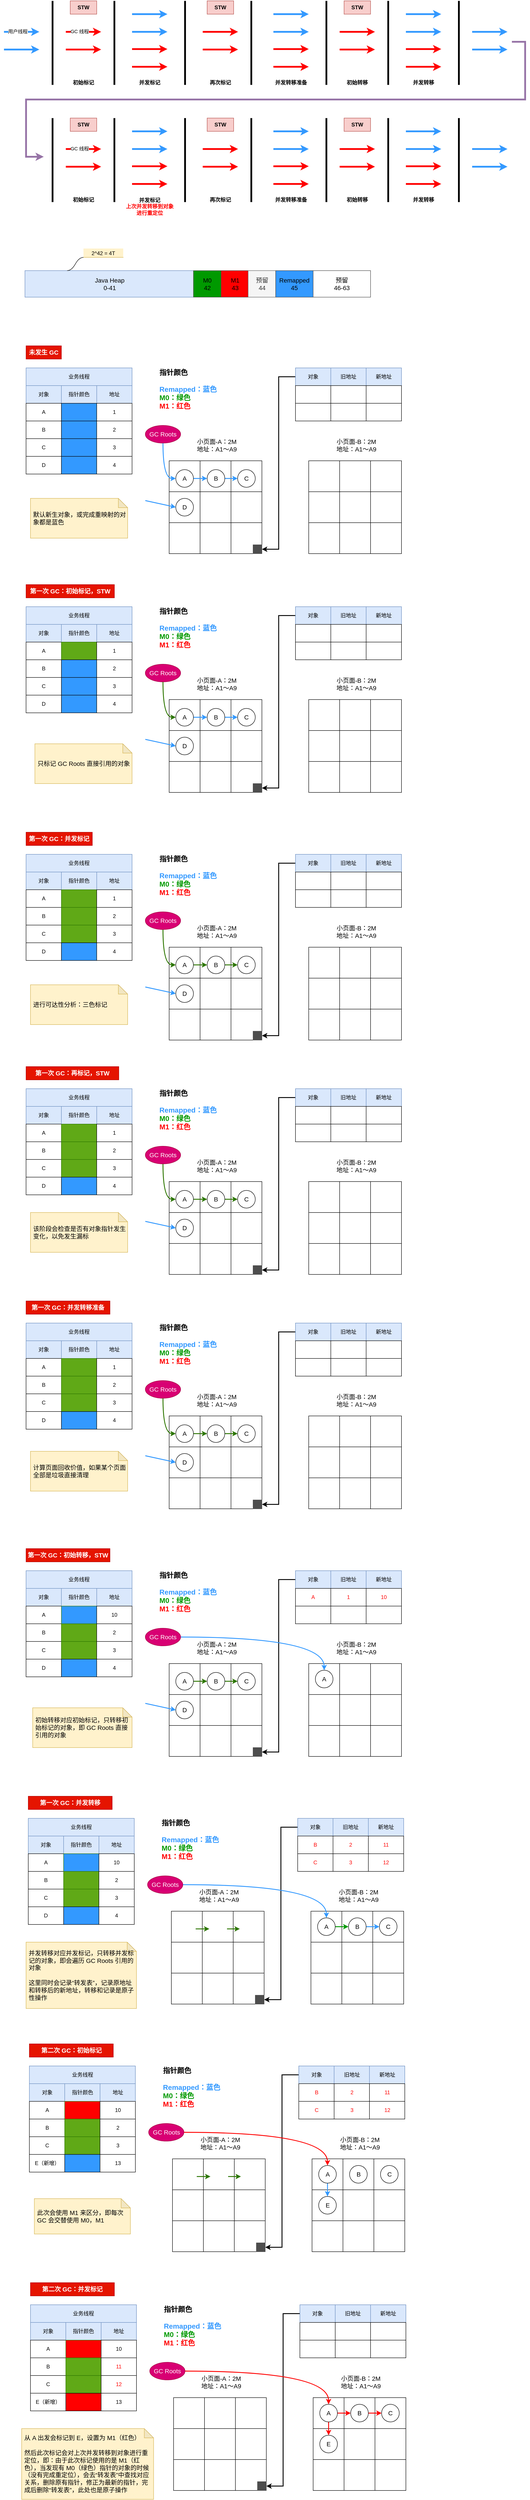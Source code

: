 <mxfile version="20.0.1" type="github">
  <diagram id="LPxtkybAB340XdUwFbBS" name="Page-1">
    <mxGraphModel dx="988" dy="615" grid="1" gridSize="10" guides="1" tooltips="1" connect="1" arrows="1" fold="1" page="1" pageScale="1" pageWidth="827" pageHeight="1169" math="0" shadow="0">
      <root>
        <mxCell id="0" />
        <mxCell id="1" parent="0" />
        <mxCell id="MSqBDN_7sposjBvbjQJm-148" value="" style="rounded=0;whiteSpace=wrap;html=1;fontSize=16;fontColor=#FF0000;" vertex="1" parent="1">
          <mxGeometry x="554" y="1250" width="70" height="70" as="geometry" />
        </mxCell>
        <mxCell id="MSqBDN_7sposjBvbjQJm-102" value="" style="rounded=0;whiteSpace=wrap;html=1;fontSize=16;fontColor=#FF0000;" vertex="1" parent="1">
          <mxGeometry x="414" y="1110" width="70" height="70" as="geometry" />
        </mxCell>
        <mxCell id="MSqBDN_7sposjBvbjQJm-140" value="" style="rounded=0;whiteSpace=wrap;html=1;fontSize=16;fontColor=#FF0000;" vertex="1" parent="1">
          <mxGeometry x="484" y="1110" width="70" height="70" as="geometry" />
        </mxCell>
        <mxCell id="MSqBDN_7sposjBvbjQJm-141" value="" style="rounded=0;whiteSpace=wrap;html=1;fontSize=16;fontColor=#FF0000;" vertex="1" parent="1">
          <mxGeometry x="554" y="1110" width="70" height="70" as="geometry" />
        </mxCell>
        <mxCell id="MSqBDN_7sposjBvbjQJm-143" value="" style="rounded=0;whiteSpace=wrap;html=1;fontSize=16;fontColor=#FF0000;" vertex="1" parent="1">
          <mxGeometry x="414" y="1180" width="70" height="70" as="geometry" />
        </mxCell>
        <mxCell id="MSqBDN_7sposjBvbjQJm-144" value="" style="rounded=0;whiteSpace=wrap;html=1;fontSize=16;fontColor=#FF0000;" vertex="1" parent="1">
          <mxGeometry x="484" y="1180" width="70" height="70" as="geometry" />
        </mxCell>
        <mxCell id="MSqBDN_7sposjBvbjQJm-145" value="" style="rounded=0;whiteSpace=wrap;html=1;fontSize=16;fontColor=#FF0000;" vertex="1" parent="1">
          <mxGeometry x="554" y="1180" width="70" height="70" as="geometry" />
        </mxCell>
        <mxCell id="MSqBDN_7sposjBvbjQJm-146" value="" style="rounded=0;whiteSpace=wrap;html=1;fontSize=16;fontColor=#FF0000;" vertex="1" parent="1">
          <mxGeometry x="414" y="1250" width="70" height="70" as="geometry" />
        </mxCell>
        <mxCell id="MSqBDN_7sposjBvbjQJm-147" value="" style="rounded=0;whiteSpace=wrap;html=1;fontSize=16;fontColor=#FF0000;" vertex="1" parent="1">
          <mxGeometry x="484" y="1250" width="70" height="70" as="geometry" />
        </mxCell>
        <mxCell id="MSqBDN_7sposjBvbjQJm-2" value="" style="endArrow=classic;html=1;rounded=0;fontColor=#3399FF;strokeWidth=4;strokeColor=#3399FF;" edge="1" parent="1">
          <mxGeometry width="50" height="50" relative="1" as="geometry">
            <mxPoint x="40" y="140" as="sourcePoint" />
            <mxPoint x="120" y="140" as="targetPoint" />
          </mxGeometry>
        </mxCell>
        <mxCell id="MSqBDN_7sposjBvbjQJm-40" value="用户线程" style="edgeLabel;html=1;align=center;verticalAlign=middle;resizable=0;points=[];fontColor=#000000;" vertex="1" connectable="0" parent="MSqBDN_7sposjBvbjQJm-2">
          <mxGeometry x="-0.325" relative="1" as="geometry">
            <mxPoint x="4" y="-1" as="offset" />
          </mxGeometry>
        </mxCell>
        <mxCell id="MSqBDN_7sposjBvbjQJm-3" value="" style="endArrow=classic;html=1;rounded=0;fontColor=#3399FF;strokeWidth=4;strokeColor=#3399FF;" edge="1" parent="1">
          <mxGeometry width="50" height="50" relative="1" as="geometry">
            <mxPoint x="40" y="180" as="sourcePoint" />
            <mxPoint x="120" y="180" as="targetPoint" />
          </mxGeometry>
        </mxCell>
        <mxCell id="MSqBDN_7sposjBvbjQJm-4" value="" style="endArrow=none;html=1;rounded=0;fontColor=#3399FF;strokeColor=#000000;strokeWidth=4;" edge="1" parent="1">
          <mxGeometry width="50" height="50" relative="1" as="geometry">
            <mxPoint x="150" y="260" as="sourcePoint" />
            <mxPoint x="150" y="70" as="targetPoint" />
          </mxGeometry>
        </mxCell>
        <mxCell id="MSqBDN_7sposjBvbjQJm-5" value="" style="endArrow=classic;html=1;rounded=0;fontColor=#3399FF;strokeWidth=4;strokeColor=#FF0000;" edge="1" parent="1">
          <mxGeometry width="50" height="50" relative="1" as="geometry">
            <mxPoint x="180" y="140" as="sourcePoint" />
            <mxPoint x="260" y="140" as="targetPoint" />
          </mxGeometry>
        </mxCell>
        <mxCell id="MSqBDN_7sposjBvbjQJm-41" value="GC 线程" style="edgeLabel;html=1;align=center;verticalAlign=middle;resizable=0;points=[];fontColor=#000000;" vertex="1" connectable="0" parent="MSqBDN_7sposjBvbjQJm-5">
          <mxGeometry x="-0.175" y="-2" relative="1" as="geometry">
            <mxPoint x="-2" y="-3" as="offset" />
          </mxGeometry>
        </mxCell>
        <mxCell id="MSqBDN_7sposjBvbjQJm-6" value="" style="endArrow=classic;html=1;rounded=0;fontColor=#3399FF;strokeWidth=4;strokeColor=#FF0000;" edge="1" parent="1">
          <mxGeometry width="50" height="50" relative="1" as="geometry">
            <mxPoint x="180" y="180" as="sourcePoint" />
            <mxPoint x="260" y="180" as="targetPoint" />
          </mxGeometry>
        </mxCell>
        <mxCell id="MSqBDN_7sposjBvbjQJm-7" value="" style="endArrow=none;html=1;rounded=0;fontColor=#3399FF;strokeColor=#000000;strokeWidth=4;" edge="1" parent="1">
          <mxGeometry width="50" height="50" relative="1" as="geometry">
            <mxPoint x="290" y="260" as="sourcePoint" />
            <mxPoint x="290" y="70" as="targetPoint" />
          </mxGeometry>
        </mxCell>
        <mxCell id="MSqBDN_7sposjBvbjQJm-8" value="初始标记" style="text;html=1;strokeColor=none;fillColor=none;align=center;verticalAlign=middle;whiteSpace=wrap;rounded=0;fontColor=#000000;fontStyle=1" vertex="1" parent="1">
          <mxGeometry x="190" y="240" width="60" height="30" as="geometry" />
        </mxCell>
        <mxCell id="MSqBDN_7sposjBvbjQJm-80" style="edgeStyle=orthogonalEdgeStyle;rounded=0;orthogonalLoop=1;jettySize=auto;html=1;fontColor=#FF0000;strokeColor=#9673a6;strokeWidth=4;entryX=0;entryY=0.5;entryDx=0;entryDy=0;exitX=1;exitY=0.5;exitDx=0;exitDy=0;fillColor=#e1d5e7;" edge="1" parent="1">
          <mxGeometry relative="1" as="geometry">
            <mxPoint x="130" y="422.5" as="targetPoint" />
            <mxPoint x="1190" y="162.5" as="sourcePoint" />
            <Array as="points">
              <mxPoint x="1220" y="163" />
              <mxPoint x="1220" y="293" />
              <mxPoint x="90" y="293" />
              <mxPoint x="90" y="423" />
            </Array>
          </mxGeometry>
        </mxCell>
        <mxCell id="MSqBDN_7sposjBvbjQJm-9" value="STW" style="text;html=1;strokeColor=#b85450;fillColor=#f8cecc;align=center;verticalAlign=middle;whiteSpace=wrap;rounded=0;fontStyle=1" vertex="1" parent="1">
          <mxGeometry x="190" y="70" width="60" height="30" as="geometry" />
        </mxCell>
        <mxCell id="MSqBDN_7sposjBvbjQJm-10" value="" style="endArrow=classic;html=1;rounded=0;fontColor=#3399FF;strokeWidth=4;strokeColor=#3399FF;" edge="1" parent="1">
          <mxGeometry width="50" height="50" relative="1" as="geometry">
            <mxPoint x="330" y="100" as="sourcePoint" />
            <mxPoint x="410" y="100" as="targetPoint" />
          </mxGeometry>
        </mxCell>
        <mxCell id="MSqBDN_7sposjBvbjQJm-11" value="" style="endArrow=classic;html=1;rounded=0;fontColor=#3399FF;strokeWidth=4;strokeColor=#3399FF;" edge="1" parent="1">
          <mxGeometry width="50" height="50" relative="1" as="geometry">
            <mxPoint x="330" y="140" as="sourcePoint" />
            <mxPoint x="410" y="140" as="targetPoint" />
          </mxGeometry>
        </mxCell>
        <mxCell id="MSqBDN_7sposjBvbjQJm-12" value="" style="endArrow=classic;html=1;rounded=0;fontColor=#3399FF;strokeWidth=4;strokeColor=#FF0000;" edge="1" parent="1">
          <mxGeometry width="50" height="50" relative="1" as="geometry">
            <mxPoint x="330" y="179" as="sourcePoint" />
            <mxPoint x="410" y="179" as="targetPoint" />
          </mxGeometry>
        </mxCell>
        <mxCell id="MSqBDN_7sposjBvbjQJm-13" value="" style="endArrow=classic;html=1;rounded=0;fontColor=#3399FF;strokeWidth=4;strokeColor=#FF0000;" edge="1" parent="1">
          <mxGeometry width="50" height="50" relative="1" as="geometry">
            <mxPoint x="330" y="219" as="sourcePoint" />
            <mxPoint x="410" y="219" as="targetPoint" />
          </mxGeometry>
        </mxCell>
        <mxCell id="MSqBDN_7sposjBvbjQJm-14" value="" style="endArrow=none;html=1;rounded=0;fontColor=#3399FF;strokeColor=#000000;strokeWidth=4;" edge="1" parent="1">
          <mxGeometry width="50" height="50" relative="1" as="geometry">
            <mxPoint x="450" y="260" as="sourcePoint" />
            <mxPoint x="450" y="70" as="targetPoint" />
          </mxGeometry>
        </mxCell>
        <mxCell id="MSqBDN_7sposjBvbjQJm-15" value="并发标记" style="text;html=1;strokeColor=none;fillColor=none;align=center;verticalAlign=middle;whiteSpace=wrap;rounded=0;fontColor=#000000;fontStyle=1" vertex="1" parent="1">
          <mxGeometry x="340" y="240" width="60" height="30" as="geometry" />
        </mxCell>
        <mxCell id="MSqBDN_7sposjBvbjQJm-16" value="" style="endArrow=classic;html=1;rounded=0;fontColor=#3399FF;strokeWidth=4;strokeColor=#FF0000;" edge="1" parent="1">
          <mxGeometry width="50" height="50" relative="1" as="geometry">
            <mxPoint x="490" y="140" as="sourcePoint" />
            <mxPoint x="570" y="140" as="targetPoint" />
          </mxGeometry>
        </mxCell>
        <mxCell id="MSqBDN_7sposjBvbjQJm-17" value="" style="endArrow=classic;html=1;rounded=0;fontColor=#3399FF;strokeWidth=4;strokeColor=#FF0000;" edge="1" parent="1">
          <mxGeometry width="50" height="50" relative="1" as="geometry">
            <mxPoint x="490" y="180" as="sourcePoint" />
            <mxPoint x="570" y="180" as="targetPoint" />
          </mxGeometry>
        </mxCell>
        <mxCell id="MSqBDN_7sposjBvbjQJm-18" value="" style="endArrow=none;html=1;rounded=0;fontColor=#3399FF;strokeColor=#000000;strokeWidth=4;" edge="1" parent="1">
          <mxGeometry width="50" height="50" relative="1" as="geometry">
            <mxPoint x="600" y="260" as="sourcePoint" />
            <mxPoint x="600" y="70" as="targetPoint" />
          </mxGeometry>
        </mxCell>
        <mxCell id="MSqBDN_7sposjBvbjQJm-19" value="再次标记" style="text;html=1;strokeColor=none;fillColor=none;align=center;verticalAlign=middle;whiteSpace=wrap;rounded=0;fontColor=#000000;fontStyle=1" vertex="1" parent="1">
          <mxGeometry x="500" y="240" width="60" height="30" as="geometry" />
        </mxCell>
        <mxCell id="MSqBDN_7sposjBvbjQJm-20" value="STW" style="text;html=1;strokeColor=#b85450;fillColor=#f8cecc;align=center;verticalAlign=middle;whiteSpace=wrap;rounded=0;fontStyle=1" vertex="1" parent="1">
          <mxGeometry x="500" y="70" width="60" height="30" as="geometry" />
        </mxCell>
        <mxCell id="MSqBDN_7sposjBvbjQJm-21" value="" style="endArrow=classic;html=1;rounded=0;fontColor=#3399FF;strokeWidth=4;strokeColor=#3399FF;" edge="1" parent="1">
          <mxGeometry width="50" height="50" relative="1" as="geometry">
            <mxPoint x="650" y="100" as="sourcePoint" />
            <mxPoint x="730" y="100" as="targetPoint" />
          </mxGeometry>
        </mxCell>
        <mxCell id="MSqBDN_7sposjBvbjQJm-22" value="" style="endArrow=classic;html=1;rounded=0;fontColor=#3399FF;strokeWidth=4;strokeColor=#3399FF;" edge="1" parent="1">
          <mxGeometry width="50" height="50" relative="1" as="geometry">
            <mxPoint x="650" y="140" as="sourcePoint" />
            <mxPoint x="730" y="140" as="targetPoint" />
          </mxGeometry>
        </mxCell>
        <mxCell id="MSqBDN_7sposjBvbjQJm-23" value="" style="endArrow=classic;html=1;rounded=0;fontColor=#3399FF;strokeWidth=4;strokeColor=#FF0000;" edge="1" parent="1">
          <mxGeometry width="50" height="50" relative="1" as="geometry">
            <mxPoint x="650" y="179" as="sourcePoint" />
            <mxPoint x="730" y="179" as="targetPoint" />
          </mxGeometry>
        </mxCell>
        <mxCell id="MSqBDN_7sposjBvbjQJm-24" value="" style="endArrow=classic;html=1;rounded=0;fontColor=#3399FF;strokeWidth=4;strokeColor=#FF0000;" edge="1" parent="1">
          <mxGeometry width="50" height="50" relative="1" as="geometry">
            <mxPoint x="650" y="219" as="sourcePoint" />
            <mxPoint x="730" y="219" as="targetPoint" />
          </mxGeometry>
        </mxCell>
        <mxCell id="MSqBDN_7sposjBvbjQJm-25" value="" style="endArrow=none;html=1;rounded=0;fontColor=#3399FF;strokeColor=#000000;strokeWidth=4;" edge="1" parent="1">
          <mxGeometry width="50" height="50" relative="1" as="geometry">
            <mxPoint x="770" y="260" as="sourcePoint" />
            <mxPoint x="770" y="70" as="targetPoint" />
          </mxGeometry>
        </mxCell>
        <mxCell id="MSqBDN_7sposjBvbjQJm-26" value="并发转移准备" style="text;html=1;strokeColor=none;fillColor=none;align=center;verticalAlign=middle;whiteSpace=wrap;rounded=0;fontColor=#000000;fontStyle=1" vertex="1" parent="1">
          <mxGeometry x="650" y="240" width="80" height="30" as="geometry" />
        </mxCell>
        <mxCell id="MSqBDN_7sposjBvbjQJm-27" value="" style="endArrow=classic;html=1;rounded=0;fontColor=#3399FF;strokeWidth=4;strokeColor=#FF0000;" edge="1" parent="1">
          <mxGeometry width="50" height="50" relative="1" as="geometry">
            <mxPoint x="800" y="140" as="sourcePoint" />
            <mxPoint x="880" y="140" as="targetPoint" />
          </mxGeometry>
        </mxCell>
        <mxCell id="MSqBDN_7sposjBvbjQJm-28" value="" style="endArrow=classic;html=1;rounded=0;fontColor=#3399FF;strokeWidth=4;strokeColor=#FF0000;" edge="1" parent="1">
          <mxGeometry width="50" height="50" relative="1" as="geometry">
            <mxPoint x="800" y="180" as="sourcePoint" />
            <mxPoint x="880" y="180" as="targetPoint" />
          </mxGeometry>
        </mxCell>
        <mxCell id="MSqBDN_7sposjBvbjQJm-29" value="" style="endArrow=none;html=1;rounded=0;fontColor=#3399FF;strokeColor=#000000;strokeWidth=4;" edge="1" parent="1">
          <mxGeometry width="50" height="50" relative="1" as="geometry">
            <mxPoint x="910" y="260" as="sourcePoint" />
            <mxPoint x="910" y="70" as="targetPoint" />
          </mxGeometry>
        </mxCell>
        <mxCell id="MSqBDN_7sposjBvbjQJm-30" value="初始转移" style="text;html=1;strokeColor=none;fillColor=none;align=center;verticalAlign=middle;whiteSpace=wrap;rounded=0;fontColor=#000000;fontStyle=1" vertex="1" parent="1">
          <mxGeometry x="810" y="240" width="60" height="30" as="geometry" />
        </mxCell>
        <mxCell id="MSqBDN_7sposjBvbjQJm-31" value="STW" style="text;html=1;strokeColor=#b85450;fillColor=#f8cecc;align=center;verticalAlign=middle;whiteSpace=wrap;rounded=0;fontStyle=1" vertex="1" parent="1">
          <mxGeometry x="810" y="70" width="60" height="30" as="geometry" />
        </mxCell>
        <mxCell id="MSqBDN_7sposjBvbjQJm-32" value="" style="endArrow=classic;html=1;rounded=0;fontColor=#3399FF;strokeWidth=4;strokeColor=#3399FF;" edge="1" parent="1">
          <mxGeometry width="50" height="50" relative="1" as="geometry">
            <mxPoint x="950" y="100" as="sourcePoint" />
            <mxPoint x="1030" y="100" as="targetPoint" />
          </mxGeometry>
        </mxCell>
        <mxCell id="MSqBDN_7sposjBvbjQJm-33" value="" style="endArrow=classic;html=1;rounded=0;fontColor=#3399FF;strokeWidth=4;strokeColor=#3399FF;" edge="1" parent="1">
          <mxGeometry width="50" height="50" relative="1" as="geometry">
            <mxPoint x="950" y="140" as="sourcePoint" />
            <mxPoint x="1030" y="140" as="targetPoint" />
          </mxGeometry>
        </mxCell>
        <mxCell id="MSqBDN_7sposjBvbjQJm-34" value="" style="endArrow=classic;html=1;rounded=0;fontColor=#3399FF;strokeWidth=4;strokeColor=#FF0000;" edge="1" parent="1">
          <mxGeometry width="50" height="50" relative="1" as="geometry">
            <mxPoint x="950" y="179" as="sourcePoint" />
            <mxPoint x="1030" y="179" as="targetPoint" />
          </mxGeometry>
        </mxCell>
        <mxCell id="MSqBDN_7sposjBvbjQJm-35" value="" style="endArrow=classic;html=1;rounded=0;fontColor=#3399FF;strokeWidth=4;strokeColor=#FF0000;" edge="1" parent="1">
          <mxGeometry width="50" height="50" relative="1" as="geometry">
            <mxPoint x="950" y="219" as="sourcePoint" />
            <mxPoint x="1030" y="219" as="targetPoint" />
          </mxGeometry>
        </mxCell>
        <mxCell id="MSqBDN_7sposjBvbjQJm-36" value="" style="endArrow=none;html=1;rounded=0;fontColor=#3399FF;strokeColor=#000000;strokeWidth=4;" edge="1" parent="1">
          <mxGeometry width="50" height="50" relative="1" as="geometry">
            <mxPoint x="1070" y="260" as="sourcePoint" />
            <mxPoint x="1070" y="70" as="targetPoint" />
          </mxGeometry>
        </mxCell>
        <mxCell id="MSqBDN_7sposjBvbjQJm-37" value="并发转移" style="text;html=1;strokeColor=none;fillColor=none;align=center;verticalAlign=middle;whiteSpace=wrap;rounded=0;fontColor=#000000;fontStyle=1" vertex="1" parent="1">
          <mxGeometry x="950" y="240" width="80" height="30" as="geometry" />
        </mxCell>
        <mxCell id="MSqBDN_7sposjBvbjQJm-38" value="" style="endArrow=classic;html=1;rounded=0;fontColor=#3399FF;strokeWidth=4;strokeColor=#3399FF;" edge="1" parent="1">
          <mxGeometry width="50" height="50" relative="1" as="geometry">
            <mxPoint x="1100" y="140" as="sourcePoint" />
            <mxPoint x="1180" y="140" as="targetPoint" />
          </mxGeometry>
        </mxCell>
        <mxCell id="MSqBDN_7sposjBvbjQJm-39" value="" style="endArrow=classic;html=1;rounded=0;fontColor=#3399FF;strokeWidth=4;strokeColor=#3399FF;" edge="1" parent="1">
          <mxGeometry width="50" height="50" relative="1" as="geometry">
            <mxPoint x="1100" y="180" as="sourcePoint" />
            <mxPoint x="1180" y="180" as="targetPoint" />
          </mxGeometry>
        </mxCell>
        <mxCell id="MSqBDN_7sposjBvbjQJm-42" value="" style="endArrow=none;html=1;rounded=0;fontColor=#3399FF;strokeColor=#000000;strokeWidth=4;" edge="1" parent="1">
          <mxGeometry width="50" height="50" relative="1" as="geometry">
            <mxPoint x="150" y="525" as="sourcePoint" />
            <mxPoint x="150" y="335" as="targetPoint" />
          </mxGeometry>
        </mxCell>
        <mxCell id="MSqBDN_7sposjBvbjQJm-43" value="" style="endArrow=classic;html=1;rounded=0;fontColor=#3399FF;strokeWidth=4;strokeColor=#FF0000;" edge="1" parent="1">
          <mxGeometry width="50" height="50" relative="1" as="geometry">
            <mxPoint x="180" y="405" as="sourcePoint" />
            <mxPoint x="260" y="405" as="targetPoint" />
          </mxGeometry>
        </mxCell>
        <mxCell id="MSqBDN_7sposjBvbjQJm-44" value="GC 线程" style="edgeLabel;html=1;align=center;verticalAlign=middle;resizable=0;points=[];fontColor=#000000;" vertex="1" connectable="0" parent="MSqBDN_7sposjBvbjQJm-43">
          <mxGeometry x="-0.175" y="-2" relative="1" as="geometry">
            <mxPoint x="-2" y="-3" as="offset" />
          </mxGeometry>
        </mxCell>
        <mxCell id="MSqBDN_7sposjBvbjQJm-45" value="" style="endArrow=classic;html=1;rounded=0;fontColor=#3399FF;strokeWidth=4;strokeColor=#FF0000;" edge="1" parent="1">
          <mxGeometry width="50" height="50" relative="1" as="geometry">
            <mxPoint x="180" y="445" as="sourcePoint" />
            <mxPoint x="260" y="445" as="targetPoint" />
          </mxGeometry>
        </mxCell>
        <mxCell id="MSqBDN_7sposjBvbjQJm-46" value="" style="endArrow=none;html=1;rounded=0;fontColor=#3399FF;strokeColor=#000000;strokeWidth=4;" edge="1" parent="1">
          <mxGeometry width="50" height="50" relative="1" as="geometry">
            <mxPoint x="290" y="525" as="sourcePoint" />
            <mxPoint x="290" y="335" as="targetPoint" />
          </mxGeometry>
        </mxCell>
        <mxCell id="MSqBDN_7sposjBvbjQJm-47" value="初始标记" style="text;html=1;strokeColor=none;fillColor=none;align=center;verticalAlign=middle;whiteSpace=wrap;rounded=0;fontColor=#000000;fontStyle=1" vertex="1" parent="1">
          <mxGeometry x="190" y="505" width="60" height="30" as="geometry" />
        </mxCell>
        <mxCell id="MSqBDN_7sposjBvbjQJm-48" value="STW" style="text;html=1;strokeColor=#b85450;fillColor=#f8cecc;align=center;verticalAlign=middle;whiteSpace=wrap;rounded=0;fontStyle=1" vertex="1" parent="1">
          <mxGeometry x="190" y="335" width="60" height="30" as="geometry" />
        </mxCell>
        <mxCell id="MSqBDN_7sposjBvbjQJm-49" value="" style="endArrow=classic;html=1;rounded=0;fontColor=#3399FF;strokeWidth=4;strokeColor=#3399FF;" edge="1" parent="1">
          <mxGeometry width="50" height="50" relative="1" as="geometry">
            <mxPoint x="330" y="365" as="sourcePoint" />
            <mxPoint x="410" y="365" as="targetPoint" />
          </mxGeometry>
        </mxCell>
        <mxCell id="MSqBDN_7sposjBvbjQJm-50" value="" style="endArrow=classic;html=1;rounded=0;fontColor=#3399FF;strokeWidth=4;strokeColor=#3399FF;" edge="1" parent="1">
          <mxGeometry width="50" height="50" relative="1" as="geometry">
            <mxPoint x="330" y="405" as="sourcePoint" />
            <mxPoint x="410" y="405" as="targetPoint" />
          </mxGeometry>
        </mxCell>
        <mxCell id="MSqBDN_7sposjBvbjQJm-51" value="" style="endArrow=classic;html=1;rounded=0;fontColor=#3399FF;strokeWidth=4;strokeColor=#FF0000;" edge="1" parent="1">
          <mxGeometry width="50" height="50" relative="1" as="geometry">
            <mxPoint x="330" y="444" as="sourcePoint" />
            <mxPoint x="410" y="444" as="targetPoint" />
          </mxGeometry>
        </mxCell>
        <mxCell id="MSqBDN_7sposjBvbjQJm-52" value="" style="endArrow=classic;html=1;rounded=0;fontColor=#3399FF;strokeWidth=4;strokeColor=#FF0000;" edge="1" parent="1">
          <mxGeometry width="50" height="50" relative="1" as="geometry">
            <mxPoint x="330" y="484" as="sourcePoint" />
            <mxPoint x="410" y="484" as="targetPoint" />
          </mxGeometry>
        </mxCell>
        <mxCell id="MSqBDN_7sposjBvbjQJm-53" value="" style="endArrow=none;html=1;rounded=0;fontColor=#3399FF;strokeColor=#000000;strokeWidth=4;" edge="1" parent="1">
          <mxGeometry width="50" height="50" relative="1" as="geometry">
            <mxPoint x="450" y="525" as="sourcePoint" />
            <mxPoint x="450" y="335" as="targetPoint" />
          </mxGeometry>
        </mxCell>
        <mxCell id="MSqBDN_7sposjBvbjQJm-54" value="并发标记&lt;br&gt;&lt;font color=&quot;#ff0000&quot;&gt;上次并发转移到对象&lt;br&gt;进行重定位&lt;/font&gt;" style="text;html=1;strokeColor=none;fillColor=none;align=center;verticalAlign=middle;whiteSpace=wrap;rounded=0;fontColor=#000000;fontStyle=1" vertex="1" parent="1">
          <mxGeometry x="280" y="520" width="180" height="30" as="geometry" />
        </mxCell>
        <mxCell id="MSqBDN_7sposjBvbjQJm-55" value="" style="endArrow=classic;html=1;rounded=0;fontColor=#3399FF;strokeWidth=4;strokeColor=#FF0000;" edge="1" parent="1">
          <mxGeometry width="50" height="50" relative="1" as="geometry">
            <mxPoint x="490" y="405" as="sourcePoint" />
            <mxPoint x="570" y="405" as="targetPoint" />
          </mxGeometry>
        </mxCell>
        <mxCell id="MSqBDN_7sposjBvbjQJm-56" value="" style="endArrow=classic;html=1;rounded=0;fontColor=#3399FF;strokeWidth=4;strokeColor=#FF0000;" edge="1" parent="1">
          <mxGeometry width="50" height="50" relative="1" as="geometry">
            <mxPoint x="490" y="445" as="sourcePoint" />
            <mxPoint x="570" y="445" as="targetPoint" />
          </mxGeometry>
        </mxCell>
        <mxCell id="MSqBDN_7sposjBvbjQJm-57" value="" style="endArrow=none;html=1;rounded=0;fontColor=#3399FF;strokeColor=#000000;strokeWidth=4;" edge="1" parent="1">
          <mxGeometry width="50" height="50" relative="1" as="geometry">
            <mxPoint x="600" y="525" as="sourcePoint" />
            <mxPoint x="600" y="335" as="targetPoint" />
          </mxGeometry>
        </mxCell>
        <mxCell id="MSqBDN_7sposjBvbjQJm-58" value="再次标记" style="text;html=1;strokeColor=none;fillColor=none;align=center;verticalAlign=middle;whiteSpace=wrap;rounded=0;fontColor=#000000;fontStyle=1" vertex="1" parent="1">
          <mxGeometry x="500" y="505" width="60" height="30" as="geometry" />
        </mxCell>
        <mxCell id="MSqBDN_7sposjBvbjQJm-59" value="STW" style="text;html=1;strokeColor=#b85450;fillColor=#f8cecc;align=center;verticalAlign=middle;whiteSpace=wrap;rounded=0;fontStyle=1" vertex="1" parent="1">
          <mxGeometry x="500" y="335" width="60" height="30" as="geometry" />
        </mxCell>
        <mxCell id="MSqBDN_7sposjBvbjQJm-60" value="" style="endArrow=classic;html=1;rounded=0;fontColor=#3399FF;strokeWidth=4;strokeColor=#3399FF;" edge="1" parent="1">
          <mxGeometry width="50" height="50" relative="1" as="geometry">
            <mxPoint x="650" y="365" as="sourcePoint" />
            <mxPoint x="730" y="365" as="targetPoint" />
          </mxGeometry>
        </mxCell>
        <mxCell id="MSqBDN_7sposjBvbjQJm-61" value="" style="endArrow=classic;html=1;rounded=0;fontColor=#3399FF;strokeWidth=4;strokeColor=#3399FF;" edge="1" parent="1">
          <mxGeometry width="50" height="50" relative="1" as="geometry">
            <mxPoint x="650" y="405" as="sourcePoint" />
            <mxPoint x="730" y="405" as="targetPoint" />
          </mxGeometry>
        </mxCell>
        <mxCell id="MSqBDN_7sposjBvbjQJm-62" value="" style="endArrow=classic;html=1;rounded=0;fontColor=#3399FF;strokeWidth=4;strokeColor=#FF0000;" edge="1" parent="1">
          <mxGeometry width="50" height="50" relative="1" as="geometry">
            <mxPoint x="650" y="444" as="sourcePoint" />
            <mxPoint x="730" y="444" as="targetPoint" />
          </mxGeometry>
        </mxCell>
        <mxCell id="MSqBDN_7sposjBvbjQJm-63" value="" style="endArrow=classic;html=1;rounded=0;fontColor=#3399FF;strokeWidth=4;strokeColor=#FF0000;" edge="1" parent="1">
          <mxGeometry width="50" height="50" relative="1" as="geometry">
            <mxPoint x="650" y="484" as="sourcePoint" />
            <mxPoint x="730" y="484" as="targetPoint" />
          </mxGeometry>
        </mxCell>
        <mxCell id="MSqBDN_7sposjBvbjQJm-64" value="" style="endArrow=none;html=1;rounded=0;fontColor=#3399FF;strokeColor=#000000;strokeWidth=4;" edge="1" parent="1">
          <mxGeometry width="50" height="50" relative="1" as="geometry">
            <mxPoint x="770" y="525" as="sourcePoint" />
            <mxPoint x="770" y="335" as="targetPoint" />
          </mxGeometry>
        </mxCell>
        <mxCell id="MSqBDN_7sposjBvbjQJm-65" value="并发转移准备" style="text;html=1;strokeColor=none;fillColor=none;align=center;verticalAlign=middle;whiteSpace=wrap;rounded=0;fontColor=#000000;fontStyle=1" vertex="1" parent="1">
          <mxGeometry x="650" y="505" width="80" height="30" as="geometry" />
        </mxCell>
        <mxCell id="MSqBDN_7sposjBvbjQJm-66" value="" style="endArrow=classic;html=1;rounded=0;fontColor=#3399FF;strokeWidth=4;strokeColor=#FF0000;" edge="1" parent="1">
          <mxGeometry width="50" height="50" relative="1" as="geometry">
            <mxPoint x="800" y="405" as="sourcePoint" />
            <mxPoint x="880" y="405" as="targetPoint" />
          </mxGeometry>
        </mxCell>
        <mxCell id="MSqBDN_7sposjBvbjQJm-67" value="" style="endArrow=classic;html=1;rounded=0;fontColor=#3399FF;strokeWidth=4;strokeColor=#FF0000;" edge="1" parent="1">
          <mxGeometry width="50" height="50" relative="1" as="geometry">
            <mxPoint x="800" y="445" as="sourcePoint" />
            <mxPoint x="880" y="445" as="targetPoint" />
          </mxGeometry>
        </mxCell>
        <mxCell id="MSqBDN_7sposjBvbjQJm-68" value="" style="endArrow=none;html=1;rounded=0;fontColor=#3399FF;strokeColor=#000000;strokeWidth=4;" edge="1" parent="1">
          <mxGeometry width="50" height="50" relative="1" as="geometry">
            <mxPoint x="910" y="525" as="sourcePoint" />
            <mxPoint x="910" y="335" as="targetPoint" />
          </mxGeometry>
        </mxCell>
        <mxCell id="MSqBDN_7sposjBvbjQJm-69" value="初始转移" style="text;html=1;strokeColor=none;fillColor=none;align=center;verticalAlign=middle;whiteSpace=wrap;rounded=0;fontColor=#000000;fontStyle=1" vertex="1" parent="1">
          <mxGeometry x="810" y="505" width="60" height="30" as="geometry" />
        </mxCell>
        <mxCell id="MSqBDN_7sposjBvbjQJm-70" value="STW" style="text;html=1;strokeColor=#b85450;fillColor=#f8cecc;align=center;verticalAlign=middle;whiteSpace=wrap;rounded=0;fontStyle=1" vertex="1" parent="1">
          <mxGeometry x="810" y="335" width="60" height="30" as="geometry" />
        </mxCell>
        <mxCell id="MSqBDN_7sposjBvbjQJm-71" value="" style="endArrow=classic;html=1;rounded=0;fontColor=#3399FF;strokeWidth=4;strokeColor=#3399FF;" edge="1" parent="1">
          <mxGeometry width="50" height="50" relative="1" as="geometry">
            <mxPoint x="950" y="365" as="sourcePoint" />
            <mxPoint x="1030" y="365" as="targetPoint" />
          </mxGeometry>
        </mxCell>
        <mxCell id="MSqBDN_7sposjBvbjQJm-72" value="" style="endArrow=classic;html=1;rounded=0;fontColor=#3399FF;strokeWidth=4;strokeColor=#3399FF;" edge="1" parent="1">
          <mxGeometry width="50" height="50" relative="1" as="geometry">
            <mxPoint x="950" y="405" as="sourcePoint" />
            <mxPoint x="1030" y="405" as="targetPoint" />
          </mxGeometry>
        </mxCell>
        <mxCell id="MSqBDN_7sposjBvbjQJm-73" value="" style="endArrow=classic;html=1;rounded=0;fontColor=#3399FF;strokeWidth=4;strokeColor=#FF0000;" edge="1" parent="1">
          <mxGeometry width="50" height="50" relative="1" as="geometry">
            <mxPoint x="950" y="444" as="sourcePoint" />
            <mxPoint x="1030" y="444" as="targetPoint" />
          </mxGeometry>
        </mxCell>
        <mxCell id="MSqBDN_7sposjBvbjQJm-74" value="" style="endArrow=classic;html=1;rounded=0;fontColor=#3399FF;strokeWidth=4;strokeColor=#FF0000;" edge="1" parent="1">
          <mxGeometry width="50" height="50" relative="1" as="geometry">
            <mxPoint x="950" y="484" as="sourcePoint" />
            <mxPoint x="1030" y="484" as="targetPoint" />
          </mxGeometry>
        </mxCell>
        <mxCell id="MSqBDN_7sposjBvbjQJm-75" value="" style="endArrow=none;html=1;rounded=0;fontColor=#3399FF;strokeColor=#000000;strokeWidth=4;" edge="1" parent="1">
          <mxGeometry width="50" height="50" relative="1" as="geometry">
            <mxPoint x="1070" y="525" as="sourcePoint" />
            <mxPoint x="1070" y="335" as="targetPoint" />
          </mxGeometry>
        </mxCell>
        <mxCell id="MSqBDN_7sposjBvbjQJm-76" value="并发转移" style="text;html=1;strokeColor=none;fillColor=none;align=center;verticalAlign=middle;whiteSpace=wrap;rounded=0;fontColor=#000000;fontStyle=1" vertex="1" parent="1">
          <mxGeometry x="950" y="505" width="80" height="30" as="geometry" />
        </mxCell>
        <mxCell id="MSqBDN_7sposjBvbjQJm-77" value="" style="endArrow=classic;html=1;rounded=0;fontColor=#3399FF;strokeWidth=4;strokeColor=#3399FF;" edge="1" parent="1">
          <mxGeometry width="50" height="50" relative="1" as="geometry">
            <mxPoint x="1100" y="405" as="sourcePoint" />
            <mxPoint x="1180" y="405" as="targetPoint" />
          </mxGeometry>
        </mxCell>
        <mxCell id="MSqBDN_7sposjBvbjQJm-78" value="" style="endArrow=classic;html=1;rounded=0;fontColor=#3399FF;strokeWidth=4;strokeColor=#3399FF;" edge="1" parent="1">
          <mxGeometry width="50" height="50" relative="1" as="geometry">
            <mxPoint x="1100" y="445" as="sourcePoint" />
            <mxPoint x="1180" y="445" as="targetPoint" />
          </mxGeometry>
        </mxCell>
        <mxCell id="MSqBDN_7sposjBvbjQJm-84" value="对象" style="rounded=0;whiteSpace=wrap;html=1;fillColor=#dae8fc;strokeColor=#6c8ebf;" vertex="1" parent="1">
          <mxGeometry x="90" y="940" width="80" height="40" as="geometry" />
        </mxCell>
        <mxCell id="MSqBDN_7sposjBvbjQJm-85" value="指针颜色" style="rounded=0;whiteSpace=wrap;html=1;fillColor=#dae8fc;strokeColor=#6c8ebf;" vertex="1" parent="1">
          <mxGeometry x="170" y="940" width="80" height="40" as="geometry" />
        </mxCell>
        <mxCell id="MSqBDN_7sposjBvbjQJm-87" value="地址" style="rounded=0;whiteSpace=wrap;html=1;fillColor=#dae8fc;strokeColor=#6c8ebf;" vertex="1" parent="1">
          <mxGeometry x="250" y="940" width="80" height="40" as="geometry" />
        </mxCell>
        <mxCell id="MSqBDN_7sposjBvbjQJm-88" value="业务线程" style="rounded=0;whiteSpace=wrap;html=1;fillColor=#dae8fc;strokeColor=#6c8ebf;" vertex="1" parent="1">
          <mxGeometry x="90" y="900" width="240" height="40" as="geometry" />
        </mxCell>
        <mxCell id="MSqBDN_7sposjBvbjQJm-89" value="A" style="rounded=0;whiteSpace=wrap;html=1;fontColor=#000000;" vertex="1" parent="1">
          <mxGeometry x="90" y="980" width="80" height="40" as="geometry" />
        </mxCell>
        <mxCell id="MSqBDN_7sposjBvbjQJm-90" value="" style="rounded=0;whiteSpace=wrap;html=1;fontColor=#FF0000;fillColor=#3399FF;" vertex="1" parent="1">
          <mxGeometry x="170" y="980" width="80" height="40" as="geometry" />
        </mxCell>
        <mxCell id="MSqBDN_7sposjBvbjQJm-91" value="1" style="rounded=0;whiteSpace=wrap;html=1;fontColor=#000000;" vertex="1" parent="1">
          <mxGeometry x="250" y="980" width="80" height="40" as="geometry" />
        </mxCell>
        <mxCell id="MSqBDN_7sposjBvbjQJm-92" value="B" style="rounded=0;whiteSpace=wrap;html=1;fontColor=#000000;" vertex="1" parent="1">
          <mxGeometry x="90" y="1020" width="80" height="40" as="geometry" />
        </mxCell>
        <mxCell id="MSqBDN_7sposjBvbjQJm-93" value="" style="rounded=0;whiteSpace=wrap;html=1;fontColor=#FF0000;fillColor=#3399FF;" vertex="1" parent="1">
          <mxGeometry x="170" y="1020" width="80" height="40" as="geometry" />
        </mxCell>
        <mxCell id="MSqBDN_7sposjBvbjQJm-94" value="2" style="rounded=0;whiteSpace=wrap;html=1;fontColor=#000000;" vertex="1" parent="1">
          <mxGeometry x="250" y="1020" width="80" height="40" as="geometry" />
        </mxCell>
        <mxCell id="MSqBDN_7sposjBvbjQJm-95" value="C" style="rounded=0;whiteSpace=wrap;html=1;fontColor=#000000;" vertex="1" parent="1">
          <mxGeometry x="90" y="1060" width="80" height="40" as="geometry" />
        </mxCell>
        <mxCell id="MSqBDN_7sposjBvbjQJm-96" value="" style="rounded=0;whiteSpace=wrap;html=1;fontColor=#FF0000;fillColor=#3399FF;" vertex="1" parent="1">
          <mxGeometry x="170" y="1060" width="80" height="40" as="geometry" />
        </mxCell>
        <mxCell id="MSqBDN_7sposjBvbjQJm-97" value="3" style="rounded=0;whiteSpace=wrap;html=1;fontColor=#000000;" vertex="1" parent="1">
          <mxGeometry x="250" y="1060" width="80" height="40" as="geometry" />
        </mxCell>
        <mxCell id="MSqBDN_7sposjBvbjQJm-98" value="D" style="rounded=0;whiteSpace=wrap;html=1;fontColor=#000000;" vertex="1" parent="1">
          <mxGeometry x="90" y="1100" width="80" height="40" as="geometry" />
        </mxCell>
        <mxCell id="MSqBDN_7sposjBvbjQJm-99" value="" style="rounded=0;whiteSpace=wrap;html=1;fontColor=#FF0000;fillColor=#3399FF;" vertex="1" parent="1">
          <mxGeometry x="170" y="1100" width="80" height="40" as="geometry" />
        </mxCell>
        <mxCell id="MSqBDN_7sposjBvbjQJm-100" value="4" style="rounded=0;whiteSpace=wrap;html=1;fontColor=#000000;" vertex="1" parent="1">
          <mxGeometry x="250" y="1100" width="80" height="40" as="geometry" />
        </mxCell>
        <mxCell id="MSqBDN_7sposjBvbjQJm-101" value="&lt;b style=&quot;font-size: 16px;&quot;&gt;指针颜色&lt;br style=&quot;font-size: 16px;&quot;&gt;&lt;br style=&quot;font-size: 16px;&quot;&gt;&lt;font color=&quot;#3399ff&quot;&gt;Remapped：蓝色&lt;br style=&quot;font-size: 16px;&quot;&gt;&lt;/font&gt;&lt;font color=&quot;#009900&quot;&gt;M0：绿色&lt;/font&gt;&lt;br style=&quot;font-size: 16px;&quot;&gt;&lt;/b&gt;&lt;div style=&quot;font-size: 16px;&quot;&gt;&lt;span style=&quot;background-color: initial; font-size: 16px;&quot;&gt;&lt;b style=&quot;font-size: 16px;&quot;&gt;&lt;font color=&quot;#ff0000&quot;&gt;M1：红色&lt;/font&gt;&lt;/b&gt;&lt;/span&gt;&lt;/div&gt;" style="text;html=1;strokeColor=none;fillColor=none;align=left;verticalAlign=middle;whiteSpace=wrap;rounded=0;fontColor=#000000;fontSize=16;" vertex="1" parent="1">
          <mxGeometry x="390" y="900" width="210" height="95" as="geometry" />
        </mxCell>
        <mxCell id="MSqBDN_7sposjBvbjQJm-133" style="edgeStyle=orthogonalEdgeStyle;rounded=0;orthogonalLoop=1;jettySize=auto;html=1;exitX=0;exitY=0.5;exitDx=0;exitDy=0;entryX=1;entryY=0.5;entryDx=0;entryDy=0;fontSize=14;fontColor=#000000;strokeColor=#000000;strokeWidth=2;" edge="1" parent="1" source="MSqBDN_7sposjBvbjQJm-127" target="MSqBDN_7sposjBvbjQJm-126">
          <mxGeometry relative="1" as="geometry" />
        </mxCell>
        <mxCell id="MSqBDN_7sposjBvbjQJm-138" value="" style="group" vertex="1" connectable="0" parent="1">
          <mxGeometry x="700" y="900" width="240" height="120" as="geometry" />
        </mxCell>
        <mxCell id="MSqBDN_7sposjBvbjQJm-134" value="" style="group" vertex="1" connectable="0" parent="MSqBDN_7sposjBvbjQJm-138">
          <mxGeometry width="240" height="80" as="geometry" />
        </mxCell>
        <mxCell id="MSqBDN_7sposjBvbjQJm-127" value="对象" style="rounded=0;whiteSpace=wrap;html=1;fillColor=#dae8fc;strokeColor=#6c8ebf;" vertex="1" parent="MSqBDN_7sposjBvbjQJm-134">
          <mxGeometry width="80" height="40" as="geometry" />
        </mxCell>
        <mxCell id="MSqBDN_7sposjBvbjQJm-128" value="旧地址" style="rounded=0;whiteSpace=wrap;html=1;fillColor=#dae8fc;strokeColor=#6c8ebf;" vertex="1" parent="MSqBDN_7sposjBvbjQJm-134">
          <mxGeometry x="80" width="80" height="40" as="geometry" />
        </mxCell>
        <mxCell id="MSqBDN_7sposjBvbjQJm-129" value="新地址" style="rounded=0;whiteSpace=wrap;html=1;fillColor=#dae8fc;strokeColor=#6c8ebf;" vertex="1" parent="MSqBDN_7sposjBvbjQJm-134">
          <mxGeometry x="160" width="80" height="40" as="geometry" />
        </mxCell>
        <mxCell id="MSqBDN_7sposjBvbjQJm-130" value="" style="rounded=0;whiteSpace=wrap;html=1;fontColor=#FF0000;" vertex="1" parent="MSqBDN_7sposjBvbjQJm-134">
          <mxGeometry y="40" width="80" height="40" as="geometry" />
        </mxCell>
        <mxCell id="MSqBDN_7sposjBvbjQJm-131" value="" style="rounded=0;whiteSpace=wrap;html=1;fontColor=#FF0000;" vertex="1" parent="MSqBDN_7sposjBvbjQJm-134">
          <mxGeometry x="80" y="40" width="80" height="40" as="geometry" />
        </mxCell>
        <mxCell id="MSqBDN_7sposjBvbjQJm-132" value="" style="rounded=0;whiteSpace=wrap;html=1;fontColor=#FF0000;" vertex="1" parent="MSqBDN_7sposjBvbjQJm-134">
          <mxGeometry x="160" y="40" width="80" height="40" as="geometry" />
        </mxCell>
        <mxCell id="MSqBDN_7sposjBvbjQJm-135" value="" style="rounded=0;whiteSpace=wrap;html=1;fontColor=#FF0000;" vertex="1" parent="MSqBDN_7sposjBvbjQJm-138">
          <mxGeometry y="80" width="80" height="40" as="geometry" />
        </mxCell>
        <mxCell id="MSqBDN_7sposjBvbjQJm-136" value="" style="rounded=0;whiteSpace=wrap;html=1;fontColor=#FF0000;" vertex="1" parent="MSqBDN_7sposjBvbjQJm-138">
          <mxGeometry x="80" y="80" width="80" height="40" as="geometry" />
        </mxCell>
        <mxCell id="MSqBDN_7sposjBvbjQJm-137" value="" style="rounded=0;whiteSpace=wrap;html=1;fontColor=#FF0000;" vertex="1" parent="MSqBDN_7sposjBvbjQJm-138">
          <mxGeometry x="160" y="80" width="80" height="40" as="geometry" />
        </mxCell>
        <mxCell id="MSqBDN_7sposjBvbjQJm-165" style="edgeStyle=orthogonalEdgeStyle;curved=1;rounded=0;orthogonalLoop=1;jettySize=auto;html=1;exitX=1;exitY=0.5;exitDx=0;exitDy=0;entryX=0;entryY=0.5;entryDx=0;entryDy=0;fontSize=14;fontColor=#000000;strokeColor=#3399FF;strokeWidth=2;" edge="1" parent="1" source="MSqBDN_7sposjBvbjQJm-139" target="MSqBDN_7sposjBvbjQJm-160">
          <mxGeometry relative="1" as="geometry" />
        </mxCell>
        <mxCell id="MSqBDN_7sposjBvbjQJm-139" value="A" style="ellipse;whiteSpace=wrap;html=1;aspect=fixed;fontSize=14;fontColor=#000000;" vertex="1" parent="1">
          <mxGeometry x="429" y="1130" width="40" height="40" as="geometry" />
        </mxCell>
        <mxCell id="MSqBDN_7sposjBvbjQJm-112" value="小页面-A：2M&lt;br style=&quot;font-size: 14px;&quot;&gt;地址：A1～A9" style="text;html=1;strokeColor=none;fillColor=none;align=center;verticalAlign=middle;whiteSpace=wrap;rounded=0;fontSize=14;fontColor=#000000;" vertex="1" parent="1">
          <mxGeometry x="462" y="1060" width="120" height="30" as="geometry" />
        </mxCell>
        <mxCell id="MSqBDN_7sposjBvbjQJm-126" value="" style="rounded=0;whiteSpace=wrap;html=1;fontSize=14;fontColor=#333333;fillColor=#4D4D4D;strokeColor=#4D4D4D;" vertex="1" parent="1">
          <mxGeometry x="604" y="1300" width="20" height="20" as="geometry" />
        </mxCell>
        <mxCell id="MSqBDN_7sposjBvbjQJm-149" value="" style="rounded=0;whiteSpace=wrap;html=1;fontSize=16;fontColor=#FF0000;" vertex="1" parent="1">
          <mxGeometry x="730" y="1110" width="70" height="70" as="geometry" />
        </mxCell>
        <mxCell id="MSqBDN_7sposjBvbjQJm-150" value="小页面-B：2M&lt;br style=&quot;font-size: 14px;&quot;&gt;地址：A1～A9" style="text;html=1;strokeColor=none;fillColor=none;align=center;verticalAlign=middle;whiteSpace=wrap;rounded=0;fontSize=14;fontColor=#000000;" vertex="1" parent="1">
          <mxGeometry x="778" y="1060" width="120" height="30" as="geometry" />
        </mxCell>
        <mxCell id="MSqBDN_7sposjBvbjQJm-151" value="" style="rounded=0;whiteSpace=wrap;html=1;fontSize=16;fontColor=#FF0000;" vertex="1" parent="1">
          <mxGeometry x="800" y="1110" width="70" height="70" as="geometry" />
        </mxCell>
        <mxCell id="MSqBDN_7sposjBvbjQJm-152" value="" style="rounded=0;whiteSpace=wrap;html=1;fontSize=16;fontColor=#FF0000;" vertex="1" parent="1">
          <mxGeometry x="870" y="1110" width="70" height="70" as="geometry" />
        </mxCell>
        <mxCell id="MSqBDN_7sposjBvbjQJm-153" value="" style="rounded=0;whiteSpace=wrap;html=1;fontSize=16;fontColor=#FF0000;" vertex="1" parent="1">
          <mxGeometry x="730" y="1180" width="70" height="70" as="geometry" />
        </mxCell>
        <mxCell id="MSqBDN_7sposjBvbjQJm-154" value="" style="rounded=0;whiteSpace=wrap;html=1;fontSize=16;fontColor=#FF0000;" vertex="1" parent="1">
          <mxGeometry x="800" y="1180" width="70" height="70" as="geometry" />
        </mxCell>
        <mxCell id="MSqBDN_7sposjBvbjQJm-155" value="" style="rounded=0;whiteSpace=wrap;html=1;fontSize=16;fontColor=#FF0000;" vertex="1" parent="1">
          <mxGeometry x="870" y="1180" width="70" height="70" as="geometry" />
        </mxCell>
        <mxCell id="MSqBDN_7sposjBvbjQJm-156" value="" style="rounded=0;whiteSpace=wrap;html=1;fontSize=16;fontColor=#FF0000;" vertex="1" parent="1">
          <mxGeometry x="730" y="1250" width="70" height="70" as="geometry" />
        </mxCell>
        <mxCell id="MSqBDN_7sposjBvbjQJm-157" value="" style="rounded=0;whiteSpace=wrap;html=1;fontSize=16;fontColor=#FF0000;" vertex="1" parent="1">
          <mxGeometry x="800" y="1250" width="70" height="70" as="geometry" />
        </mxCell>
        <mxCell id="MSqBDN_7sposjBvbjQJm-158" value="" style="rounded=0;whiteSpace=wrap;html=1;fontSize=16;fontColor=#FF0000;" vertex="1" parent="1">
          <mxGeometry x="870" y="1250" width="70" height="70" as="geometry" />
        </mxCell>
        <mxCell id="MSqBDN_7sposjBvbjQJm-166" style="edgeStyle=orthogonalEdgeStyle;curved=1;rounded=0;orthogonalLoop=1;jettySize=auto;html=1;exitX=1;exitY=0.5;exitDx=0;exitDy=0;entryX=0;entryY=0.5;entryDx=0;entryDy=0;fontSize=14;fontColor=#000000;strokeColor=#3399FF;strokeWidth=2;" edge="1" parent="1" source="MSqBDN_7sposjBvbjQJm-160" target="MSqBDN_7sposjBvbjQJm-161">
          <mxGeometry relative="1" as="geometry" />
        </mxCell>
        <mxCell id="MSqBDN_7sposjBvbjQJm-160" value="B" style="ellipse;whiteSpace=wrap;html=1;aspect=fixed;fontSize=14;fontColor=#000000;" vertex="1" parent="1">
          <mxGeometry x="500" y="1130" width="40" height="40" as="geometry" />
        </mxCell>
        <mxCell id="MSqBDN_7sposjBvbjQJm-161" value="C" style="ellipse;whiteSpace=wrap;html=1;aspect=fixed;fontSize=14;fontColor=#000000;" vertex="1" parent="1">
          <mxGeometry x="569" y="1130" width="40" height="40" as="geometry" />
        </mxCell>
        <mxCell id="MSqBDN_7sposjBvbjQJm-162" value="D" style="ellipse;whiteSpace=wrap;html=1;aspect=fixed;fontSize=14;fontColor=#000000;" vertex="1" parent="1">
          <mxGeometry x="429" y="1195" width="40" height="40" as="geometry" />
        </mxCell>
        <mxCell id="MSqBDN_7sposjBvbjQJm-164" style="edgeStyle=orthogonalEdgeStyle;rounded=0;orthogonalLoop=1;jettySize=auto;html=1;entryX=0;entryY=0.5;entryDx=0;entryDy=0;fontSize=14;fontColor=#000000;strokeColor=#3399FF;strokeWidth=2;curved=1;" edge="1" parent="1" source="MSqBDN_7sposjBvbjQJm-163" target="MSqBDN_7sposjBvbjQJm-139">
          <mxGeometry relative="1" as="geometry" />
        </mxCell>
        <mxCell id="MSqBDN_7sposjBvbjQJm-163" value="GC Roots" style="ellipse;whiteSpace=wrap;html=1;fontSize=14;fontColor=#ffffff;fillColor=#d80073;strokeColor=#A50040;" vertex="1" parent="1">
          <mxGeometry x="360" y="1030" width="80" height="40" as="geometry" />
        </mxCell>
        <mxCell id="MSqBDN_7sposjBvbjQJm-169" value="" style="endArrow=classic;html=1;rounded=0;fontSize=14;fontColor=#000000;strokeColor=#3399FF;strokeWidth=2;curved=1;entryX=0;entryY=0.5;entryDx=0;entryDy=0;" edge="1" parent="1" target="MSqBDN_7sposjBvbjQJm-162">
          <mxGeometry width="50" height="50" relative="1" as="geometry">
            <mxPoint x="360" y="1200" as="sourcePoint" />
            <mxPoint x="280" y="1220" as="targetPoint" />
          </mxGeometry>
        </mxCell>
        <mxCell id="MSqBDN_7sposjBvbjQJm-170" value="未发生 GC" style="text;html=1;strokeColor=#B20000;fillColor=#e51400;align=center;verticalAlign=middle;whiteSpace=wrap;rounded=0;fontSize=14;fontColor=#ffffff;fontStyle=1" vertex="1" parent="1">
          <mxGeometry x="90" y="850" width="80" height="30" as="geometry" />
        </mxCell>
        <mxCell id="MSqBDN_7sposjBvbjQJm-171" value="" style="rounded=0;whiteSpace=wrap;html=1;fontSize=16;fontColor=#FF0000;" vertex="1" parent="1">
          <mxGeometry x="554" y="1790" width="70" height="70" as="geometry" />
        </mxCell>
        <mxCell id="MSqBDN_7sposjBvbjQJm-172" value="" style="rounded=0;whiteSpace=wrap;html=1;fontSize=16;fontColor=#FF0000;" vertex="1" parent="1">
          <mxGeometry x="414" y="1650" width="70" height="70" as="geometry" />
        </mxCell>
        <mxCell id="MSqBDN_7sposjBvbjQJm-173" value="" style="rounded=0;whiteSpace=wrap;html=1;fontSize=16;fontColor=#FF0000;" vertex="1" parent="1">
          <mxGeometry x="484" y="1650" width="70" height="70" as="geometry" />
        </mxCell>
        <mxCell id="MSqBDN_7sposjBvbjQJm-174" value="" style="rounded=0;whiteSpace=wrap;html=1;fontSize=16;fontColor=#FF0000;" vertex="1" parent="1">
          <mxGeometry x="554" y="1650" width="70" height="70" as="geometry" />
        </mxCell>
        <mxCell id="MSqBDN_7sposjBvbjQJm-175" value="" style="rounded=0;whiteSpace=wrap;html=1;fontSize=16;fontColor=#FF0000;" vertex="1" parent="1">
          <mxGeometry x="414" y="1720" width="70" height="70" as="geometry" />
        </mxCell>
        <mxCell id="MSqBDN_7sposjBvbjQJm-176" value="" style="rounded=0;whiteSpace=wrap;html=1;fontSize=16;fontColor=#FF0000;" vertex="1" parent="1">
          <mxGeometry x="484" y="1720" width="70" height="70" as="geometry" />
        </mxCell>
        <mxCell id="MSqBDN_7sposjBvbjQJm-177" value="" style="rounded=0;whiteSpace=wrap;html=1;fontSize=16;fontColor=#FF0000;" vertex="1" parent="1">
          <mxGeometry x="554" y="1720" width="70" height="70" as="geometry" />
        </mxCell>
        <mxCell id="MSqBDN_7sposjBvbjQJm-178" value="" style="rounded=0;whiteSpace=wrap;html=1;fontSize=16;fontColor=#FF0000;" vertex="1" parent="1">
          <mxGeometry x="414" y="1790" width="70" height="70" as="geometry" />
        </mxCell>
        <mxCell id="MSqBDN_7sposjBvbjQJm-179" value="" style="rounded=0;whiteSpace=wrap;html=1;fontSize=16;fontColor=#FF0000;" vertex="1" parent="1">
          <mxGeometry x="484" y="1790" width="70" height="70" as="geometry" />
        </mxCell>
        <mxCell id="MSqBDN_7sposjBvbjQJm-180" value="对象" style="rounded=0;whiteSpace=wrap;html=1;fillColor=#dae8fc;strokeColor=#6c8ebf;" vertex="1" parent="1">
          <mxGeometry x="90" y="1480" width="80" height="40" as="geometry" />
        </mxCell>
        <mxCell id="MSqBDN_7sposjBvbjQJm-181" value="指针颜色" style="rounded=0;whiteSpace=wrap;html=1;fillColor=#dae8fc;strokeColor=#6c8ebf;" vertex="1" parent="1">
          <mxGeometry x="170" y="1480" width="80" height="40" as="geometry" />
        </mxCell>
        <mxCell id="MSqBDN_7sposjBvbjQJm-182" value="地址" style="rounded=0;whiteSpace=wrap;html=1;fillColor=#dae8fc;strokeColor=#6c8ebf;" vertex="1" parent="1">
          <mxGeometry x="250" y="1480" width="80" height="40" as="geometry" />
        </mxCell>
        <mxCell id="MSqBDN_7sposjBvbjQJm-183" value="业务线程" style="rounded=0;whiteSpace=wrap;html=1;fillColor=#dae8fc;strokeColor=#6c8ebf;" vertex="1" parent="1">
          <mxGeometry x="90" y="1440" width="240" height="40" as="geometry" />
        </mxCell>
        <mxCell id="MSqBDN_7sposjBvbjQJm-184" value="A" style="rounded=0;whiteSpace=wrap;html=1;fontColor=#000000;" vertex="1" parent="1">
          <mxGeometry x="90" y="1520" width="80" height="40" as="geometry" />
        </mxCell>
        <mxCell id="MSqBDN_7sposjBvbjQJm-185" value="" style="rounded=0;whiteSpace=wrap;html=1;fontColor=#ffffff;fillColor=#60a917;strokeColor=#2D7600;" vertex="1" parent="1">
          <mxGeometry x="170" y="1520" width="80" height="40" as="geometry" />
        </mxCell>
        <mxCell id="MSqBDN_7sposjBvbjQJm-186" value="1" style="rounded=0;whiteSpace=wrap;html=1;fontColor=#000000;" vertex="1" parent="1">
          <mxGeometry x="250" y="1520" width="80" height="40" as="geometry" />
        </mxCell>
        <mxCell id="MSqBDN_7sposjBvbjQJm-187" value="B" style="rounded=0;whiteSpace=wrap;html=1;fontColor=#000000;" vertex="1" parent="1">
          <mxGeometry x="90" y="1560" width="80" height="40" as="geometry" />
        </mxCell>
        <mxCell id="MSqBDN_7sposjBvbjQJm-188" value="" style="rounded=0;whiteSpace=wrap;html=1;fontColor=#FF0000;fillColor=#3399FF;" vertex="1" parent="1">
          <mxGeometry x="170" y="1560" width="80" height="40" as="geometry" />
        </mxCell>
        <mxCell id="MSqBDN_7sposjBvbjQJm-189" value="2" style="rounded=0;whiteSpace=wrap;html=1;fontColor=#000000;" vertex="1" parent="1">
          <mxGeometry x="250" y="1560" width="80" height="40" as="geometry" />
        </mxCell>
        <mxCell id="MSqBDN_7sposjBvbjQJm-190" value="C" style="rounded=0;whiteSpace=wrap;html=1;fontColor=#000000;" vertex="1" parent="1">
          <mxGeometry x="90" y="1600" width="80" height="40" as="geometry" />
        </mxCell>
        <mxCell id="MSqBDN_7sposjBvbjQJm-191" value="" style="rounded=0;whiteSpace=wrap;html=1;fontColor=#FF0000;fillColor=#3399FF;" vertex="1" parent="1">
          <mxGeometry x="170" y="1600" width="80" height="40" as="geometry" />
        </mxCell>
        <mxCell id="MSqBDN_7sposjBvbjQJm-192" value="3" style="rounded=0;whiteSpace=wrap;html=1;fontColor=#000000;" vertex="1" parent="1">
          <mxGeometry x="250" y="1600" width="80" height="40" as="geometry" />
        </mxCell>
        <mxCell id="MSqBDN_7sposjBvbjQJm-193" value="D" style="rounded=0;whiteSpace=wrap;html=1;fontColor=#000000;" vertex="1" parent="1">
          <mxGeometry x="90" y="1640" width="80" height="40" as="geometry" />
        </mxCell>
        <mxCell id="MSqBDN_7sposjBvbjQJm-194" value="" style="rounded=0;whiteSpace=wrap;html=1;fontColor=#FF0000;fillColor=#3399FF;" vertex="1" parent="1">
          <mxGeometry x="170" y="1640" width="80" height="40" as="geometry" />
        </mxCell>
        <mxCell id="MSqBDN_7sposjBvbjQJm-195" value="4" style="rounded=0;whiteSpace=wrap;html=1;fontColor=#000000;" vertex="1" parent="1">
          <mxGeometry x="250" y="1640" width="80" height="40" as="geometry" />
        </mxCell>
        <mxCell id="MSqBDN_7sposjBvbjQJm-196" value="&lt;b style=&quot;font-size: 16px;&quot;&gt;指针颜色&lt;br style=&quot;font-size: 16px;&quot;&gt;&lt;br style=&quot;font-size: 16px;&quot;&gt;&lt;font color=&quot;#3399ff&quot;&gt;Remapped：蓝色&lt;br style=&quot;font-size: 16px;&quot;&gt;&lt;/font&gt;&lt;font color=&quot;#009900&quot;&gt;M0：绿色&lt;/font&gt;&lt;br style=&quot;font-size: 16px;&quot;&gt;&lt;/b&gt;&lt;div style=&quot;font-size: 16px;&quot;&gt;&lt;span style=&quot;background-color: initial; font-size: 16px;&quot;&gt;&lt;b style=&quot;font-size: 16px;&quot;&gt;&lt;font color=&quot;#ff0000&quot;&gt;M1：红色&lt;/font&gt;&lt;/b&gt;&lt;/span&gt;&lt;/div&gt;" style="text;html=1;strokeColor=none;fillColor=none;align=left;verticalAlign=middle;whiteSpace=wrap;rounded=0;fontColor=#000000;fontSize=16;" vertex="1" parent="1">
          <mxGeometry x="390" y="1440" width="210" height="95" as="geometry" />
        </mxCell>
        <mxCell id="MSqBDN_7sposjBvbjQJm-197" style="edgeStyle=orthogonalEdgeStyle;rounded=0;orthogonalLoop=1;jettySize=auto;html=1;exitX=0;exitY=0.5;exitDx=0;exitDy=0;entryX=1;entryY=0.5;entryDx=0;entryDy=0;fontSize=14;fontColor=#000000;strokeColor=#000000;strokeWidth=2;" edge="1" parent="1" source="MSqBDN_7sposjBvbjQJm-200" target="MSqBDN_7sposjBvbjQJm-212">
          <mxGeometry relative="1" as="geometry" />
        </mxCell>
        <mxCell id="MSqBDN_7sposjBvbjQJm-198" value="" style="group" vertex="1" connectable="0" parent="1">
          <mxGeometry x="700" y="1440" width="240" height="120" as="geometry" />
        </mxCell>
        <mxCell id="MSqBDN_7sposjBvbjQJm-199" value="" style="group" vertex="1" connectable="0" parent="MSqBDN_7sposjBvbjQJm-198">
          <mxGeometry width="240" height="80" as="geometry" />
        </mxCell>
        <mxCell id="MSqBDN_7sposjBvbjQJm-200" value="对象" style="rounded=0;whiteSpace=wrap;html=1;fillColor=#dae8fc;strokeColor=#6c8ebf;" vertex="1" parent="MSqBDN_7sposjBvbjQJm-199">
          <mxGeometry width="80" height="40" as="geometry" />
        </mxCell>
        <mxCell id="MSqBDN_7sposjBvbjQJm-201" value="旧地址" style="rounded=0;whiteSpace=wrap;html=1;fillColor=#dae8fc;strokeColor=#6c8ebf;" vertex="1" parent="MSqBDN_7sposjBvbjQJm-199">
          <mxGeometry x="80" width="80" height="40" as="geometry" />
        </mxCell>
        <mxCell id="MSqBDN_7sposjBvbjQJm-202" value="新地址" style="rounded=0;whiteSpace=wrap;html=1;fillColor=#dae8fc;strokeColor=#6c8ebf;" vertex="1" parent="MSqBDN_7sposjBvbjQJm-199">
          <mxGeometry x="160" width="80" height="40" as="geometry" />
        </mxCell>
        <mxCell id="MSqBDN_7sposjBvbjQJm-203" value="" style="rounded=0;whiteSpace=wrap;html=1;fontColor=#FF0000;" vertex="1" parent="MSqBDN_7sposjBvbjQJm-199">
          <mxGeometry y="40" width="80" height="40" as="geometry" />
        </mxCell>
        <mxCell id="MSqBDN_7sposjBvbjQJm-204" value="" style="rounded=0;whiteSpace=wrap;html=1;fontColor=#FF0000;" vertex="1" parent="MSqBDN_7sposjBvbjQJm-199">
          <mxGeometry x="80" y="40" width="80" height="40" as="geometry" />
        </mxCell>
        <mxCell id="MSqBDN_7sposjBvbjQJm-205" value="" style="rounded=0;whiteSpace=wrap;html=1;fontColor=#FF0000;" vertex="1" parent="MSqBDN_7sposjBvbjQJm-199">
          <mxGeometry x="160" y="40" width="80" height="40" as="geometry" />
        </mxCell>
        <mxCell id="MSqBDN_7sposjBvbjQJm-206" value="" style="rounded=0;whiteSpace=wrap;html=1;fontColor=#FF0000;" vertex="1" parent="MSqBDN_7sposjBvbjQJm-198">
          <mxGeometry y="80" width="80" height="40" as="geometry" />
        </mxCell>
        <mxCell id="MSqBDN_7sposjBvbjQJm-207" value="" style="rounded=0;whiteSpace=wrap;html=1;fontColor=#FF0000;" vertex="1" parent="MSqBDN_7sposjBvbjQJm-198">
          <mxGeometry x="80" y="80" width="80" height="40" as="geometry" />
        </mxCell>
        <mxCell id="MSqBDN_7sposjBvbjQJm-208" value="" style="rounded=0;whiteSpace=wrap;html=1;fontColor=#FF0000;" vertex="1" parent="MSqBDN_7sposjBvbjQJm-198">
          <mxGeometry x="160" y="80" width="80" height="40" as="geometry" />
        </mxCell>
        <mxCell id="MSqBDN_7sposjBvbjQJm-209" style="edgeStyle=orthogonalEdgeStyle;curved=1;rounded=0;orthogonalLoop=1;jettySize=auto;html=1;exitX=1;exitY=0.5;exitDx=0;exitDy=0;entryX=0;entryY=0.5;entryDx=0;entryDy=0;fontSize=14;fontColor=#000000;strokeColor=#3399FF;strokeWidth=2;" edge="1" parent="1" source="MSqBDN_7sposjBvbjQJm-210" target="MSqBDN_7sposjBvbjQJm-224">
          <mxGeometry relative="1" as="geometry" />
        </mxCell>
        <mxCell id="MSqBDN_7sposjBvbjQJm-210" value="A" style="ellipse;whiteSpace=wrap;html=1;aspect=fixed;fontSize=14;fontColor=#000000;" vertex="1" parent="1">
          <mxGeometry x="429" y="1670" width="40" height="40" as="geometry" />
        </mxCell>
        <mxCell id="MSqBDN_7sposjBvbjQJm-211" value="小页面-A：2M&lt;br style=&quot;font-size: 14px;&quot;&gt;地址：A1～A9" style="text;html=1;strokeColor=none;fillColor=none;align=center;verticalAlign=middle;whiteSpace=wrap;rounded=0;fontSize=14;fontColor=#000000;" vertex="1" parent="1">
          <mxGeometry x="462" y="1600" width="120" height="30" as="geometry" />
        </mxCell>
        <mxCell id="MSqBDN_7sposjBvbjQJm-212" value="" style="rounded=0;whiteSpace=wrap;html=1;fontSize=14;fontColor=#333333;fillColor=#4D4D4D;strokeColor=#4D4D4D;" vertex="1" parent="1">
          <mxGeometry x="604" y="1840" width="20" height="20" as="geometry" />
        </mxCell>
        <mxCell id="MSqBDN_7sposjBvbjQJm-213" value="" style="rounded=0;whiteSpace=wrap;html=1;fontSize=16;fontColor=#FF0000;" vertex="1" parent="1">
          <mxGeometry x="730" y="1650" width="70" height="70" as="geometry" />
        </mxCell>
        <mxCell id="MSqBDN_7sposjBvbjQJm-214" value="小页面-B：2M&lt;br style=&quot;font-size: 14px;&quot;&gt;地址：A1～A9" style="text;html=1;strokeColor=none;fillColor=none;align=center;verticalAlign=middle;whiteSpace=wrap;rounded=0;fontSize=14;fontColor=#000000;" vertex="1" parent="1">
          <mxGeometry x="778" y="1600" width="120" height="30" as="geometry" />
        </mxCell>
        <mxCell id="MSqBDN_7sposjBvbjQJm-215" value="" style="rounded=0;whiteSpace=wrap;html=1;fontSize=16;fontColor=#FF0000;" vertex="1" parent="1">
          <mxGeometry x="800" y="1650" width="70" height="70" as="geometry" />
        </mxCell>
        <mxCell id="MSqBDN_7sposjBvbjQJm-216" value="" style="rounded=0;whiteSpace=wrap;html=1;fontSize=16;fontColor=#FF0000;" vertex="1" parent="1">
          <mxGeometry x="870" y="1650" width="70" height="70" as="geometry" />
        </mxCell>
        <mxCell id="MSqBDN_7sposjBvbjQJm-217" value="" style="rounded=0;whiteSpace=wrap;html=1;fontSize=16;fontColor=#FF0000;" vertex="1" parent="1">
          <mxGeometry x="730" y="1720" width="70" height="70" as="geometry" />
        </mxCell>
        <mxCell id="MSqBDN_7sposjBvbjQJm-218" value="" style="rounded=0;whiteSpace=wrap;html=1;fontSize=16;fontColor=#FF0000;" vertex="1" parent="1">
          <mxGeometry x="800" y="1720" width="70" height="70" as="geometry" />
        </mxCell>
        <mxCell id="MSqBDN_7sposjBvbjQJm-219" value="" style="rounded=0;whiteSpace=wrap;html=1;fontSize=16;fontColor=#FF0000;" vertex="1" parent="1">
          <mxGeometry x="870" y="1720" width="70" height="70" as="geometry" />
        </mxCell>
        <mxCell id="MSqBDN_7sposjBvbjQJm-220" value="" style="rounded=0;whiteSpace=wrap;html=1;fontSize=16;fontColor=#FF0000;" vertex="1" parent="1">
          <mxGeometry x="730" y="1790" width="70" height="70" as="geometry" />
        </mxCell>
        <mxCell id="MSqBDN_7sposjBvbjQJm-221" value="" style="rounded=0;whiteSpace=wrap;html=1;fontSize=16;fontColor=#FF0000;" vertex="1" parent="1">
          <mxGeometry x="800" y="1790" width="70" height="70" as="geometry" />
        </mxCell>
        <mxCell id="MSqBDN_7sposjBvbjQJm-222" value="" style="rounded=0;whiteSpace=wrap;html=1;fontSize=16;fontColor=#FF0000;" vertex="1" parent="1">
          <mxGeometry x="870" y="1790" width="70" height="70" as="geometry" />
        </mxCell>
        <mxCell id="MSqBDN_7sposjBvbjQJm-223" style="edgeStyle=orthogonalEdgeStyle;curved=1;rounded=0;orthogonalLoop=1;jettySize=auto;html=1;exitX=1;exitY=0.5;exitDx=0;exitDy=0;entryX=0;entryY=0.5;entryDx=0;entryDy=0;fontSize=14;fontColor=#000000;strokeColor=#3399FF;strokeWidth=2;" edge="1" parent="1" source="MSqBDN_7sposjBvbjQJm-224" target="MSqBDN_7sposjBvbjQJm-225">
          <mxGeometry relative="1" as="geometry" />
        </mxCell>
        <mxCell id="MSqBDN_7sposjBvbjQJm-224" value="B" style="ellipse;whiteSpace=wrap;html=1;aspect=fixed;fontSize=14;fontColor=#000000;" vertex="1" parent="1">
          <mxGeometry x="500" y="1670" width="40" height="40" as="geometry" />
        </mxCell>
        <mxCell id="MSqBDN_7sposjBvbjQJm-225" value="C" style="ellipse;whiteSpace=wrap;html=1;aspect=fixed;fontSize=14;fontColor=#000000;" vertex="1" parent="1">
          <mxGeometry x="569" y="1670" width="40" height="40" as="geometry" />
        </mxCell>
        <mxCell id="MSqBDN_7sposjBvbjQJm-226" value="D" style="ellipse;whiteSpace=wrap;html=1;aspect=fixed;fontSize=14;fontColor=#000000;" vertex="1" parent="1">
          <mxGeometry x="429" y="1735" width="40" height="40" as="geometry" />
        </mxCell>
        <mxCell id="MSqBDN_7sposjBvbjQJm-227" style="edgeStyle=orthogonalEdgeStyle;rounded=0;orthogonalLoop=1;jettySize=auto;html=1;entryX=0;entryY=0.5;entryDx=0;entryDy=0;fontSize=14;fontColor=#000000;strokeColor=#2D7600;strokeWidth=2;curved=1;fillColor=#60a917;" edge="1" parent="1" source="MSqBDN_7sposjBvbjQJm-228" target="MSqBDN_7sposjBvbjQJm-210">
          <mxGeometry relative="1" as="geometry" />
        </mxCell>
        <mxCell id="MSqBDN_7sposjBvbjQJm-228" value="GC Roots" style="ellipse;whiteSpace=wrap;html=1;fontSize=14;fontColor=#ffffff;fillColor=#d80073;strokeColor=#A50040;" vertex="1" parent="1">
          <mxGeometry x="360" y="1570" width="80" height="40" as="geometry" />
        </mxCell>
        <mxCell id="MSqBDN_7sposjBvbjQJm-229" value="" style="endArrow=classic;html=1;rounded=0;fontSize=14;fontColor=#000000;strokeColor=#3399FF;strokeWidth=2;curved=1;entryX=0;entryY=0.5;entryDx=0;entryDy=0;" edge="1" parent="1" target="MSqBDN_7sposjBvbjQJm-226">
          <mxGeometry width="50" height="50" relative="1" as="geometry">
            <mxPoint x="360" y="1740" as="sourcePoint" />
            <mxPoint x="280" y="1760" as="targetPoint" />
          </mxGeometry>
        </mxCell>
        <mxCell id="MSqBDN_7sposjBvbjQJm-230" value="第一次 GC：初始标记，STW" style="text;html=1;strokeColor=#B20000;fillColor=#e51400;align=center;verticalAlign=middle;whiteSpace=wrap;rounded=0;fontSize=14;fontColor=#ffffff;fontStyle=1" vertex="1" parent="1">
          <mxGeometry x="90" y="1390" width="200" height="30" as="geometry" />
        </mxCell>
        <mxCell id="MSqBDN_7sposjBvbjQJm-292" value="" style="rounded=0;whiteSpace=wrap;html=1;fontSize=16;fontColor=#FF0000;" vertex="1" parent="1">
          <mxGeometry x="554" y="2350" width="70" height="70" as="geometry" />
        </mxCell>
        <mxCell id="MSqBDN_7sposjBvbjQJm-293" value="" style="rounded=0;whiteSpace=wrap;html=1;fontSize=16;fontColor=#FF0000;" vertex="1" parent="1">
          <mxGeometry x="414" y="2210" width="70" height="70" as="geometry" />
        </mxCell>
        <mxCell id="MSqBDN_7sposjBvbjQJm-294" value="" style="rounded=0;whiteSpace=wrap;html=1;fontSize=16;fontColor=#FF0000;" vertex="1" parent="1">
          <mxGeometry x="484" y="2210" width="70" height="70" as="geometry" />
        </mxCell>
        <mxCell id="MSqBDN_7sposjBvbjQJm-295" value="" style="rounded=0;whiteSpace=wrap;html=1;fontSize=16;fontColor=#FF0000;" vertex="1" parent="1">
          <mxGeometry x="554" y="2210" width="70" height="70" as="geometry" />
        </mxCell>
        <mxCell id="MSqBDN_7sposjBvbjQJm-296" value="" style="rounded=0;whiteSpace=wrap;html=1;fontSize=16;fontColor=#FF0000;" vertex="1" parent="1">
          <mxGeometry x="414" y="2280" width="70" height="70" as="geometry" />
        </mxCell>
        <mxCell id="MSqBDN_7sposjBvbjQJm-297" value="" style="rounded=0;whiteSpace=wrap;html=1;fontSize=16;fontColor=#FF0000;" vertex="1" parent="1">
          <mxGeometry x="484" y="2280" width="70" height="70" as="geometry" />
        </mxCell>
        <mxCell id="MSqBDN_7sposjBvbjQJm-298" value="" style="rounded=0;whiteSpace=wrap;html=1;fontSize=16;fontColor=#FF0000;" vertex="1" parent="1">
          <mxGeometry x="554" y="2280" width="70" height="70" as="geometry" />
        </mxCell>
        <mxCell id="MSqBDN_7sposjBvbjQJm-299" value="" style="rounded=0;whiteSpace=wrap;html=1;fontSize=16;fontColor=#FF0000;" vertex="1" parent="1">
          <mxGeometry x="414" y="2350" width="70" height="70" as="geometry" />
        </mxCell>
        <mxCell id="MSqBDN_7sposjBvbjQJm-300" value="" style="rounded=0;whiteSpace=wrap;html=1;fontSize=16;fontColor=#FF0000;" vertex="1" parent="1">
          <mxGeometry x="484" y="2350" width="70" height="70" as="geometry" />
        </mxCell>
        <mxCell id="MSqBDN_7sposjBvbjQJm-301" value="对象" style="rounded=0;whiteSpace=wrap;html=1;fillColor=#dae8fc;strokeColor=#6c8ebf;" vertex="1" parent="1">
          <mxGeometry x="90" y="2040" width="80" height="40" as="geometry" />
        </mxCell>
        <mxCell id="MSqBDN_7sposjBvbjQJm-302" value="指针颜色" style="rounded=0;whiteSpace=wrap;html=1;fillColor=#dae8fc;strokeColor=#6c8ebf;" vertex="1" parent="1">
          <mxGeometry x="170" y="2040" width="80" height="40" as="geometry" />
        </mxCell>
        <mxCell id="MSqBDN_7sposjBvbjQJm-303" value="地址" style="rounded=0;whiteSpace=wrap;html=1;fillColor=#dae8fc;strokeColor=#6c8ebf;" vertex="1" parent="1">
          <mxGeometry x="250" y="2040" width="80" height="40" as="geometry" />
        </mxCell>
        <mxCell id="MSqBDN_7sposjBvbjQJm-304" value="业务线程" style="rounded=0;whiteSpace=wrap;html=1;fillColor=#dae8fc;strokeColor=#6c8ebf;" vertex="1" parent="1">
          <mxGeometry x="90" y="2000" width="240" height="40" as="geometry" />
        </mxCell>
        <mxCell id="MSqBDN_7sposjBvbjQJm-305" value="A" style="rounded=0;whiteSpace=wrap;html=1;fontColor=#000000;" vertex="1" parent="1">
          <mxGeometry x="90" y="2080" width="80" height="40" as="geometry" />
        </mxCell>
        <mxCell id="MSqBDN_7sposjBvbjQJm-306" value="" style="rounded=0;whiteSpace=wrap;html=1;fontColor=#ffffff;fillColor=#60a917;strokeColor=#2D7600;" vertex="1" parent="1">
          <mxGeometry x="170" y="2080" width="80" height="40" as="geometry" />
        </mxCell>
        <mxCell id="MSqBDN_7sposjBvbjQJm-307" value="1" style="rounded=0;whiteSpace=wrap;html=1;fontColor=#000000;" vertex="1" parent="1">
          <mxGeometry x="250" y="2080" width="80" height="40" as="geometry" />
        </mxCell>
        <mxCell id="MSqBDN_7sposjBvbjQJm-308" value="B" style="rounded=0;whiteSpace=wrap;html=1;fontColor=#000000;" vertex="1" parent="1">
          <mxGeometry x="90" y="2120" width="80" height="40" as="geometry" />
        </mxCell>
        <mxCell id="MSqBDN_7sposjBvbjQJm-309" value="" style="rounded=0;whiteSpace=wrap;html=1;fontColor=#ffffff;fillColor=#60a917;strokeColor=#2D7600;" vertex="1" parent="1">
          <mxGeometry x="170" y="2120" width="80" height="40" as="geometry" />
        </mxCell>
        <mxCell id="MSqBDN_7sposjBvbjQJm-310" value="2" style="rounded=0;whiteSpace=wrap;html=1;fontColor=#000000;" vertex="1" parent="1">
          <mxGeometry x="250" y="2120" width="80" height="40" as="geometry" />
        </mxCell>
        <mxCell id="MSqBDN_7sposjBvbjQJm-311" value="C" style="rounded=0;whiteSpace=wrap;html=1;fontColor=#000000;" vertex="1" parent="1">
          <mxGeometry x="90" y="2160" width="80" height="40" as="geometry" />
        </mxCell>
        <mxCell id="MSqBDN_7sposjBvbjQJm-312" value="" style="rounded=0;whiteSpace=wrap;html=1;fontColor=#ffffff;fillColor=#60a917;strokeColor=#2D7600;" vertex="1" parent="1">
          <mxGeometry x="170" y="2160" width="80" height="40" as="geometry" />
        </mxCell>
        <mxCell id="MSqBDN_7sposjBvbjQJm-313" value="3" style="rounded=0;whiteSpace=wrap;html=1;fontColor=#000000;" vertex="1" parent="1">
          <mxGeometry x="250" y="2160" width="80" height="40" as="geometry" />
        </mxCell>
        <mxCell id="MSqBDN_7sposjBvbjQJm-314" value="D" style="rounded=0;whiteSpace=wrap;html=1;fontColor=#000000;" vertex="1" parent="1">
          <mxGeometry x="90" y="2200" width="80" height="40" as="geometry" />
        </mxCell>
        <mxCell id="MSqBDN_7sposjBvbjQJm-315" value="" style="rounded=0;whiteSpace=wrap;html=1;fontColor=#FF0000;fillColor=#3399FF;" vertex="1" parent="1">
          <mxGeometry x="170" y="2200" width="80" height="40" as="geometry" />
        </mxCell>
        <mxCell id="MSqBDN_7sposjBvbjQJm-316" value="4" style="rounded=0;whiteSpace=wrap;html=1;fontColor=#000000;" vertex="1" parent="1">
          <mxGeometry x="250" y="2200" width="80" height="40" as="geometry" />
        </mxCell>
        <mxCell id="MSqBDN_7sposjBvbjQJm-317" value="&lt;b style=&quot;font-size: 16px;&quot;&gt;指针颜色&lt;br style=&quot;font-size: 16px;&quot;&gt;&lt;br style=&quot;font-size: 16px;&quot;&gt;&lt;font color=&quot;#3399ff&quot;&gt;Remapped：蓝色&lt;br style=&quot;font-size: 16px;&quot;&gt;&lt;/font&gt;&lt;font color=&quot;#009900&quot;&gt;M0：绿色&lt;/font&gt;&lt;br style=&quot;font-size: 16px;&quot;&gt;&lt;/b&gt;&lt;div style=&quot;font-size: 16px;&quot;&gt;&lt;span style=&quot;background-color: initial; font-size: 16px;&quot;&gt;&lt;b style=&quot;font-size: 16px;&quot;&gt;&lt;font color=&quot;#ff0000&quot;&gt;M1：红色&lt;/font&gt;&lt;/b&gt;&lt;/span&gt;&lt;/div&gt;" style="text;html=1;strokeColor=none;fillColor=none;align=left;verticalAlign=middle;whiteSpace=wrap;rounded=0;fontColor=#000000;fontSize=16;" vertex="1" parent="1">
          <mxGeometry x="390" y="2000" width="210" height="95" as="geometry" />
        </mxCell>
        <mxCell id="MSqBDN_7sposjBvbjQJm-318" style="edgeStyle=orthogonalEdgeStyle;rounded=0;orthogonalLoop=1;jettySize=auto;html=1;exitX=0;exitY=0.5;exitDx=0;exitDy=0;entryX=1;entryY=0.5;entryDx=0;entryDy=0;fontSize=14;fontColor=#000000;strokeColor=#000000;strokeWidth=2;" edge="1" parent="1" source="MSqBDN_7sposjBvbjQJm-321" target="MSqBDN_7sposjBvbjQJm-333">
          <mxGeometry relative="1" as="geometry" />
        </mxCell>
        <mxCell id="MSqBDN_7sposjBvbjQJm-319" value="" style="group" vertex="1" connectable="0" parent="1">
          <mxGeometry x="700" y="2000" width="240" height="120" as="geometry" />
        </mxCell>
        <mxCell id="MSqBDN_7sposjBvbjQJm-320" value="" style="group" vertex="1" connectable="0" parent="MSqBDN_7sposjBvbjQJm-319">
          <mxGeometry width="240" height="80" as="geometry" />
        </mxCell>
        <mxCell id="MSqBDN_7sposjBvbjQJm-321" value="对象" style="rounded=0;whiteSpace=wrap;html=1;fillColor=#dae8fc;strokeColor=#6c8ebf;" vertex="1" parent="MSqBDN_7sposjBvbjQJm-320">
          <mxGeometry width="80" height="40" as="geometry" />
        </mxCell>
        <mxCell id="MSqBDN_7sposjBvbjQJm-322" value="旧地址" style="rounded=0;whiteSpace=wrap;html=1;fillColor=#dae8fc;strokeColor=#6c8ebf;" vertex="1" parent="MSqBDN_7sposjBvbjQJm-320">
          <mxGeometry x="80" width="80" height="40" as="geometry" />
        </mxCell>
        <mxCell id="MSqBDN_7sposjBvbjQJm-323" value="新地址" style="rounded=0;whiteSpace=wrap;html=1;fillColor=#dae8fc;strokeColor=#6c8ebf;" vertex="1" parent="MSqBDN_7sposjBvbjQJm-320">
          <mxGeometry x="160" width="80" height="40" as="geometry" />
        </mxCell>
        <mxCell id="MSqBDN_7sposjBvbjQJm-324" value="" style="rounded=0;whiteSpace=wrap;html=1;fontColor=#FF0000;" vertex="1" parent="MSqBDN_7sposjBvbjQJm-320">
          <mxGeometry y="40" width="80" height="40" as="geometry" />
        </mxCell>
        <mxCell id="MSqBDN_7sposjBvbjQJm-325" value="" style="rounded=0;whiteSpace=wrap;html=1;fontColor=#FF0000;" vertex="1" parent="MSqBDN_7sposjBvbjQJm-320">
          <mxGeometry x="80" y="40" width="80" height="40" as="geometry" />
        </mxCell>
        <mxCell id="MSqBDN_7sposjBvbjQJm-326" value="" style="rounded=0;whiteSpace=wrap;html=1;fontColor=#FF0000;" vertex="1" parent="MSqBDN_7sposjBvbjQJm-320">
          <mxGeometry x="160" y="40" width="80" height="40" as="geometry" />
        </mxCell>
        <mxCell id="MSqBDN_7sposjBvbjQJm-327" value="" style="rounded=0;whiteSpace=wrap;html=1;fontColor=#FF0000;" vertex="1" parent="MSqBDN_7sposjBvbjQJm-319">
          <mxGeometry y="80" width="80" height="40" as="geometry" />
        </mxCell>
        <mxCell id="MSqBDN_7sposjBvbjQJm-328" value="" style="rounded=0;whiteSpace=wrap;html=1;fontColor=#FF0000;" vertex="1" parent="MSqBDN_7sposjBvbjQJm-319">
          <mxGeometry x="80" y="80" width="80" height="40" as="geometry" />
        </mxCell>
        <mxCell id="MSqBDN_7sposjBvbjQJm-329" value="" style="rounded=0;whiteSpace=wrap;html=1;fontColor=#FF0000;" vertex="1" parent="MSqBDN_7sposjBvbjQJm-319">
          <mxGeometry x="160" y="80" width="80" height="40" as="geometry" />
        </mxCell>
        <mxCell id="MSqBDN_7sposjBvbjQJm-330" style="edgeStyle=orthogonalEdgeStyle;curved=1;rounded=0;orthogonalLoop=1;jettySize=auto;html=1;exitX=1;exitY=0.5;exitDx=0;exitDy=0;entryX=0;entryY=0.5;entryDx=0;entryDy=0;fontSize=14;fontColor=#000000;strokeColor=#2D7600;strokeWidth=2;fillColor=#60a917;" edge="1" parent="1" source="MSqBDN_7sposjBvbjQJm-331" target="MSqBDN_7sposjBvbjQJm-345">
          <mxGeometry relative="1" as="geometry" />
        </mxCell>
        <mxCell id="MSqBDN_7sposjBvbjQJm-331" value="A" style="ellipse;whiteSpace=wrap;html=1;aspect=fixed;fontSize=14;fontColor=#000000;" vertex="1" parent="1">
          <mxGeometry x="429" y="2230" width="40" height="40" as="geometry" />
        </mxCell>
        <mxCell id="MSqBDN_7sposjBvbjQJm-332" value="小页面-A：2M&lt;br style=&quot;font-size: 14px;&quot;&gt;地址：A1～A9" style="text;html=1;strokeColor=none;fillColor=none;align=center;verticalAlign=middle;whiteSpace=wrap;rounded=0;fontSize=14;fontColor=#000000;" vertex="1" parent="1">
          <mxGeometry x="462" y="2160" width="120" height="30" as="geometry" />
        </mxCell>
        <mxCell id="MSqBDN_7sposjBvbjQJm-333" value="" style="rounded=0;whiteSpace=wrap;html=1;fontSize=14;fontColor=#333333;fillColor=#4D4D4D;strokeColor=#4D4D4D;" vertex="1" parent="1">
          <mxGeometry x="604" y="2400" width="20" height="20" as="geometry" />
        </mxCell>
        <mxCell id="MSqBDN_7sposjBvbjQJm-334" value="" style="rounded=0;whiteSpace=wrap;html=1;fontSize=16;fontColor=#FF0000;" vertex="1" parent="1">
          <mxGeometry x="730" y="2210" width="70" height="70" as="geometry" />
        </mxCell>
        <mxCell id="MSqBDN_7sposjBvbjQJm-335" value="小页面-B：2M&lt;br style=&quot;font-size: 14px;&quot;&gt;地址：A1～A9" style="text;html=1;strokeColor=none;fillColor=none;align=center;verticalAlign=middle;whiteSpace=wrap;rounded=0;fontSize=14;fontColor=#000000;" vertex="1" parent="1">
          <mxGeometry x="778" y="2160" width="120" height="30" as="geometry" />
        </mxCell>
        <mxCell id="MSqBDN_7sposjBvbjQJm-336" value="" style="rounded=0;whiteSpace=wrap;html=1;fontSize=16;fontColor=#FF0000;" vertex="1" parent="1">
          <mxGeometry x="800" y="2210" width="70" height="70" as="geometry" />
        </mxCell>
        <mxCell id="MSqBDN_7sposjBvbjQJm-337" value="" style="rounded=0;whiteSpace=wrap;html=1;fontSize=16;fontColor=#FF0000;" vertex="1" parent="1">
          <mxGeometry x="870" y="2210" width="70" height="70" as="geometry" />
        </mxCell>
        <mxCell id="MSqBDN_7sposjBvbjQJm-338" value="" style="rounded=0;whiteSpace=wrap;html=1;fontSize=16;fontColor=#FF0000;" vertex="1" parent="1">
          <mxGeometry x="730" y="2280" width="70" height="70" as="geometry" />
        </mxCell>
        <mxCell id="MSqBDN_7sposjBvbjQJm-339" value="" style="rounded=0;whiteSpace=wrap;html=1;fontSize=16;fontColor=#FF0000;" vertex="1" parent="1">
          <mxGeometry x="800" y="2280" width="70" height="70" as="geometry" />
        </mxCell>
        <mxCell id="MSqBDN_7sposjBvbjQJm-340" value="" style="rounded=0;whiteSpace=wrap;html=1;fontSize=16;fontColor=#FF0000;" vertex="1" parent="1">
          <mxGeometry x="870" y="2280" width="70" height="70" as="geometry" />
        </mxCell>
        <mxCell id="MSqBDN_7sposjBvbjQJm-341" value="" style="rounded=0;whiteSpace=wrap;html=1;fontSize=16;fontColor=#FF0000;" vertex="1" parent="1">
          <mxGeometry x="730" y="2350" width="70" height="70" as="geometry" />
        </mxCell>
        <mxCell id="MSqBDN_7sposjBvbjQJm-342" value="" style="rounded=0;whiteSpace=wrap;html=1;fontSize=16;fontColor=#FF0000;" vertex="1" parent="1">
          <mxGeometry x="800" y="2350" width="70" height="70" as="geometry" />
        </mxCell>
        <mxCell id="MSqBDN_7sposjBvbjQJm-343" value="" style="rounded=0;whiteSpace=wrap;html=1;fontSize=16;fontColor=#FF0000;" vertex="1" parent="1">
          <mxGeometry x="870" y="2350" width="70" height="70" as="geometry" />
        </mxCell>
        <mxCell id="MSqBDN_7sposjBvbjQJm-344" style="edgeStyle=orthogonalEdgeStyle;curved=1;rounded=0;orthogonalLoop=1;jettySize=auto;html=1;exitX=1;exitY=0.5;exitDx=0;exitDy=0;entryX=0;entryY=0.5;entryDx=0;entryDy=0;fontSize=14;fontColor=#000000;strokeColor=#2D7600;strokeWidth=2;fillColor=#60a917;" edge="1" parent="1" source="MSqBDN_7sposjBvbjQJm-345" target="MSqBDN_7sposjBvbjQJm-346">
          <mxGeometry relative="1" as="geometry" />
        </mxCell>
        <mxCell id="MSqBDN_7sposjBvbjQJm-345" value="B" style="ellipse;whiteSpace=wrap;html=1;aspect=fixed;fontSize=14;fontColor=#000000;" vertex="1" parent="1">
          <mxGeometry x="500" y="2230" width="40" height="40" as="geometry" />
        </mxCell>
        <mxCell id="MSqBDN_7sposjBvbjQJm-346" value="C" style="ellipse;whiteSpace=wrap;html=1;aspect=fixed;fontSize=14;fontColor=#000000;" vertex="1" parent="1">
          <mxGeometry x="569" y="2230" width="40" height="40" as="geometry" />
        </mxCell>
        <mxCell id="MSqBDN_7sposjBvbjQJm-347" value="D" style="ellipse;whiteSpace=wrap;html=1;aspect=fixed;fontSize=14;fontColor=#000000;" vertex="1" parent="1">
          <mxGeometry x="429" y="2295" width="40" height="40" as="geometry" />
        </mxCell>
        <mxCell id="MSqBDN_7sposjBvbjQJm-348" style="edgeStyle=orthogonalEdgeStyle;rounded=0;orthogonalLoop=1;jettySize=auto;html=1;entryX=0;entryY=0.5;entryDx=0;entryDy=0;fontSize=14;fontColor=#000000;strokeColor=#2D7600;strokeWidth=2;curved=1;fillColor=#60a917;" edge="1" parent="1" source="MSqBDN_7sposjBvbjQJm-349" target="MSqBDN_7sposjBvbjQJm-331">
          <mxGeometry relative="1" as="geometry" />
        </mxCell>
        <mxCell id="MSqBDN_7sposjBvbjQJm-349" value="GC Roots" style="ellipse;whiteSpace=wrap;html=1;fontSize=14;fontColor=#ffffff;fillColor=#d80073;strokeColor=#A50040;" vertex="1" parent="1">
          <mxGeometry x="360" y="2130" width="80" height="40" as="geometry" />
        </mxCell>
        <mxCell id="MSqBDN_7sposjBvbjQJm-350" value="" style="endArrow=classic;html=1;rounded=0;fontSize=14;fontColor=#000000;strokeColor=#3399FF;strokeWidth=2;curved=1;entryX=0;entryY=0.5;entryDx=0;entryDy=0;" edge="1" parent="1" target="MSqBDN_7sposjBvbjQJm-347">
          <mxGeometry width="50" height="50" relative="1" as="geometry">
            <mxPoint x="360" y="2300" as="sourcePoint" />
            <mxPoint x="280" y="2320" as="targetPoint" />
          </mxGeometry>
        </mxCell>
        <mxCell id="MSqBDN_7sposjBvbjQJm-351" value="第一次 GC：并发标记" style="text;html=1;strokeColor=#B20000;fillColor=#e51400;align=center;verticalAlign=middle;whiteSpace=wrap;rounded=0;fontSize=14;fontColor=#ffffff;fontStyle=1" vertex="1" parent="1">
          <mxGeometry x="90" y="1950" width="150" height="30" as="geometry" />
        </mxCell>
        <mxCell id="MSqBDN_7sposjBvbjQJm-356" value="" style="rounded=0;whiteSpace=wrap;html=1;fontSize=16;fontColor=#FF0000;" vertex="1" parent="1">
          <mxGeometry x="554" y="2880" width="70" height="70" as="geometry" />
        </mxCell>
        <mxCell id="MSqBDN_7sposjBvbjQJm-357" value="" style="rounded=0;whiteSpace=wrap;html=1;fontSize=16;fontColor=#FF0000;" vertex="1" parent="1">
          <mxGeometry x="414" y="2740" width="70" height="70" as="geometry" />
        </mxCell>
        <mxCell id="MSqBDN_7sposjBvbjQJm-358" value="" style="rounded=0;whiteSpace=wrap;html=1;fontSize=16;fontColor=#FF0000;" vertex="1" parent="1">
          <mxGeometry x="484" y="2740" width="70" height="70" as="geometry" />
        </mxCell>
        <mxCell id="MSqBDN_7sposjBvbjQJm-359" value="" style="rounded=0;whiteSpace=wrap;html=1;fontSize=16;fontColor=#FF0000;" vertex="1" parent="1">
          <mxGeometry x="554" y="2740" width="70" height="70" as="geometry" />
        </mxCell>
        <mxCell id="MSqBDN_7sposjBvbjQJm-360" value="" style="rounded=0;whiteSpace=wrap;html=1;fontSize=16;fontColor=#FF0000;" vertex="1" parent="1">
          <mxGeometry x="414" y="2810" width="70" height="70" as="geometry" />
        </mxCell>
        <mxCell id="MSqBDN_7sposjBvbjQJm-361" value="" style="rounded=0;whiteSpace=wrap;html=1;fontSize=16;fontColor=#FF0000;" vertex="1" parent="1">
          <mxGeometry x="484" y="2810" width="70" height="70" as="geometry" />
        </mxCell>
        <mxCell id="MSqBDN_7sposjBvbjQJm-362" value="" style="rounded=0;whiteSpace=wrap;html=1;fontSize=16;fontColor=#FF0000;" vertex="1" parent="1">
          <mxGeometry x="554" y="2810" width="70" height="70" as="geometry" />
        </mxCell>
        <mxCell id="MSqBDN_7sposjBvbjQJm-363" value="" style="rounded=0;whiteSpace=wrap;html=1;fontSize=16;fontColor=#FF0000;" vertex="1" parent="1">
          <mxGeometry x="414" y="2880" width="70" height="70" as="geometry" />
        </mxCell>
        <mxCell id="MSqBDN_7sposjBvbjQJm-364" value="" style="rounded=0;whiteSpace=wrap;html=1;fontSize=16;fontColor=#FF0000;" vertex="1" parent="1">
          <mxGeometry x="484" y="2880" width="70" height="70" as="geometry" />
        </mxCell>
        <mxCell id="MSqBDN_7sposjBvbjQJm-365" value="对象" style="rounded=0;whiteSpace=wrap;html=1;fillColor=#dae8fc;strokeColor=#6c8ebf;" vertex="1" parent="1">
          <mxGeometry x="90" y="2570" width="80" height="40" as="geometry" />
        </mxCell>
        <mxCell id="MSqBDN_7sposjBvbjQJm-366" value="指针颜色" style="rounded=0;whiteSpace=wrap;html=1;fillColor=#dae8fc;strokeColor=#6c8ebf;" vertex="1" parent="1">
          <mxGeometry x="170" y="2570" width="80" height="40" as="geometry" />
        </mxCell>
        <mxCell id="MSqBDN_7sposjBvbjQJm-367" value="地址" style="rounded=0;whiteSpace=wrap;html=1;fillColor=#dae8fc;strokeColor=#6c8ebf;" vertex="1" parent="1">
          <mxGeometry x="250" y="2570" width="80" height="40" as="geometry" />
        </mxCell>
        <mxCell id="MSqBDN_7sposjBvbjQJm-368" value="业务线程" style="rounded=0;whiteSpace=wrap;html=1;fillColor=#dae8fc;strokeColor=#6c8ebf;" vertex="1" parent="1">
          <mxGeometry x="90" y="2530" width="240" height="40" as="geometry" />
        </mxCell>
        <mxCell id="MSqBDN_7sposjBvbjQJm-369" value="A" style="rounded=0;whiteSpace=wrap;html=1;fontColor=#000000;" vertex="1" parent="1">
          <mxGeometry x="90" y="2610" width="80" height="40" as="geometry" />
        </mxCell>
        <mxCell id="MSqBDN_7sposjBvbjQJm-370" value="" style="rounded=0;whiteSpace=wrap;html=1;fontColor=#ffffff;fillColor=#60a917;strokeColor=#2D7600;" vertex="1" parent="1">
          <mxGeometry x="170" y="2610" width="80" height="40" as="geometry" />
        </mxCell>
        <mxCell id="MSqBDN_7sposjBvbjQJm-371" value="1" style="rounded=0;whiteSpace=wrap;html=1;fontColor=#000000;" vertex="1" parent="1">
          <mxGeometry x="250" y="2610" width="80" height="40" as="geometry" />
        </mxCell>
        <mxCell id="MSqBDN_7sposjBvbjQJm-372" value="B" style="rounded=0;whiteSpace=wrap;html=1;fontColor=#000000;" vertex="1" parent="1">
          <mxGeometry x="90" y="2650" width="80" height="40" as="geometry" />
        </mxCell>
        <mxCell id="MSqBDN_7sposjBvbjQJm-373" value="" style="rounded=0;whiteSpace=wrap;html=1;fontColor=#ffffff;fillColor=#60a917;strokeColor=#2D7600;" vertex="1" parent="1">
          <mxGeometry x="170" y="2650" width="80" height="40" as="geometry" />
        </mxCell>
        <mxCell id="MSqBDN_7sposjBvbjQJm-374" value="2" style="rounded=0;whiteSpace=wrap;html=1;fontColor=#000000;" vertex="1" parent="1">
          <mxGeometry x="250" y="2650" width="80" height="40" as="geometry" />
        </mxCell>
        <mxCell id="MSqBDN_7sposjBvbjQJm-375" value="C" style="rounded=0;whiteSpace=wrap;html=1;fontColor=#000000;" vertex="1" parent="1">
          <mxGeometry x="90" y="2690" width="80" height="40" as="geometry" />
        </mxCell>
        <mxCell id="MSqBDN_7sposjBvbjQJm-376" value="" style="rounded=0;whiteSpace=wrap;html=1;fontColor=#ffffff;fillColor=#60a917;strokeColor=#2D7600;" vertex="1" parent="1">
          <mxGeometry x="170" y="2690" width="80" height="40" as="geometry" />
        </mxCell>
        <mxCell id="MSqBDN_7sposjBvbjQJm-377" value="3" style="rounded=0;whiteSpace=wrap;html=1;fontColor=#000000;" vertex="1" parent="1">
          <mxGeometry x="250" y="2690" width="80" height="40" as="geometry" />
        </mxCell>
        <mxCell id="MSqBDN_7sposjBvbjQJm-378" value="D" style="rounded=0;whiteSpace=wrap;html=1;fontColor=#000000;" vertex="1" parent="1">
          <mxGeometry x="90" y="2730" width="80" height="40" as="geometry" />
        </mxCell>
        <mxCell id="MSqBDN_7sposjBvbjQJm-379" value="" style="rounded=0;whiteSpace=wrap;html=1;fontColor=#FF0000;fillColor=#3399FF;" vertex="1" parent="1">
          <mxGeometry x="170" y="2730" width="80" height="40" as="geometry" />
        </mxCell>
        <mxCell id="MSqBDN_7sposjBvbjQJm-380" value="4" style="rounded=0;whiteSpace=wrap;html=1;fontColor=#000000;" vertex="1" parent="1">
          <mxGeometry x="250" y="2730" width="80" height="40" as="geometry" />
        </mxCell>
        <mxCell id="MSqBDN_7sposjBvbjQJm-381" value="&lt;b style=&quot;font-size: 16px;&quot;&gt;指针颜色&lt;br style=&quot;font-size: 16px;&quot;&gt;&lt;br style=&quot;font-size: 16px;&quot;&gt;&lt;font color=&quot;#3399ff&quot;&gt;Remapped：蓝色&lt;br style=&quot;font-size: 16px;&quot;&gt;&lt;/font&gt;&lt;font color=&quot;#009900&quot;&gt;M0：绿色&lt;/font&gt;&lt;br style=&quot;font-size: 16px;&quot;&gt;&lt;/b&gt;&lt;div style=&quot;font-size: 16px;&quot;&gt;&lt;span style=&quot;background-color: initial; font-size: 16px;&quot;&gt;&lt;b style=&quot;font-size: 16px;&quot;&gt;&lt;font color=&quot;#ff0000&quot;&gt;M1：红色&lt;/font&gt;&lt;/b&gt;&lt;/span&gt;&lt;/div&gt;" style="text;html=1;strokeColor=none;fillColor=none;align=left;verticalAlign=middle;whiteSpace=wrap;rounded=0;fontColor=#000000;fontSize=16;" vertex="1" parent="1">
          <mxGeometry x="390" y="2530" width="210" height="95" as="geometry" />
        </mxCell>
        <mxCell id="MSqBDN_7sposjBvbjQJm-382" style="edgeStyle=orthogonalEdgeStyle;rounded=0;orthogonalLoop=1;jettySize=auto;html=1;exitX=0;exitY=0.5;exitDx=0;exitDy=0;entryX=1;entryY=0.5;entryDx=0;entryDy=0;fontSize=14;fontColor=#000000;strokeColor=#000000;strokeWidth=2;" edge="1" parent="1" source="MSqBDN_7sposjBvbjQJm-385" target="MSqBDN_7sposjBvbjQJm-397">
          <mxGeometry relative="1" as="geometry" />
        </mxCell>
        <mxCell id="MSqBDN_7sposjBvbjQJm-383" value="" style="group" vertex="1" connectable="0" parent="1">
          <mxGeometry x="700" y="2530" width="240" height="120" as="geometry" />
        </mxCell>
        <mxCell id="MSqBDN_7sposjBvbjQJm-384" value="" style="group" vertex="1" connectable="0" parent="MSqBDN_7sposjBvbjQJm-383">
          <mxGeometry width="240" height="80" as="geometry" />
        </mxCell>
        <mxCell id="MSqBDN_7sposjBvbjQJm-385" value="对象" style="rounded=0;whiteSpace=wrap;html=1;fillColor=#dae8fc;strokeColor=#6c8ebf;" vertex="1" parent="MSqBDN_7sposjBvbjQJm-384">
          <mxGeometry width="80" height="40" as="geometry" />
        </mxCell>
        <mxCell id="MSqBDN_7sposjBvbjQJm-386" value="旧地址" style="rounded=0;whiteSpace=wrap;html=1;fillColor=#dae8fc;strokeColor=#6c8ebf;" vertex="1" parent="MSqBDN_7sposjBvbjQJm-384">
          <mxGeometry x="80" width="80" height="40" as="geometry" />
        </mxCell>
        <mxCell id="MSqBDN_7sposjBvbjQJm-387" value="新地址" style="rounded=0;whiteSpace=wrap;html=1;fillColor=#dae8fc;strokeColor=#6c8ebf;" vertex="1" parent="MSqBDN_7sposjBvbjQJm-384">
          <mxGeometry x="160" width="80" height="40" as="geometry" />
        </mxCell>
        <mxCell id="MSqBDN_7sposjBvbjQJm-388" value="" style="rounded=0;whiteSpace=wrap;html=1;fontColor=#FF0000;" vertex="1" parent="MSqBDN_7sposjBvbjQJm-384">
          <mxGeometry y="40" width="80" height="40" as="geometry" />
        </mxCell>
        <mxCell id="MSqBDN_7sposjBvbjQJm-389" value="" style="rounded=0;whiteSpace=wrap;html=1;fontColor=#FF0000;" vertex="1" parent="MSqBDN_7sposjBvbjQJm-384">
          <mxGeometry x="80" y="40" width="80" height="40" as="geometry" />
        </mxCell>
        <mxCell id="MSqBDN_7sposjBvbjQJm-390" value="" style="rounded=0;whiteSpace=wrap;html=1;fontColor=#FF0000;" vertex="1" parent="MSqBDN_7sposjBvbjQJm-384">
          <mxGeometry x="160" y="40" width="80" height="40" as="geometry" />
        </mxCell>
        <mxCell id="MSqBDN_7sposjBvbjQJm-391" value="" style="rounded=0;whiteSpace=wrap;html=1;fontColor=#FF0000;" vertex="1" parent="MSqBDN_7sposjBvbjQJm-383">
          <mxGeometry y="80" width="80" height="40" as="geometry" />
        </mxCell>
        <mxCell id="MSqBDN_7sposjBvbjQJm-392" value="" style="rounded=0;whiteSpace=wrap;html=1;fontColor=#FF0000;" vertex="1" parent="MSqBDN_7sposjBvbjQJm-383">
          <mxGeometry x="80" y="80" width="80" height="40" as="geometry" />
        </mxCell>
        <mxCell id="MSqBDN_7sposjBvbjQJm-393" value="" style="rounded=0;whiteSpace=wrap;html=1;fontColor=#FF0000;" vertex="1" parent="MSqBDN_7sposjBvbjQJm-383">
          <mxGeometry x="160" y="80" width="80" height="40" as="geometry" />
        </mxCell>
        <mxCell id="MSqBDN_7sposjBvbjQJm-394" style="edgeStyle=orthogonalEdgeStyle;curved=1;rounded=0;orthogonalLoop=1;jettySize=auto;html=1;exitX=1;exitY=0.5;exitDx=0;exitDy=0;entryX=0;entryY=0.5;entryDx=0;entryDy=0;fontSize=14;fontColor=#000000;strokeColor=#2D7600;strokeWidth=2;fillColor=#60a917;" edge="1" parent="1" source="MSqBDN_7sposjBvbjQJm-395" target="MSqBDN_7sposjBvbjQJm-409">
          <mxGeometry relative="1" as="geometry" />
        </mxCell>
        <mxCell id="MSqBDN_7sposjBvbjQJm-395" value="A" style="ellipse;whiteSpace=wrap;html=1;aspect=fixed;fontSize=14;fontColor=#000000;" vertex="1" parent="1">
          <mxGeometry x="429" y="2760" width="40" height="40" as="geometry" />
        </mxCell>
        <mxCell id="MSqBDN_7sposjBvbjQJm-396" value="小页面-A：2M&lt;br style=&quot;font-size: 14px;&quot;&gt;地址：A1～A9" style="text;html=1;strokeColor=none;fillColor=none;align=center;verticalAlign=middle;whiteSpace=wrap;rounded=0;fontSize=14;fontColor=#000000;" vertex="1" parent="1">
          <mxGeometry x="462" y="2690" width="120" height="30" as="geometry" />
        </mxCell>
        <mxCell id="MSqBDN_7sposjBvbjQJm-397" value="" style="rounded=0;whiteSpace=wrap;html=1;fontSize=14;fontColor=#333333;fillColor=#4D4D4D;strokeColor=#4D4D4D;" vertex="1" parent="1">
          <mxGeometry x="604" y="2930" width="20" height="20" as="geometry" />
        </mxCell>
        <mxCell id="MSqBDN_7sposjBvbjQJm-398" value="" style="rounded=0;whiteSpace=wrap;html=1;fontSize=16;fontColor=#FF0000;" vertex="1" parent="1">
          <mxGeometry x="730" y="2740" width="70" height="70" as="geometry" />
        </mxCell>
        <mxCell id="MSqBDN_7sposjBvbjQJm-399" value="小页面-B：2M&lt;br style=&quot;font-size: 14px;&quot;&gt;地址：A1～A9" style="text;html=1;strokeColor=none;fillColor=none;align=center;verticalAlign=middle;whiteSpace=wrap;rounded=0;fontSize=14;fontColor=#000000;" vertex="1" parent="1">
          <mxGeometry x="778" y="2690" width="120" height="30" as="geometry" />
        </mxCell>
        <mxCell id="MSqBDN_7sposjBvbjQJm-400" value="" style="rounded=0;whiteSpace=wrap;html=1;fontSize=16;fontColor=#FF0000;" vertex="1" parent="1">
          <mxGeometry x="800" y="2740" width="70" height="70" as="geometry" />
        </mxCell>
        <mxCell id="MSqBDN_7sposjBvbjQJm-401" value="" style="rounded=0;whiteSpace=wrap;html=1;fontSize=16;fontColor=#FF0000;" vertex="1" parent="1">
          <mxGeometry x="870" y="2740" width="70" height="70" as="geometry" />
        </mxCell>
        <mxCell id="MSqBDN_7sposjBvbjQJm-402" value="" style="rounded=0;whiteSpace=wrap;html=1;fontSize=16;fontColor=#FF0000;" vertex="1" parent="1">
          <mxGeometry x="730" y="2810" width="70" height="70" as="geometry" />
        </mxCell>
        <mxCell id="MSqBDN_7sposjBvbjQJm-403" value="" style="rounded=0;whiteSpace=wrap;html=1;fontSize=16;fontColor=#FF0000;" vertex="1" parent="1">
          <mxGeometry x="800" y="2810" width="70" height="70" as="geometry" />
        </mxCell>
        <mxCell id="MSqBDN_7sposjBvbjQJm-404" value="" style="rounded=0;whiteSpace=wrap;html=1;fontSize=16;fontColor=#FF0000;" vertex="1" parent="1">
          <mxGeometry x="870" y="2810" width="70" height="70" as="geometry" />
        </mxCell>
        <mxCell id="MSqBDN_7sposjBvbjQJm-405" value="" style="rounded=0;whiteSpace=wrap;html=1;fontSize=16;fontColor=#FF0000;" vertex="1" parent="1">
          <mxGeometry x="730" y="2880" width="70" height="70" as="geometry" />
        </mxCell>
        <mxCell id="MSqBDN_7sposjBvbjQJm-406" value="" style="rounded=0;whiteSpace=wrap;html=1;fontSize=16;fontColor=#FF0000;" vertex="1" parent="1">
          <mxGeometry x="800" y="2880" width="70" height="70" as="geometry" />
        </mxCell>
        <mxCell id="MSqBDN_7sposjBvbjQJm-407" value="" style="rounded=0;whiteSpace=wrap;html=1;fontSize=16;fontColor=#FF0000;" vertex="1" parent="1">
          <mxGeometry x="870" y="2880" width="70" height="70" as="geometry" />
        </mxCell>
        <mxCell id="MSqBDN_7sposjBvbjQJm-408" style="edgeStyle=orthogonalEdgeStyle;curved=1;rounded=0;orthogonalLoop=1;jettySize=auto;html=1;exitX=1;exitY=0.5;exitDx=0;exitDy=0;entryX=0;entryY=0.5;entryDx=0;entryDy=0;fontSize=14;fontColor=#000000;strokeColor=#2D7600;strokeWidth=2;fillColor=#60a917;" edge="1" parent="1" source="MSqBDN_7sposjBvbjQJm-409" target="MSqBDN_7sposjBvbjQJm-410">
          <mxGeometry relative="1" as="geometry" />
        </mxCell>
        <mxCell id="MSqBDN_7sposjBvbjQJm-409" value="B" style="ellipse;whiteSpace=wrap;html=1;aspect=fixed;fontSize=14;fontColor=#000000;" vertex="1" parent="1">
          <mxGeometry x="500" y="2760" width="40" height="40" as="geometry" />
        </mxCell>
        <mxCell id="MSqBDN_7sposjBvbjQJm-410" value="C" style="ellipse;whiteSpace=wrap;html=1;aspect=fixed;fontSize=14;fontColor=#000000;" vertex="1" parent="1">
          <mxGeometry x="569" y="2760" width="40" height="40" as="geometry" />
        </mxCell>
        <mxCell id="MSqBDN_7sposjBvbjQJm-411" value="D" style="ellipse;whiteSpace=wrap;html=1;aspect=fixed;fontSize=14;fontColor=#000000;" vertex="1" parent="1">
          <mxGeometry x="429" y="2825" width="40" height="40" as="geometry" />
        </mxCell>
        <mxCell id="MSqBDN_7sposjBvbjQJm-412" style="edgeStyle=orthogonalEdgeStyle;rounded=0;orthogonalLoop=1;jettySize=auto;html=1;entryX=0;entryY=0.5;entryDx=0;entryDy=0;fontSize=14;fontColor=#000000;strokeColor=#2D7600;strokeWidth=2;curved=1;fillColor=#60a917;" edge="1" parent="1" source="MSqBDN_7sposjBvbjQJm-413" target="MSqBDN_7sposjBvbjQJm-395">
          <mxGeometry relative="1" as="geometry" />
        </mxCell>
        <mxCell id="MSqBDN_7sposjBvbjQJm-413" value="GC Roots" style="ellipse;whiteSpace=wrap;html=1;fontSize=14;fontColor=#ffffff;fillColor=#d80073;strokeColor=#A50040;" vertex="1" parent="1">
          <mxGeometry x="360" y="2660" width="80" height="40" as="geometry" />
        </mxCell>
        <mxCell id="MSqBDN_7sposjBvbjQJm-414" value="" style="endArrow=classic;html=1;rounded=0;fontSize=14;fontColor=#000000;strokeColor=#3399FF;strokeWidth=2;curved=1;entryX=0;entryY=0.5;entryDx=0;entryDy=0;" edge="1" parent="1" target="MSqBDN_7sposjBvbjQJm-411">
          <mxGeometry width="50" height="50" relative="1" as="geometry">
            <mxPoint x="360" y="2830" as="sourcePoint" />
            <mxPoint x="280" y="2850" as="targetPoint" />
          </mxGeometry>
        </mxCell>
        <mxCell id="MSqBDN_7sposjBvbjQJm-415" value="第一次 GC：再标记，STW" style="text;html=1;strokeColor=#B20000;fillColor=#e51400;align=center;verticalAlign=middle;whiteSpace=wrap;rounded=0;fontSize=14;fontColor=#ffffff;fontStyle=1" vertex="1" parent="1">
          <mxGeometry x="90" y="2480" width="210" height="30" as="geometry" />
        </mxCell>
        <mxCell id="MSqBDN_7sposjBvbjQJm-416" value="" style="rounded=0;whiteSpace=wrap;html=1;fontSize=16;fontColor=#FF0000;" vertex="1" parent="1">
          <mxGeometry x="554" y="3410" width="70" height="70" as="geometry" />
        </mxCell>
        <mxCell id="MSqBDN_7sposjBvbjQJm-417" value="" style="rounded=0;whiteSpace=wrap;html=1;fontSize=16;fontColor=#FF0000;" vertex="1" parent="1">
          <mxGeometry x="414" y="3270" width="70" height="70" as="geometry" />
        </mxCell>
        <mxCell id="MSqBDN_7sposjBvbjQJm-418" value="" style="rounded=0;whiteSpace=wrap;html=1;fontSize=16;fontColor=#FF0000;" vertex="1" parent="1">
          <mxGeometry x="484" y="3270" width="70" height="70" as="geometry" />
        </mxCell>
        <mxCell id="MSqBDN_7sposjBvbjQJm-419" value="" style="rounded=0;whiteSpace=wrap;html=1;fontSize=16;fontColor=#FF0000;" vertex="1" parent="1">
          <mxGeometry x="554" y="3270" width="70" height="70" as="geometry" />
        </mxCell>
        <mxCell id="MSqBDN_7sposjBvbjQJm-420" value="" style="rounded=0;whiteSpace=wrap;html=1;fontSize=16;fontColor=#FF0000;" vertex="1" parent="1">
          <mxGeometry x="414" y="3340" width="70" height="70" as="geometry" />
        </mxCell>
        <mxCell id="MSqBDN_7sposjBvbjQJm-421" value="" style="rounded=0;whiteSpace=wrap;html=1;fontSize=16;fontColor=#FF0000;" vertex="1" parent="1">
          <mxGeometry x="484" y="3340" width="70" height="70" as="geometry" />
        </mxCell>
        <mxCell id="MSqBDN_7sposjBvbjQJm-422" value="" style="rounded=0;whiteSpace=wrap;html=1;fontSize=16;fontColor=#FF0000;" vertex="1" parent="1">
          <mxGeometry x="554" y="3340" width="70" height="70" as="geometry" />
        </mxCell>
        <mxCell id="MSqBDN_7sposjBvbjQJm-423" value="" style="rounded=0;whiteSpace=wrap;html=1;fontSize=16;fontColor=#FF0000;" vertex="1" parent="1">
          <mxGeometry x="414" y="3410" width="70" height="70" as="geometry" />
        </mxCell>
        <mxCell id="MSqBDN_7sposjBvbjQJm-424" value="" style="rounded=0;whiteSpace=wrap;html=1;fontSize=16;fontColor=#FF0000;" vertex="1" parent="1">
          <mxGeometry x="484" y="3410" width="70" height="70" as="geometry" />
        </mxCell>
        <mxCell id="MSqBDN_7sposjBvbjQJm-425" value="对象" style="rounded=0;whiteSpace=wrap;html=1;fillColor=#dae8fc;strokeColor=#6c8ebf;" vertex="1" parent="1">
          <mxGeometry x="90" y="3100" width="80" height="40" as="geometry" />
        </mxCell>
        <mxCell id="MSqBDN_7sposjBvbjQJm-426" value="指针颜色" style="rounded=0;whiteSpace=wrap;html=1;fillColor=#dae8fc;strokeColor=#6c8ebf;" vertex="1" parent="1">
          <mxGeometry x="170" y="3100" width="80" height="40" as="geometry" />
        </mxCell>
        <mxCell id="MSqBDN_7sposjBvbjQJm-427" value="地址" style="rounded=0;whiteSpace=wrap;html=1;fillColor=#dae8fc;strokeColor=#6c8ebf;" vertex="1" parent="1">
          <mxGeometry x="250" y="3100" width="80" height="40" as="geometry" />
        </mxCell>
        <mxCell id="MSqBDN_7sposjBvbjQJm-428" value="业务线程" style="rounded=0;whiteSpace=wrap;html=1;fillColor=#dae8fc;strokeColor=#6c8ebf;" vertex="1" parent="1">
          <mxGeometry x="90" y="3060" width="240" height="40" as="geometry" />
        </mxCell>
        <mxCell id="MSqBDN_7sposjBvbjQJm-429" value="A" style="rounded=0;whiteSpace=wrap;html=1;fontColor=#000000;" vertex="1" parent="1">
          <mxGeometry x="90" y="3140" width="80" height="40" as="geometry" />
        </mxCell>
        <mxCell id="MSqBDN_7sposjBvbjQJm-430" value="" style="rounded=0;whiteSpace=wrap;html=1;fontColor=#ffffff;fillColor=#60a917;strokeColor=#2D7600;" vertex="1" parent="1">
          <mxGeometry x="170" y="3140" width="80" height="40" as="geometry" />
        </mxCell>
        <mxCell id="MSqBDN_7sposjBvbjQJm-431" value="1" style="rounded=0;whiteSpace=wrap;html=1;fontColor=#000000;" vertex="1" parent="1">
          <mxGeometry x="250" y="3140" width="80" height="40" as="geometry" />
        </mxCell>
        <mxCell id="MSqBDN_7sposjBvbjQJm-432" value="B" style="rounded=0;whiteSpace=wrap;html=1;fontColor=#000000;" vertex="1" parent="1">
          <mxGeometry x="90" y="3180" width="80" height="40" as="geometry" />
        </mxCell>
        <mxCell id="MSqBDN_7sposjBvbjQJm-433" value="" style="rounded=0;whiteSpace=wrap;html=1;fontColor=#ffffff;fillColor=#60a917;strokeColor=#2D7600;" vertex="1" parent="1">
          <mxGeometry x="170" y="3180" width="80" height="40" as="geometry" />
        </mxCell>
        <mxCell id="MSqBDN_7sposjBvbjQJm-434" value="2" style="rounded=0;whiteSpace=wrap;html=1;fontColor=#000000;" vertex="1" parent="1">
          <mxGeometry x="250" y="3180" width="80" height="40" as="geometry" />
        </mxCell>
        <mxCell id="MSqBDN_7sposjBvbjQJm-435" value="C" style="rounded=0;whiteSpace=wrap;html=1;fontColor=#000000;" vertex="1" parent="1">
          <mxGeometry x="90" y="3220" width="80" height="40" as="geometry" />
        </mxCell>
        <mxCell id="MSqBDN_7sposjBvbjQJm-436" value="" style="rounded=0;whiteSpace=wrap;html=1;fontColor=#ffffff;fillColor=#60a917;strokeColor=#2D7600;" vertex="1" parent="1">
          <mxGeometry x="170" y="3220" width="80" height="40" as="geometry" />
        </mxCell>
        <mxCell id="MSqBDN_7sposjBvbjQJm-437" value="3" style="rounded=0;whiteSpace=wrap;html=1;fontColor=#000000;" vertex="1" parent="1">
          <mxGeometry x="250" y="3220" width="80" height="40" as="geometry" />
        </mxCell>
        <mxCell id="MSqBDN_7sposjBvbjQJm-438" value="D" style="rounded=0;whiteSpace=wrap;html=1;fontColor=#000000;" vertex="1" parent="1">
          <mxGeometry x="90" y="3260" width="80" height="40" as="geometry" />
        </mxCell>
        <mxCell id="MSqBDN_7sposjBvbjQJm-439" value="" style="rounded=0;whiteSpace=wrap;html=1;fontColor=#FF0000;fillColor=#3399FF;" vertex="1" parent="1">
          <mxGeometry x="170" y="3260" width="80" height="40" as="geometry" />
        </mxCell>
        <mxCell id="MSqBDN_7sposjBvbjQJm-440" value="4" style="rounded=0;whiteSpace=wrap;html=1;fontColor=#000000;" vertex="1" parent="1">
          <mxGeometry x="250" y="3260" width="80" height="40" as="geometry" />
        </mxCell>
        <mxCell id="MSqBDN_7sposjBvbjQJm-441" value="&lt;b style=&quot;font-size: 16px;&quot;&gt;指针颜色&lt;br style=&quot;font-size: 16px;&quot;&gt;&lt;br style=&quot;font-size: 16px;&quot;&gt;&lt;font color=&quot;#3399ff&quot;&gt;Remapped：蓝色&lt;br style=&quot;font-size: 16px;&quot;&gt;&lt;/font&gt;&lt;font color=&quot;#009900&quot;&gt;M0：绿色&lt;/font&gt;&lt;br style=&quot;font-size: 16px;&quot;&gt;&lt;/b&gt;&lt;div style=&quot;font-size: 16px;&quot;&gt;&lt;span style=&quot;background-color: initial; font-size: 16px;&quot;&gt;&lt;b style=&quot;font-size: 16px;&quot;&gt;&lt;font color=&quot;#ff0000&quot;&gt;M1：红色&lt;/font&gt;&lt;/b&gt;&lt;/span&gt;&lt;/div&gt;" style="text;html=1;strokeColor=none;fillColor=none;align=left;verticalAlign=middle;whiteSpace=wrap;rounded=0;fontColor=#000000;fontSize=16;" vertex="1" parent="1">
          <mxGeometry x="390" y="3060" width="210" height="95" as="geometry" />
        </mxCell>
        <mxCell id="MSqBDN_7sposjBvbjQJm-442" style="edgeStyle=orthogonalEdgeStyle;rounded=0;orthogonalLoop=1;jettySize=auto;html=1;exitX=0;exitY=0.5;exitDx=0;exitDy=0;entryX=1;entryY=0.5;entryDx=0;entryDy=0;fontSize=14;fontColor=#000000;strokeColor=#000000;strokeWidth=2;" edge="1" parent="1" source="MSqBDN_7sposjBvbjQJm-445" target="MSqBDN_7sposjBvbjQJm-457">
          <mxGeometry relative="1" as="geometry" />
        </mxCell>
        <mxCell id="MSqBDN_7sposjBvbjQJm-443" value="" style="group" vertex="1" connectable="0" parent="1">
          <mxGeometry x="700" y="3060" width="240" height="120" as="geometry" />
        </mxCell>
        <mxCell id="MSqBDN_7sposjBvbjQJm-444" value="" style="group" vertex="1" connectable="0" parent="MSqBDN_7sposjBvbjQJm-443">
          <mxGeometry width="240" height="80" as="geometry" />
        </mxCell>
        <mxCell id="MSqBDN_7sposjBvbjQJm-445" value="对象" style="rounded=0;whiteSpace=wrap;html=1;fillColor=#dae8fc;strokeColor=#6c8ebf;" vertex="1" parent="MSqBDN_7sposjBvbjQJm-444">
          <mxGeometry width="80" height="40" as="geometry" />
        </mxCell>
        <mxCell id="MSqBDN_7sposjBvbjQJm-446" value="旧地址" style="rounded=0;whiteSpace=wrap;html=1;fillColor=#dae8fc;strokeColor=#6c8ebf;" vertex="1" parent="MSqBDN_7sposjBvbjQJm-444">
          <mxGeometry x="80" width="80" height="40" as="geometry" />
        </mxCell>
        <mxCell id="MSqBDN_7sposjBvbjQJm-447" value="新地址" style="rounded=0;whiteSpace=wrap;html=1;fillColor=#dae8fc;strokeColor=#6c8ebf;" vertex="1" parent="MSqBDN_7sposjBvbjQJm-444">
          <mxGeometry x="160" width="80" height="40" as="geometry" />
        </mxCell>
        <mxCell id="MSqBDN_7sposjBvbjQJm-448" value="" style="rounded=0;whiteSpace=wrap;html=1;fontColor=#FF0000;" vertex="1" parent="MSqBDN_7sposjBvbjQJm-444">
          <mxGeometry y="40" width="80" height="40" as="geometry" />
        </mxCell>
        <mxCell id="MSqBDN_7sposjBvbjQJm-449" value="" style="rounded=0;whiteSpace=wrap;html=1;fontColor=#FF0000;" vertex="1" parent="MSqBDN_7sposjBvbjQJm-444">
          <mxGeometry x="80" y="40" width="80" height="40" as="geometry" />
        </mxCell>
        <mxCell id="MSqBDN_7sposjBvbjQJm-450" value="" style="rounded=0;whiteSpace=wrap;html=1;fontColor=#FF0000;" vertex="1" parent="MSqBDN_7sposjBvbjQJm-444">
          <mxGeometry x="160" y="40" width="80" height="40" as="geometry" />
        </mxCell>
        <mxCell id="MSqBDN_7sposjBvbjQJm-451" value="" style="rounded=0;whiteSpace=wrap;html=1;fontColor=#FF0000;" vertex="1" parent="MSqBDN_7sposjBvbjQJm-443">
          <mxGeometry y="80" width="80" height="40" as="geometry" />
        </mxCell>
        <mxCell id="MSqBDN_7sposjBvbjQJm-452" value="" style="rounded=0;whiteSpace=wrap;html=1;fontColor=#FF0000;" vertex="1" parent="MSqBDN_7sposjBvbjQJm-443">
          <mxGeometry x="80" y="80" width="80" height="40" as="geometry" />
        </mxCell>
        <mxCell id="MSqBDN_7sposjBvbjQJm-453" value="" style="rounded=0;whiteSpace=wrap;html=1;fontColor=#FF0000;" vertex="1" parent="MSqBDN_7sposjBvbjQJm-443">
          <mxGeometry x="160" y="80" width="80" height="40" as="geometry" />
        </mxCell>
        <mxCell id="MSqBDN_7sposjBvbjQJm-454" style="edgeStyle=orthogonalEdgeStyle;curved=1;rounded=0;orthogonalLoop=1;jettySize=auto;html=1;exitX=1;exitY=0.5;exitDx=0;exitDy=0;entryX=0;entryY=0.5;entryDx=0;entryDy=0;fontSize=14;fontColor=#000000;strokeColor=#2D7600;strokeWidth=2;fillColor=#60a917;" edge="1" parent="1" source="MSqBDN_7sposjBvbjQJm-455" target="MSqBDN_7sposjBvbjQJm-469">
          <mxGeometry relative="1" as="geometry" />
        </mxCell>
        <mxCell id="MSqBDN_7sposjBvbjQJm-455" value="A" style="ellipse;whiteSpace=wrap;html=1;aspect=fixed;fontSize=14;fontColor=#000000;" vertex="1" parent="1">
          <mxGeometry x="429" y="3290" width="40" height="40" as="geometry" />
        </mxCell>
        <mxCell id="MSqBDN_7sposjBvbjQJm-456" value="小页面-A：2M&lt;br style=&quot;font-size: 14px;&quot;&gt;地址：A1～A9" style="text;html=1;strokeColor=none;fillColor=none;align=center;verticalAlign=middle;whiteSpace=wrap;rounded=0;fontSize=14;fontColor=#000000;" vertex="1" parent="1">
          <mxGeometry x="462" y="3220" width="120" height="30" as="geometry" />
        </mxCell>
        <mxCell id="MSqBDN_7sposjBvbjQJm-457" value="" style="rounded=0;whiteSpace=wrap;html=1;fontSize=14;fontColor=#333333;fillColor=#4D4D4D;strokeColor=#4D4D4D;" vertex="1" parent="1">
          <mxGeometry x="604" y="3460" width="20" height="20" as="geometry" />
        </mxCell>
        <mxCell id="MSqBDN_7sposjBvbjQJm-458" value="" style="rounded=0;whiteSpace=wrap;html=1;fontSize=16;fontColor=#FF0000;" vertex="1" parent="1">
          <mxGeometry x="730" y="3270" width="70" height="70" as="geometry" />
        </mxCell>
        <mxCell id="MSqBDN_7sposjBvbjQJm-459" value="小页面-B：2M&lt;br style=&quot;font-size: 14px;&quot;&gt;地址：A1～A9" style="text;html=1;strokeColor=none;fillColor=none;align=center;verticalAlign=middle;whiteSpace=wrap;rounded=0;fontSize=14;fontColor=#000000;" vertex="1" parent="1">
          <mxGeometry x="778" y="3220" width="120" height="30" as="geometry" />
        </mxCell>
        <mxCell id="MSqBDN_7sposjBvbjQJm-460" value="" style="rounded=0;whiteSpace=wrap;html=1;fontSize=16;fontColor=#FF0000;" vertex="1" parent="1">
          <mxGeometry x="800" y="3270" width="70" height="70" as="geometry" />
        </mxCell>
        <mxCell id="MSqBDN_7sposjBvbjQJm-461" value="" style="rounded=0;whiteSpace=wrap;html=1;fontSize=16;fontColor=#FF0000;" vertex="1" parent="1">
          <mxGeometry x="870" y="3270" width="70" height="70" as="geometry" />
        </mxCell>
        <mxCell id="MSqBDN_7sposjBvbjQJm-462" value="" style="rounded=0;whiteSpace=wrap;html=1;fontSize=16;fontColor=#FF0000;" vertex="1" parent="1">
          <mxGeometry x="730" y="3340" width="70" height="70" as="geometry" />
        </mxCell>
        <mxCell id="MSqBDN_7sposjBvbjQJm-463" value="" style="rounded=0;whiteSpace=wrap;html=1;fontSize=16;fontColor=#FF0000;" vertex="1" parent="1">
          <mxGeometry x="800" y="3340" width="70" height="70" as="geometry" />
        </mxCell>
        <mxCell id="MSqBDN_7sposjBvbjQJm-464" value="" style="rounded=0;whiteSpace=wrap;html=1;fontSize=16;fontColor=#FF0000;" vertex="1" parent="1">
          <mxGeometry x="870" y="3340" width="70" height="70" as="geometry" />
        </mxCell>
        <mxCell id="MSqBDN_7sposjBvbjQJm-465" value="" style="rounded=0;whiteSpace=wrap;html=1;fontSize=16;fontColor=#FF0000;" vertex="1" parent="1">
          <mxGeometry x="730" y="3410" width="70" height="70" as="geometry" />
        </mxCell>
        <mxCell id="MSqBDN_7sposjBvbjQJm-466" value="" style="rounded=0;whiteSpace=wrap;html=1;fontSize=16;fontColor=#FF0000;" vertex="1" parent="1">
          <mxGeometry x="800" y="3410" width="70" height="70" as="geometry" />
        </mxCell>
        <mxCell id="MSqBDN_7sposjBvbjQJm-467" value="" style="rounded=0;whiteSpace=wrap;html=1;fontSize=16;fontColor=#FF0000;" vertex="1" parent="1">
          <mxGeometry x="870" y="3410" width="70" height="70" as="geometry" />
        </mxCell>
        <mxCell id="MSqBDN_7sposjBvbjQJm-468" style="edgeStyle=orthogonalEdgeStyle;curved=1;rounded=0;orthogonalLoop=1;jettySize=auto;html=1;exitX=1;exitY=0.5;exitDx=0;exitDy=0;entryX=0;entryY=0.5;entryDx=0;entryDy=0;fontSize=14;fontColor=#000000;strokeColor=#2D7600;strokeWidth=2;fillColor=#60a917;" edge="1" parent="1" source="MSqBDN_7sposjBvbjQJm-469" target="MSqBDN_7sposjBvbjQJm-470">
          <mxGeometry relative="1" as="geometry" />
        </mxCell>
        <mxCell id="MSqBDN_7sposjBvbjQJm-469" value="B" style="ellipse;whiteSpace=wrap;html=1;aspect=fixed;fontSize=14;fontColor=#000000;" vertex="1" parent="1">
          <mxGeometry x="500" y="3290" width="40" height="40" as="geometry" />
        </mxCell>
        <mxCell id="MSqBDN_7sposjBvbjQJm-470" value="C" style="ellipse;whiteSpace=wrap;html=1;aspect=fixed;fontSize=14;fontColor=#000000;" vertex="1" parent="1">
          <mxGeometry x="569" y="3290" width="40" height="40" as="geometry" />
        </mxCell>
        <mxCell id="MSqBDN_7sposjBvbjQJm-471" value="D" style="ellipse;whiteSpace=wrap;html=1;aspect=fixed;fontSize=14;fontColor=#000000;" vertex="1" parent="1">
          <mxGeometry x="429" y="3355" width="40" height="40" as="geometry" />
        </mxCell>
        <mxCell id="MSqBDN_7sposjBvbjQJm-472" style="edgeStyle=orthogonalEdgeStyle;rounded=0;orthogonalLoop=1;jettySize=auto;html=1;entryX=0;entryY=0.5;entryDx=0;entryDy=0;fontSize=14;fontColor=#000000;strokeColor=#2D7600;strokeWidth=2;curved=1;fillColor=#60a917;" edge="1" parent="1" source="MSqBDN_7sposjBvbjQJm-473" target="MSqBDN_7sposjBvbjQJm-455">
          <mxGeometry relative="1" as="geometry" />
        </mxCell>
        <mxCell id="MSqBDN_7sposjBvbjQJm-473" value="GC Roots" style="ellipse;whiteSpace=wrap;html=1;fontSize=14;fontColor=#ffffff;fillColor=#d80073;strokeColor=#A50040;" vertex="1" parent="1">
          <mxGeometry x="360" y="3190" width="80" height="40" as="geometry" />
        </mxCell>
        <mxCell id="MSqBDN_7sposjBvbjQJm-474" value="" style="endArrow=classic;html=1;rounded=0;fontSize=14;fontColor=#000000;strokeColor=#3399FF;strokeWidth=2;curved=1;entryX=0;entryY=0.5;entryDx=0;entryDy=0;" edge="1" parent="1" target="MSqBDN_7sposjBvbjQJm-471">
          <mxGeometry width="50" height="50" relative="1" as="geometry">
            <mxPoint x="360" y="3360" as="sourcePoint" />
            <mxPoint x="280" y="3380" as="targetPoint" />
          </mxGeometry>
        </mxCell>
        <mxCell id="MSqBDN_7sposjBvbjQJm-475" value="第一次 GC：并发转移准备" style="text;html=1;strokeColor=#B20000;fillColor=#e51400;align=center;verticalAlign=middle;whiteSpace=wrap;rounded=0;fontSize=14;fontColor=#ffffff;fontStyle=1" vertex="1" parent="1">
          <mxGeometry x="90" y="3010" width="190" height="30" as="geometry" />
        </mxCell>
        <mxCell id="MSqBDN_7sposjBvbjQJm-476" value="该阶段会检查是否有对象指针发生变化，以免发生漏标" style="shape=note;whiteSpace=wrap;html=1;backgroundOutline=1;darkOpacity=0.05;fontSize=14;strokeColor=#d6b656;fillColor=#fff2cc;size=21;align=left;spacing=6;" vertex="1" parent="1">
          <mxGeometry x="100" y="2810" width="220" height="90" as="geometry" />
        </mxCell>
        <mxCell id="MSqBDN_7sposjBvbjQJm-477" value="计算页面回收价值，如果某个页面全部是垃圾直接清理" style="shape=note;whiteSpace=wrap;html=1;backgroundOutline=1;darkOpacity=0.05;fontSize=14;strokeColor=#d6b656;fillColor=#fff2cc;size=21;align=left;spacing=6;" vertex="1" parent="1">
          <mxGeometry x="100" y="3350" width="220" height="90" as="geometry" />
        </mxCell>
        <mxCell id="MSqBDN_7sposjBvbjQJm-478" value="进行可达性分析：三色标记" style="shape=note;whiteSpace=wrap;html=1;backgroundOutline=1;darkOpacity=0.05;fontSize=14;strokeColor=#d6b656;fillColor=#fff2cc;size=21;align=left;spacing=6;" vertex="1" parent="1">
          <mxGeometry x="100" y="2295" width="220" height="90" as="geometry" />
        </mxCell>
        <mxCell id="MSqBDN_7sposjBvbjQJm-480" value="只标记 GC Roots 直接引用的对象" style="shape=note;whiteSpace=wrap;html=1;backgroundOutline=1;darkOpacity=0.05;fontSize=14;strokeColor=#d6b656;fillColor=#fff2cc;size=21;align=left;spacing=6;" vertex="1" parent="1">
          <mxGeometry x="110" y="1750" width="220" height="90" as="geometry" />
        </mxCell>
        <mxCell id="MSqBDN_7sposjBvbjQJm-481" value="默认新生对象，或完成重映射的对象都是蓝色" style="shape=note;whiteSpace=wrap;html=1;backgroundOutline=1;darkOpacity=0.05;fontSize=14;strokeColor=#d6b656;fillColor=#fff2cc;size=21;align=left;spacing=6;" vertex="1" parent="1">
          <mxGeometry x="100" y="1195" width="220" height="90" as="geometry" />
        </mxCell>
        <mxCell id="MSqBDN_7sposjBvbjQJm-482" value="" style="rounded=0;whiteSpace=wrap;html=1;fontSize=16;fontColor=#FF0000;" vertex="1" parent="1">
          <mxGeometry x="554" y="3970" width="70" height="70" as="geometry" />
        </mxCell>
        <mxCell id="MSqBDN_7sposjBvbjQJm-483" value="" style="rounded=0;whiteSpace=wrap;html=1;fontSize=16;fontColor=#FF0000;" vertex="1" parent="1">
          <mxGeometry x="414" y="3830" width="70" height="70" as="geometry" />
        </mxCell>
        <mxCell id="MSqBDN_7sposjBvbjQJm-484" value="" style="rounded=0;whiteSpace=wrap;html=1;fontSize=16;fontColor=#FF0000;" vertex="1" parent="1">
          <mxGeometry x="484" y="3830" width="70" height="70" as="geometry" />
        </mxCell>
        <mxCell id="MSqBDN_7sposjBvbjQJm-485" value="" style="rounded=0;whiteSpace=wrap;html=1;fontSize=16;fontColor=#FF0000;" vertex="1" parent="1">
          <mxGeometry x="554" y="3830" width="70" height="70" as="geometry" />
        </mxCell>
        <mxCell id="MSqBDN_7sposjBvbjQJm-486" value="" style="rounded=0;whiteSpace=wrap;html=1;fontSize=16;fontColor=#FF0000;" vertex="1" parent="1">
          <mxGeometry x="414" y="3900" width="70" height="70" as="geometry" />
        </mxCell>
        <mxCell id="MSqBDN_7sposjBvbjQJm-487" value="" style="rounded=0;whiteSpace=wrap;html=1;fontSize=16;fontColor=#FF0000;" vertex="1" parent="1">
          <mxGeometry x="484" y="3900" width="70" height="70" as="geometry" />
        </mxCell>
        <mxCell id="MSqBDN_7sposjBvbjQJm-488" value="" style="rounded=0;whiteSpace=wrap;html=1;fontSize=16;fontColor=#FF0000;" vertex="1" parent="1">
          <mxGeometry x="554" y="3900" width="70" height="70" as="geometry" />
        </mxCell>
        <mxCell id="MSqBDN_7sposjBvbjQJm-489" value="" style="rounded=0;whiteSpace=wrap;html=1;fontSize=16;fontColor=#FF0000;" vertex="1" parent="1">
          <mxGeometry x="414" y="3970" width="70" height="70" as="geometry" />
        </mxCell>
        <mxCell id="MSqBDN_7sposjBvbjQJm-490" value="" style="rounded=0;whiteSpace=wrap;html=1;fontSize=16;fontColor=#FF0000;" vertex="1" parent="1">
          <mxGeometry x="484" y="3970" width="70" height="70" as="geometry" />
        </mxCell>
        <mxCell id="MSqBDN_7sposjBvbjQJm-491" value="对象" style="rounded=0;whiteSpace=wrap;html=1;fillColor=#dae8fc;strokeColor=#6c8ebf;" vertex="1" parent="1">
          <mxGeometry x="90" y="3660" width="80" height="40" as="geometry" />
        </mxCell>
        <mxCell id="MSqBDN_7sposjBvbjQJm-492" value="指针颜色" style="rounded=0;whiteSpace=wrap;html=1;fillColor=#dae8fc;strokeColor=#6c8ebf;" vertex="1" parent="1">
          <mxGeometry x="170" y="3660" width="80" height="40" as="geometry" />
        </mxCell>
        <mxCell id="MSqBDN_7sposjBvbjQJm-493" value="地址" style="rounded=0;whiteSpace=wrap;html=1;fillColor=#dae8fc;strokeColor=#6c8ebf;" vertex="1" parent="1">
          <mxGeometry x="250" y="3660" width="80" height="40" as="geometry" />
        </mxCell>
        <mxCell id="MSqBDN_7sposjBvbjQJm-494" value="业务线程" style="rounded=0;whiteSpace=wrap;html=1;fillColor=#dae8fc;strokeColor=#6c8ebf;" vertex="1" parent="1">
          <mxGeometry x="90" y="3620" width="240" height="40" as="geometry" />
        </mxCell>
        <mxCell id="MSqBDN_7sposjBvbjQJm-495" value="A" style="rounded=0;whiteSpace=wrap;html=1;fontColor=#000000;" vertex="1" parent="1">
          <mxGeometry x="90" y="3700" width="80" height="40" as="geometry" />
        </mxCell>
        <mxCell id="MSqBDN_7sposjBvbjQJm-496" value="" style="rounded=0;whiteSpace=wrap;html=1;fontColor=#ffffff;fillColor=#3399FF;strokeColor=#2D7600;" vertex="1" parent="1">
          <mxGeometry x="170" y="3700" width="80" height="40" as="geometry" />
        </mxCell>
        <mxCell id="MSqBDN_7sposjBvbjQJm-497" value="10" style="rounded=0;whiteSpace=wrap;html=1;fontColor=#000000;" vertex="1" parent="1">
          <mxGeometry x="250" y="3700" width="80" height="40" as="geometry" />
        </mxCell>
        <mxCell id="MSqBDN_7sposjBvbjQJm-498" value="B" style="rounded=0;whiteSpace=wrap;html=1;fontColor=#000000;" vertex="1" parent="1">
          <mxGeometry x="90" y="3740" width="80" height="40" as="geometry" />
        </mxCell>
        <mxCell id="MSqBDN_7sposjBvbjQJm-499" value="" style="rounded=0;whiteSpace=wrap;html=1;fontColor=#ffffff;fillColor=#60a917;strokeColor=#2D7600;" vertex="1" parent="1">
          <mxGeometry x="170" y="3740" width="80" height="40" as="geometry" />
        </mxCell>
        <mxCell id="MSqBDN_7sposjBvbjQJm-500" value="2" style="rounded=0;whiteSpace=wrap;html=1;fontColor=#000000;" vertex="1" parent="1">
          <mxGeometry x="250" y="3740" width="80" height="40" as="geometry" />
        </mxCell>
        <mxCell id="MSqBDN_7sposjBvbjQJm-501" value="C" style="rounded=0;whiteSpace=wrap;html=1;fontColor=#000000;" vertex="1" parent="1">
          <mxGeometry x="90" y="3780" width="80" height="40" as="geometry" />
        </mxCell>
        <mxCell id="MSqBDN_7sposjBvbjQJm-502" value="" style="rounded=0;whiteSpace=wrap;html=1;fontColor=#ffffff;fillColor=#60a917;strokeColor=#2D7600;" vertex="1" parent="1">
          <mxGeometry x="170" y="3780" width="80" height="40" as="geometry" />
        </mxCell>
        <mxCell id="MSqBDN_7sposjBvbjQJm-503" value="3" style="rounded=0;whiteSpace=wrap;html=1;fontColor=#000000;" vertex="1" parent="1">
          <mxGeometry x="250" y="3780" width="80" height="40" as="geometry" />
        </mxCell>
        <mxCell id="MSqBDN_7sposjBvbjQJm-504" value="D" style="rounded=0;whiteSpace=wrap;html=1;fontColor=#000000;" vertex="1" parent="1">
          <mxGeometry x="90" y="3820" width="80" height="40" as="geometry" />
        </mxCell>
        <mxCell id="MSqBDN_7sposjBvbjQJm-505" value="" style="rounded=0;whiteSpace=wrap;html=1;fontColor=#FF0000;fillColor=#3399FF;" vertex="1" parent="1">
          <mxGeometry x="170" y="3820" width="80" height="40" as="geometry" />
        </mxCell>
        <mxCell id="MSqBDN_7sposjBvbjQJm-506" value="4" style="rounded=0;whiteSpace=wrap;html=1;fontColor=#000000;" vertex="1" parent="1">
          <mxGeometry x="250" y="3820" width="80" height="40" as="geometry" />
        </mxCell>
        <mxCell id="MSqBDN_7sposjBvbjQJm-507" value="&lt;b style=&quot;font-size: 16px;&quot;&gt;指针颜色&lt;br style=&quot;font-size: 16px;&quot;&gt;&lt;br style=&quot;font-size: 16px;&quot;&gt;&lt;font color=&quot;#3399ff&quot;&gt;Remapped：蓝色&lt;br style=&quot;font-size: 16px;&quot;&gt;&lt;/font&gt;&lt;font color=&quot;#009900&quot;&gt;M0：绿色&lt;/font&gt;&lt;br style=&quot;font-size: 16px;&quot;&gt;&lt;/b&gt;&lt;div style=&quot;font-size: 16px;&quot;&gt;&lt;span style=&quot;background-color: initial; font-size: 16px;&quot;&gt;&lt;b style=&quot;font-size: 16px;&quot;&gt;&lt;font color=&quot;#ff0000&quot;&gt;M1：红色&lt;/font&gt;&lt;/b&gt;&lt;/span&gt;&lt;/div&gt;" style="text;html=1;strokeColor=none;fillColor=none;align=left;verticalAlign=middle;whiteSpace=wrap;rounded=0;fontColor=#000000;fontSize=16;" vertex="1" parent="1">
          <mxGeometry x="390" y="3620" width="210" height="95" as="geometry" />
        </mxCell>
        <mxCell id="MSqBDN_7sposjBvbjQJm-508" style="edgeStyle=orthogonalEdgeStyle;rounded=0;orthogonalLoop=1;jettySize=auto;html=1;exitX=0;exitY=0.5;exitDx=0;exitDy=0;entryX=1;entryY=0.5;entryDx=0;entryDy=0;fontSize=14;fontColor=#000000;strokeColor=#000000;strokeWidth=2;" edge="1" parent="1" source="MSqBDN_7sposjBvbjQJm-511" target="MSqBDN_7sposjBvbjQJm-523">
          <mxGeometry relative="1" as="geometry" />
        </mxCell>
        <mxCell id="MSqBDN_7sposjBvbjQJm-509" value="" style="group" vertex="1" connectable="0" parent="1">
          <mxGeometry x="700" y="3620" width="240" height="120" as="geometry" />
        </mxCell>
        <mxCell id="MSqBDN_7sposjBvbjQJm-510" value="" style="group" vertex="1" connectable="0" parent="MSqBDN_7sposjBvbjQJm-509">
          <mxGeometry width="240" height="80" as="geometry" />
        </mxCell>
        <mxCell id="MSqBDN_7sposjBvbjQJm-511" value="对象" style="rounded=0;whiteSpace=wrap;html=1;fillColor=#dae8fc;strokeColor=#6c8ebf;" vertex="1" parent="MSqBDN_7sposjBvbjQJm-510">
          <mxGeometry width="80" height="40" as="geometry" />
        </mxCell>
        <mxCell id="MSqBDN_7sposjBvbjQJm-512" value="旧地址" style="rounded=0;whiteSpace=wrap;html=1;fillColor=#dae8fc;strokeColor=#6c8ebf;" vertex="1" parent="MSqBDN_7sposjBvbjQJm-510">
          <mxGeometry x="80" width="80" height="40" as="geometry" />
        </mxCell>
        <mxCell id="MSqBDN_7sposjBvbjQJm-513" value="新地址" style="rounded=0;whiteSpace=wrap;html=1;fillColor=#dae8fc;strokeColor=#6c8ebf;" vertex="1" parent="MSqBDN_7sposjBvbjQJm-510">
          <mxGeometry x="160" width="80" height="40" as="geometry" />
        </mxCell>
        <mxCell id="MSqBDN_7sposjBvbjQJm-514" value="A" style="rounded=0;whiteSpace=wrap;html=1;fontColor=#FF0000;" vertex="1" parent="MSqBDN_7sposjBvbjQJm-510">
          <mxGeometry y="40" width="80" height="40" as="geometry" />
        </mxCell>
        <mxCell id="MSqBDN_7sposjBvbjQJm-515" value="1" style="rounded=0;whiteSpace=wrap;html=1;fontColor=#FF0000;" vertex="1" parent="MSqBDN_7sposjBvbjQJm-510">
          <mxGeometry x="80" y="40" width="80" height="40" as="geometry" />
        </mxCell>
        <mxCell id="MSqBDN_7sposjBvbjQJm-516" value="10" style="rounded=0;whiteSpace=wrap;html=1;fontColor=#FF0000;" vertex="1" parent="MSqBDN_7sposjBvbjQJm-510">
          <mxGeometry x="160" y="40" width="80" height="40" as="geometry" />
        </mxCell>
        <mxCell id="MSqBDN_7sposjBvbjQJm-517" value="" style="rounded=0;whiteSpace=wrap;html=1;fontColor=#FF0000;" vertex="1" parent="MSqBDN_7sposjBvbjQJm-509">
          <mxGeometry y="80" width="80" height="40" as="geometry" />
        </mxCell>
        <mxCell id="MSqBDN_7sposjBvbjQJm-518" value="" style="rounded=0;whiteSpace=wrap;html=1;fontColor=#FF0000;" vertex="1" parent="MSqBDN_7sposjBvbjQJm-509">
          <mxGeometry x="80" y="80" width="80" height="40" as="geometry" />
        </mxCell>
        <mxCell id="MSqBDN_7sposjBvbjQJm-519" value="" style="rounded=0;whiteSpace=wrap;html=1;fontColor=#FF0000;" vertex="1" parent="MSqBDN_7sposjBvbjQJm-509">
          <mxGeometry x="160" y="80" width="80" height="40" as="geometry" />
        </mxCell>
        <mxCell id="MSqBDN_7sposjBvbjQJm-520" style="edgeStyle=orthogonalEdgeStyle;curved=1;rounded=0;orthogonalLoop=1;jettySize=auto;html=1;exitX=1;exitY=0.5;exitDx=0;exitDy=0;entryX=0;entryY=0.5;entryDx=0;entryDy=0;fontSize=14;fontColor=#000000;strokeColor=#2D7600;strokeWidth=2;fillColor=#60a917;" edge="1" parent="1" source="MSqBDN_7sposjBvbjQJm-521" target="MSqBDN_7sposjBvbjQJm-535">
          <mxGeometry relative="1" as="geometry" />
        </mxCell>
        <mxCell id="MSqBDN_7sposjBvbjQJm-521" value="A" style="ellipse;whiteSpace=wrap;html=1;aspect=fixed;fontSize=14;fontColor=#000000;" vertex="1" parent="1">
          <mxGeometry x="429" y="3850" width="40" height="40" as="geometry" />
        </mxCell>
        <mxCell id="MSqBDN_7sposjBvbjQJm-522" value="小页面-A：2M&lt;br style=&quot;font-size: 14px;&quot;&gt;地址：A1～A9" style="text;html=1;strokeColor=none;fillColor=none;align=center;verticalAlign=middle;whiteSpace=wrap;rounded=0;fontSize=14;fontColor=#000000;" vertex="1" parent="1">
          <mxGeometry x="462" y="3780" width="120" height="30" as="geometry" />
        </mxCell>
        <mxCell id="MSqBDN_7sposjBvbjQJm-523" value="" style="rounded=0;whiteSpace=wrap;html=1;fontSize=14;fontColor=#333333;fillColor=#4D4D4D;strokeColor=#4D4D4D;" vertex="1" parent="1">
          <mxGeometry x="604" y="4020" width="20" height="20" as="geometry" />
        </mxCell>
        <mxCell id="MSqBDN_7sposjBvbjQJm-524" value="" style="rounded=0;whiteSpace=wrap;html=1;fontSize=16;fontColor=#FF0000;" vertex="1" parent="1">
          <mxGeometry x="730" y="3830" width="70" height="70" as="geometry" />
        </mxCell>
        <mxCell id="MSqBDN_7sposjBvbjQJm-525" value="小页面-B：2M&lt;br style=&quot;font-size: 14px;&quot;&gt;地址：A1～A9" style="text;html=1;strokeColor=none;fillColor=none;align=center;verticalAlign=middle;whiteSpace=wrap;rounded=0;fontSize=14;fontColor=#000000;" vertex="1" parent="1">
          <mxGeometry x="778" y="3780" width="120" height="30" as="geometry" />
        </mxCell>
        <mxCell id="MSqBDN_7sposjBvbjQJm-526" value="" style="rounded=0;whiteSpace=wrap;html=1;fontSize=16;fontColor=#FF0000;" vertex="1" parent="1">
          <mxGeometry x="800" y="3830" width="70" height="70" as="geometry" />
        </mxCell>
        <mxCell id="MSqBDN_7sposjBvbjQJm-527" value="" style="rounded=0;whiteSpace=wrap;html=1;fontSize=16;fontColor=#FF0000;" vertex="1" parent="1">
          <mxGeometry x="870" y="3830" width="70" height="70" as="geometry" />
        </mxCell>
        <mxCell id="MSqBDN_7sposjBvbjQJm-528" value="" style="rounded=0;whiteSpace=wrap;html=1;fontSize=16;fontColor=#FF0000;" vertex="1" parent="1">
          <mxGeometry x="730" y="3900" width="70" height="70" as="geometry" />
        </mxCell>
        <mxCell id="MSqBDN_7sposjBvbjQJm-529" value="" style="rounded=0;whiteSpace=wrap;html=1;fontSize=16;fontColor=#FF0000;" vertex="1" parent="1">
          <mxGeometry x="800" y="3900" width="70" height="70" as="geometry" />
        </mxCell>
        <mxCell id="MSqBDN_7sposjBvbjQJm-530" value="" style="rounded=0;whiteSpace=wrap;html=1;fontSize=16;fontColor=#FF0000;" vertex="1" parent="1">
          <mxGeometry x="870" y="3900" width="70" height="70" as="geometry" />
        </mxCell>
        <mxCell id="MSqBDN_7sposjBvbjQJm-531" value="" style="rounded=0;whiteSpace=wrap;html=1;fontSize=16;fontColor=#FF0000;" vertex="1" parent="1">
          <mxGeometry x="730" y="3970" width="70" height="70" as="geometry" />
        </mxCell>
        <mxCell id="MSqBDN_7sposjBvbjQJm-532" value="" style="rounded=0;whiteSpace=wrap;html=1;fontSize=16;fontColor=#FF0000;" vertex="1" parent="1">
          <mxGeometry x="800" y="3970" width="70" height="70" as="geometry" />
        </mxCell>
        <mxCell id="MSqBDN_7sposjBvbjQJm-533" value="" style="rounded=0;whiteSpace=wrap;html=1;fontSize=16;fontColor=#FF0000;" vertex="1" parent="1">
          <mxGeometry x="870" y="3970" width="70" height="70" as="geometry" />
        </mxCell>
        <mxCell id="MSqBDN_7sposjBvbjQJm-534" style="edgeStyle=orthogonalEdgeStyle;curved=1;rounded=0;orthogonalLoop=1;jettySize=auto;html=1;exitX=1;exitY=0.5;exitDx=0;exitDy=0;entryX=0;entryY=0.5;entryDx=0;entryDy=0;fontSize=14;fontColor=#000000;strokeColor=#2D7600;strokeWidth=2;fillColor=#60a917;" edge="1" parent="1" source="MSqBDN_7sposjBvbjQJm-535" target="MSqBDN_7sposjBvbjQJm-536">
          <mxGeometry relative="1" as="geometry" />
        </mxCell>
        <mxCell id="MSqBDN_7sposjBvbjQJm-535" value="B" style="ellipse;whiteSpace=wrap;html=1;aspect=fixed;fontSize=14;fontColor=#000000;" vertex="1" parent="1">
          <mxGeometry x="500" y="3850" width="40" height="40" as="geometry" />
        </mxCell>
        <mxCell id="MSqBDN_7sposjBvbjQJm-536" value="C" style="ellipse;whiteSpace=wrap;html=1;aspect=fixed;fontSize=14;fontColor=#000000;" vertex="1" parent="1">
          <mxGeometry x="569" y="3850" width="40" height="40" as="geometry" />
        </mxCell>
        <mxCell id="MSqBDN_7sposjBvbjQJm-537" value="D" style="ellipse;whiteSpace=wrap;html=1;aspect=fixed;fontSize=14;fontColor=#000000;" vertex="1" parent="1">
          <mxGeometry x="429" y="3915" width="40" height="40" as="geometry" />
        </mxCell>
        <mxCell id="MSqBDN_7sposjBvbjQJm-547" style="edgeStyle=orthogonalEdgeStyle;curved=1;rounded=0;orthogonalLoop=1;jettySize=auto;html=1;exitX=1;exitY=0.5;exitDx=0;exitDy=0;entryX=0.5;entryY=0;entryDx=0;entryDy=0;fontSize=14;fontColor=#000000;strokeColor=#3399FF;strokeWidth=2;" edge="1" parent="1" source="MSqBDN_7sposjBvbjQJm-539" target="MSqBDN_7sposjBvbjQJm-544">
          <mxGeometry relative="1" as="geometry" />
        </mxCell>
        <mxCell id="MSqBDN_7sposjBvbjQJm-539" value="GC Roots" style="ellipse;whiteSpace=wrap;html=1;fontSize=14;fontColor=#ffffff;fillColor=#d80073;strokeColor=#A50040;" vertex="1" parent="1">
          <mxGeometry x="360" y="3750" width="80" height="40" as="geometry" />
        </mxCell>
        <mxCell id="MSqBDN_7sposjBvbjQJm-540" value="" style="endArrow=classic;html=1;rounded=0;fontSize=14;fontColor=#000000;strokeColor=#3399FF;strokeWidth=2;curved=1;entryX=0;entryY=0.5;entryDx=0;entryDy=0;" edge="1" parent="1" target="MSqBDN_7sposjBvbjQJm-537">
          <mxGeometry width="50" height="50" relative="1" as="geometry">
            <mxPoint x="360" y="3920" as="sourcePoint" />
            <mxPoint x="280" y="3940" as="targetPoint" />
          </mxGeometry>
        </mxCell>
        <mxCell id="MSqBDN_7sposjBvbjQJm-541" value="第一次 GC：初始转移，STW" style="text;html=1;strokeColor=#B20000;fillColor=#e51400;align=center;verticalAlign=middle;whiteSpace=wrap;rounded=0;fontSize=14;fontColor=#ffffff;fontStyle=1" vertex="1" parent="1">
          <mxGeometry x="90" y="3570" width="190" height="30" as="geometry" />
        </mxCell>
        <mxCell id="MSqBDN_7sposjBvbjQJm-542" value="初始转移对应初始标记，只转移初始标记的对象，即 GC Roots 直接引用的对象" style="shape=note;whiteSpace=wrap;html=1;backgroundOutline=1;darkOpacity=0.05;fontSize=14;strokeColor=#d6b656;fillColor=#fff2cc;size=21;align=left;spacing=6;" vertex="1" parent="1">
          <mxGeometry x="105" y="3930" width="225" height="90" as="geometry" />
        </mxCell>
        <mxCell id="MSqBDN_7sposjBvbjQJm-544" value="A" style="ellipse;whiteSpace=wrap;html=1;aspect=fixed;fontSize=14;fontColor=#000000;" vertex="1" parent="1">
          <mxGeometry x="745" y="3845" width="40" height="40" as="geometry" />
        </mxCell>
        <mxCell id="MSqBDN_7sposjBvbjQJm-548" value="" style="rounded=0;whiteSpace=wrap;html=1;fontSize=16;fontColor=#FF0000;" vertex="1" parent="1">
          <mxGeometry x="559" y="4530" width="70" height="70" as="geometry" />
        </mxCell>
        <mxCell id="MSqBDN_7sposjBvbjQJm-549" value="" style="rounded=0;whiteSpace=wrap;html=1;fontSize=16;fontColor=#FF0000;" vertex="1" parent="1">
          <mxGeometry x="419" y="4390" width="70" height="70" as="geometry" />
        </mxCell>
        <mxCell id="MSqBDN_7sposjBvbjQJm-550" value="" style="rounded=0;whiteSpace=wrap;html=1;fontSize=16;fontColor=#FF0000;" vertex="1" parent="1">
          <mxGeometry x="489" y="4390" width="70" height="70" as="geometry" />
        </mxCell>
        <mxCell id="MSqBDN_7sposjBvbjQJm-551" value="" style="rounded=0;whiteSpace=wrap;html=1;fontSize=16;fontColor=#FF0000;" vertex="1" parent="1">
          <mxGeometry x="559" y="4390" width="70" height="70" as="geometry" />
        </mxCell>
        <mxCell id="MSqBDN_7sposjBvbjQJm-552" value="" style="rounded=0;whiteSpace=wrap;html=1;fontSize=16;fontColor=#FF0000;" vertex="1" parent="1">
          <mxGeometry x="419" y="4460" width="70" height="70" as="geometry" />
        </mxCell>
        <mxCell id="MSqBDN_7sposjBvbjQJm-553" value="" style="rounded=0;whiteSpace=wrap;html=1;fontSize=16;fontColor=#FF0000;" vertex="1" parent="1">
          <mxGeometry x="489" y="4460" width="70" height="70" as="geometry" />
        </mxCell>
        <mxCell id="MSqBDN_7sposjBvbjQJm-554" value="" style="rounded=0;whiteSpace=wrap;html=1;fontSize=16;fontColor=#FF0000;" vertex="1" parent="1">
          <mxGeometry x="559" y="4460" width="70" height="70" as="geometry" />
        </mxCell>
        <mxCell id="MSqBDN_7sposjBvbjQJm-555" value="" style="rounded=0;whiteSpace=wrap;html=1;fontSize=16;fontColor=#FF0000;" vertex="1" parent="1">
          <mxGeometry x="419" y="4530" width="70" height="70" as="geometry" />
        </mxCell>
        <mxCell id="MSqBDN_7sposjBvbjQJm-556" value="" style="rounded=0;whiteSpace=wrap;html=1;fontSize=16;fontColor=#FF0000;" vertex="1" parent="1">
          <mxGeometry x="489" y="4530" width="70" height="70" as="geometry" />
        </mxCell>
        <mxCell id="MSqBDN_7sposjBvbjQJm-557" value="对象" style="rounded=0;whiteSpace=wrap;html=1;fillColor=#dae8fc;strokeColor=#6c8ebf;" vertex="1" parent="1">
          <mxGeometry x="95" y="4220" width="80" height="40" as="geometry" />
        </mxCell>
        <mxCell id="MSqBDN_7sposjBvbjQJm-558" value="指针颜色" style="rounded=0;whiteSpace=wrap;html=1;fillColor=#dae8fc;strokeColor=#6c8ebf;" vertex="1" parent="1">
          <mxGeometry x="175" y="4220" width="80" height="40" as="geometry" />
        </mxCell>
        <mxCell id="MSqBDN_7sposjBvbjQJm-559" value="地址" style="rounded=0;whiteSpace=wrap;html=1;fillColor=#dae8fc;strokeColor=#6c8ebf;" vertex="1" parent="1">
          <mxGeometry x="255" y="4220" width="80" height="40" as="geometry" />
        </mxCell>
        <mxCell id="MSqBDN_7sposjBvbjQJm-560" value="业务线程" style="rounded=0;whiteSpace=wrap;html=1;fillColor=#dae8fc;strokeColor=#6c8ebf;" vertex="1" parent="1">
          <mxGeometry x="95" y="4180" width="240" height="40" as="geometry" />
        </mxCell>
        <mxCell id="MSqBDN_7sposjBvbjQJm-561" value="A" style="rounded=0;whiteSpace=wrap;html=1;fontColor=#000000;" vertex="1" parent="1">
          <mxGeometry x="95" y="4260" width="80" height="40" as="geometry" />
        </mxCell>
        <mxCell id="MSqBDN_7sposjBvbjQJm-562" value="" style="rounded=0;whiteSpace=wrap;html=1;fontColor=#ffffff;fillColor=#3399FF;strokeColor=#2D7600;" vertex="1" parent="1">
          <mxGeometry x="175" y="4260" width="80" height="40" as="geometry" />
        </mxCell>
        <mxCell id="MSqBDN_7sposjBvbjQJm-563" value="10" style="rounded=0;whiteSpace=wrap;html=1;fontColor=#000000;" vertex="1" parent="1">
          <mxGeometry x="255" y="4260" width="80" height="40" as="geometry" />
        </mxCell>
        <mxCell id="MSqBDN_7sposjBvbjQJm-564" value="B" style="rounded=0;whiteSpace=wrap;html=1;fontColor=#000000;" vertex="1" parent="1">
          <mxGeometry x="95" y="4300" width="80" height="40" as="geometry" />
        </mxCell>
        <mxCell id="MSqBDN_7sposjBvbjQJm-565" value="" style="rounded=0;whiteSpace=wrap;html=1;fontColor=#ffffff;fillColor=#60a917;strokeColor=#2D7600;" vertex="1" parent="1">
          <mxGeometry x="175" y="4300" width="80" height="40" as="geometry" />
        </mxCell>
        <mxCell id="MSqBDN_7sposjBvbjQJm-566" value="2" style="rounded=0;whiteSpace=wrap;html=1;fontColor=#000000;" vertex="1" parent="1">
          <mxGeometry x="255" y="4300" width="80" height="40" as="geometry" />
        </mxCell>
        <mxCell id="MSqBDN_7sposjBvbjQJm-567" value="C" style="rounded=0;whiteSpace=wrap;html=1;fontColor=#000000;" vertex="1" parent="1">
          <mxGeometry x="95" y="4340" width="80" height="40" as="geometry" />
        </mxCell>
        <mxCell id="MSqBDN_7sposjBvbjQJm-568" value="" style="rounded=0;whiteSpace=wrap;html=1;fontColor=#ffffff;fillColor=#60a917;strokeColor=#2D7600;" vertex="1" parent="1">
          <mxGeometry x="175" y="4340" width="80" height="40" as="geometry" />
        </mxCell>
        <mxCell id="MSqBDN_7sposjBvbjQJm-569" value="3" style="rounded=0;whiteSpace=wrap;html=1;fontColor=#000000;" vertex="1" parent="1">
          <mxGeometry x="255" y="4340" width="80" height="40" as="geometry" />
        </mxCell>
        <mxCell id="MSqBDN_7sposjBvbjQJm-570" value="D" style="rounded=0;whiteSpace=wrap;html=1;fontColor=#000000;" vertex="1" parent="1">
          <mxGeometry x="95" y="4380" width="80" height="40" as="geometry" />
        </mxCell>
        <mxCell id="MSqBDN_7sposjBvbjQJm-571" value="" style="rounded=0;whiteSpace=wrap;html=1;fontColor=#FF0000;fillColor=#3399FF;" vertex="1" parent="1">
          <mxGeometry x="175" y="4380" width="80" height="40" as="geometry" />
        </mxCell>
        <mxCell id="MSqBDN_7sposjBvbjQJm-572" value="4" style="rounded=0;whiteSpace=wrap;html=1;fontColor=#000000;" vertex="1" parent="1">
          <mxGeometry x="255" y="4380" width="80" height="40" as="geometry" />
        </mxCell>
        <mxCell id="MSqBDN_7sposjBvbjQJm-573" value="&lt;b style=&quot;font-size: 16px;&quot;&gt;指针颜色&lt;br style=&quot;font-size: 16px;&quot;&gt;&lt;br style=&quot;font-size: 16px;&quot;&gt;&lt;font color=&quot;#3399ff&quot;&gt;Remapped：蓝色&lt;br style=&quot;font-size: 16px;&quot;&gt;&lt;/font&gt;&lt;font color=&quot;#009900&quot;&gt;M0：绿色&lt;/font&gt;&lt;br style=&quot;font-size: 16px;&quot;&gt;&lt;/b&gt;&lt;div style=&quot;font-size: 16px;&quot;&gt;&lt;span style=&quot;background-color: initial; font-size: 16px;&quot;&gt;&lt;b style=&quot;font-size: 16px;&quot;&gt;&lt;font color=&quot;#ff0000&quot;&gt;M1：红色&lt;/font&gt;&lt;/b&gt;&lt;/span&gt;&lt;/div&gt;" style="text;html=1;strokeColor=none;fillColor=none;align=left;verticalAlign=middle;whiteSpace=wrap;rounded=0;fontColor=#000000;fontSize=16;" vertex="1" parent="1">
          <mxGeometry x="395" y="4180" width="210" height="95" as="geometry" />
        </mxCell>
        <mxCell id="MSqBDN_7sposjBvbjQJm-574" style="edgeStyle=orthogonalEdgeStyle;rounded=0;orthogonalLoop=1;jettySize=auto;html=1;exitX=0;exitY=0.5;exitDx=0;exitDy=0;entryX=1;entryY=0.5;entryDx=0;entryDy=0;fontSize=14;fontColor=#000000;strokeColor=#000000;strokeWidth=2;" edge="1" parent="1" source="MSqBDN_7sposjBvbjQJm-577" target="MSqBDN_7sposjBvbjQJm-589">
          <mxGeometry relative="1" as="geometry" />
        </mxCell>
        <mxCell id="MSqBDN_7sposjBvbjQJm-575" value="C" style="group" vertex="1" connectable="0" parent="1">
          <mxGeometry x="705" y="4180" width="240" height="120" as="geometry" />
        </mxCell>
        <mxCell id="MSqBDN_7sposjBvbjQJm-576" value="" style="group" vertex="1" connectable="0" parent="MSqBDN_7sposjBvbjQJm-575">
          <mxGeometry width="240" height="80" as="geometry" />
        </mxCell>
        <mxCell id="MSqBDN_7sposjBvbjQJm-577" value="对象" style="rounded=0;whiteSpace=wrap;html=1;fillColor=#dae8fc;strokeColor=#6c8ebf;" vertex="1" parent="MSqBDN_7sposjBvbjQJm-576">
          <mxGeometry width="80" height="40" as="geometry" />
        </mxCell>
        <mxCell id="MSqBDN_7sposjBvbjQJm-578" value="旧地址" style="rounded=0;whiteSpace=wrap;html=1;fillColor=#dae8fc;strokeColor=#6c8ebf;" vertex="1" parent="MSqBDN_7sposjBvbjQJm-576">
          <mxGeometry x="80" width="80" height="40" as="geometry" />
        </mxCell>
        <mxCell id="MSqBDN_7sposjBvbjQJm-579" value="新地址" style="rounded=0;whiteSpace=wrap;html=1;fillColor=#dae8fc;strokeColor=#6c8ebf;" vertex="1" parent="MSqBDN_7sposjBvbjQJm-576">
          <mxGeometry x="160" width="80" height="40" as="geometry" />
        </mxCell>
        <mxCell id="MSqBDN_7sposjBvbjQJm-580" value="B" style="rounded=0;whiteSpace=wrap;html=1;fontColor=#FF0000;" vertex="1" parent="MSqBDN_7sposjBvbjQJm-576">
          <mxGeometry y="40" width="80" height="40" as="geometry" />
        </mxCell>
        <mxCell id="MSqBDN_7sposjBvbjQJm-581" value="2" style="rounded=0;whiteSpace=wrap;html=1;fontColor=#FF0000;" vertex="1" parent="MSqBDN_7sposjBvbjQJm-576">
          <mxGeometry x="80" y="40" width="80" height="40" as="geometry" />
        </mxCell>
        <mxCell id="MSqBDN_7sposjBvbjQJm-582" value="11" style="rounded=0;whiteSpace=wrap;html=1;fontColor=#FF0000;" vertex="1" parent="MSqBDN_7sposjBvbjQJm-576">
          <mxGeometry x="160" y="40" width="80" height="40" as="geometry" />
        </mxCell>
        <mxCell id="MSqBDN_7sposjBvbjQJm-583" value="C" style="rounded=0;whiteSpace=wrap;html=1;fontColor=#FF0000;" vertex="1" parent="MSqBDN_7sposjBvbjQJm-575">
          <mxGeometry y="80" width="80" height="40" as="geometry" />
        </mxCell>
        <mxCell id="MSqBDN_7sposjBvbjQJm-584" value="3" style="rounded=0;whiteSpace=wrap;html=1;fontColor=#FF0000;" vertex="1" parent="MSqBDN_7sposjBvbjQJm-575">
          <mxGeometry x="80" y="80" width="80" height="40" as="geometry" />
        </mxCell>
        <mxCell id="MSqBDN_7sposjBvbjQJm-585" value="12" style="rounded=0;whiteSpace=wrap;html=1;fontColor=#FF0000;" vertex="1" parent="MSqBDN_7sposjBvbjQJm-575">
          <mxGeometry x="160" y="80" width="80" height="40" as="geometry" />
        </mxCell>
        <mxCell id="MSqBDN_7sposjBvbjQJm-586" style="edgeStyle=orthogonalEdgeStyle;curved=1;rounded=0;orthogonalLoop=1;jettySize=auto;html=1;exitX=1;exitY=0.5;exitDx=0;exitDy=0;entryX=0;entryY=0.5;entryDx=0;entryDy=0;fontSize=14;fontColor=#000000;strokeColor=#2D7600;strokeWidth=2;fillColor=#60a917;" edge="1" parent="1">
          <mxGeometry relative="1" as="geometry">
            <mxPoint x="474" y="4430" as="sourcePoint" />
            <mxPoint x="505" y="4430" as="targetPoint" />
          </mxGeometry>
        </mxCell>
        <mxCell id="MSqBDN_7sposjBvbjQJm-588" value="小页面-A：2M&lt;br style=&quot;font-size: 14px;&quot;&gt;地址：A1～A9" style="text;html=1;strokeColor=none;fillColor=none;align=center;verticalAlign=middle;whiteSpace=wrap;rounded=0;fontSize=14;fontColor=#000000;" vertex="1" parent="1">
          <mxGeometry x="467" y="4340" width="120" height="30" as="geometry" />
        </mxCell>
        <mxCell id="MSqBDN_7sposjBvbjQJm-589" value="" style="rounded=0;whiteSpace=wrap;html=1;fontSize=14;fontColor=#333333;fillColor=#4D4D4D;strokeColor=#4D4D4D;" vertex="1" parent="1">
          <mxGeometry x="609" y="4580" width="20" height="20" as="geometry" />
        </mxCell>
        <mxCell id="MSqBDN_7sposjBvbjQJm-590" value="" style="rounded=0;whiteSpace=wrap;html=1;fontSize=16;fontColor=#FF0000;" vertex="1" parent="1">
          <mxGeometry x="735" y="4390" width="70" height="70" as="geometry" />
        </mxCell>
        <mxCell id="MSqBDN_7sposjBvbjQJm-591" value="小页面-B：2M&lt;br style=&quot;font-size: 14px;&quot;&gt;地址：A1～A9" style="text;html=1;strokeColor=none;fillColor=none;align=center;verticalAlign=middle;whiteSpace=wrap;rounded=0;fontSize=14;fontColor=#000000;" vertex="1" parent="1">
          <mxGeometry x="783" y="4340" width="120" height="30" as="geometry" />
        </mxCell>
        <mxCell id="MSqBDN_7sposjBvbjQJm-592" value="" style="rounded=0;whiteSpace=wrap;html=1;fontSize=16;fontColor=#FF0000;" vertex="1" parent="1">
          <mxGeometry x="805" y="4390" width="70" height="70" as="geometry" />
        </mxCell>
        <mxCell id="MSqBDN_7sposjBvbjQJm-593" value="" style="rounded=0;whiteSpace=wrap;html=1;fontSize=16;fontColor=#FF0000;" vertex="1" parent="1">
          <mxGeometry x="875" y="4390" width="70" height="70" as="geometry" />
        </mxCell>
        <mxCell id="MSqBDN_7sposjBvbjQJm-594" value="" style="rounded=0;whiteSpace=wrap;html=1;fontSize=16;fontColor=#FF0000;" vertex="1" parent="1">
          <mxGeometry x="735" y="4460" width="70" height="70" as="geometry" />
        </mxCell>
        <mxCell id="MSqBDN_7sposjBvbjQJm-595" value="" style="rounded=0;whiteSpace=wrap;html=1;fontSize=16;fontColor=#FF0000;" vertex="1" parent="1">
          <mxGeometry x="805" y="4460" width="70" height="70" as="geometry" />
        </mxCell>
        <mxCell id="MSqBDN_7sposjBvbjQJm-596" value="" style="rounded=0;whiteSpace=wrap;html=1;fontSize=16;fontColor=#FF0000;" vertex="1" parent="1">
          <mxGeometry x="875" y="4460" width="70" height="70" as="geometry" />
        </mxCell>
        <mxCell id="MSqBDN_7sposjBvbjQJm-597" value="" style="rounded=0;whiteSpace=wrap;html=1;fontSize=16;fontColor=#FF0000;" vertex="1" parent="1">
          <mxGeometry x="735" y="4530" width="70" height="70" as="geometry" />
        </mxCell>
        <mxCell id="MSqBDN_7sposjBvbjQJm-598" value="" style="rounded=0;whiteSpace=wrap;html=1;fontSize=16;fontColor=#FF0000;" vertex="1" parent="1">
          <mxGeometry x="805" y="4530" width="70" height="70" as="geometry" />
        </mxCell>
        <mxCell id="MSqBDN_7sposjBvbjQJm-599" value="" style="rounded=0;whiteSpace=wrap;html=1;fontSize=16;fontColor=#FF0000;" vertex="1" parent="1">
          <mxGeometry x="875" y="4530" width="70" height="70" as="geometry" />
        </mxCell>
        <mxCell id="MSqBDN_7sposjBvbjQJm-600" style="edgeStyle=orthogonalEdgeStyle;curved=1;rounded=0;orthogonalLoop=1;jettySize=auto;html=1;exitX=1;exitY=0.5;exitDx=0;exitDy=0;entryX=0;entryY=0.5;entryDx=0;entryDy=0;fontSize=14;fontColor=#000000;strokeColor=#2D7600;strokeWidth=2;fillColor=#60a917;" edge="1" parent="1">
          <mxGeometry relative="1" as="geometry">
            <mxPoint x="545" y="4430" as="sourcePoint" />
            <mxPoint x="574" y="4430" as="targetPoint" />
          </mxGeometry>
        </mxCell>
        <mxCell id="MSqBDN_7sposjBvbjQJm-604" style="edgeStyle=orthogonalEdgeStyle;curved=1;rounded=0;orthogonalLoop=1;jettySize=auto;html=1;exitX=1;exitY=0.5;exitDx=0;exitDy=0;entryX=0.5;entryY=0;entryDx=0;entryDy=0;fontSize=14;fontColor=#000000;strokeColor=#3399FF;strokeWidth=2;" edge="1" parent="1" source="MSqBDN_7sposjBvbjQJm-605" target="MSqBDN_7sposjBvbjQJm-609">
          <mxGeometry relative="1" as="geometry" />
        </mxCell>
        <mxCell id="MSqBDN_7sposjBvbjQJm-605" value="GC Roots" style="ellipse;whiteSpace=wrap;html=1;fontSize=14;fontColor=#ffffff;fillColor=#d80073;strokeColor=#A50040;" vertex="1" parent="1">
          <mxGeometry x="365" y="4310" width="80" height="40" as="geometry" />
        </mxCell>
        <mxCell id="MSqBDN_7sposjBvbjQJm-607" value="第一次 GC：并发转移" style="text;html=1;strokeColor=#B20000;fillColor=#e51400;align=center;verticalAlign=middle;whiteSpace=wrap;rounded=0;fontSize=14;fontColor=#ffffff;fontStyle=1" vertex="1" parent="1">
          <mxGeometry x="95" y="4130" width="190" height="30" as="geometry" />
        </mxCell>
        <mxCell id="MSqBDN_7sposjBvbjQJm-608" value="并发转移对应并发标记，只转移并发标记的对象，即会遍历 GC Roots 引用的对象&lt;br&gt;&lt;br&gt;这里同时会记录“转发表”，记录原地址和转移后的新地址，转移和记录是原子性操作" style="shape=note;whiteSpace=wrap;html=1;backgroundOutline=1;darkOpacity=0.05;fontSize=14;strokeColor=#d6b656;fillColor=#fff2cc;size=21;align=left;spacing=6;" vertex="1" parent="1">
          <mxGeometry x="90" y="4460" width="250" height="150" as="geometry" />
        </mxCell>
        <mxCell id="MSqBDN_7sposjBvbjQJm-613" style="edgeStyle=orthogonalEdgeStyle;curved=1;rounded=0;orthogonalLoop=1;jettySize=auto;html=1;exitX=1;exitY=0.5;exitDx=0;exitDy=0;entryX=0;entryY=0.5;entryDx=0;entryDy=0;fontSize=14;fontColor=#000000;strokeColor=#009900;strokeWidth=2;" edge="1" parent="1" source="MSqBDN_7sposjBvbjQJm-609" target="MSqBDN_7sposjBvbjQJm-610">
          <mxGeometry relative="1" as="geometry" />
        </mxCell>
        <mxCell id="MSqBDN_7sposjBvbjQJm-609" value="A" style="ellipse;whiteSpace=wrap;html=1;aspect=fixed;fontSize=14;fontColor=#000000;" vertex="1" parent="1">
          <mxGeometry x="750" y="4405" width="40" height="40" as="geometry" />
        </mxCell>
        <mxCell id="MSqBDN_7sposjBvbjQJm-614" style="edgeStyle=orthogonalEdgeStyle;curved=1;rounded=0;orthogonalLoop=1;jettySize=auto;html=1;exitX=1;exitY=0.5;exitDx=0;exitDy=0;fontSize=14;fontColor=#009900;strokeColor=#3399FF;strokeWidth=2;" edge="1" parent="1" source="MSqBDN_7sposjBvbjQJm-610" target="MSqBDN_7sposjBvbjQJm-611">
          <mxGeometry relative="1" as="geometry" />
        </mxCell>
        <mxCell id="MSqBDN_7sposjBvbjQJm-610" value="B" style="ellipse;whiteSpace=wrap;html=1;aspect=fixed;fontSize=14;fontColor=#000000;" vertex="1" parent="1">
          <mxGeometry x="820" y="4405" width="40" height="40" as="geometry" />
        </mxCell>
        <mxCell id="MSqBDN_7sposjBvbjQJm-611" value="C" style="ellipse;whiteSpace=wrap;html=1;aspect=fixed;fontSize=14;fontColor=#000000;" vertex="1" parent="1">
          <mxGeometry x="890" y="4405" width="40" height="40" as="geometry" />
        </mxCell>
        <mxCell id="MSqBDN_7sposjBvbjQJm-615" value="" style="rounded=0;whiteSpace=wrap;html=1;fontSize=16;fontColor=#FF0000;" vertex="1" parent="1">
          <mxGeometry x="561.5" y="5090" width="70" height="70" as="geometry" />
        </mxCell>
        <mxCell id="MSqBDN_7sposjBvbjQJm-616" value="" style="rounded=0;whiteSpace=wrap;html=1;fontSize=16;fontColor=#FF0000;" vertex="1" parent="1">
          <mxGeometry x="421.5" y="4950" width="70" height="70" as="geometry" />
        </mxCell>
        <mxCell id="MSqBDN_7sposjBvbjQJm-617" value="" style="rounded=0;whiteSpace=wrap;html=1;fontSize=16;fontColor=#FF0000;" vertex="1" parent="1">
          <mxGeometry x="491.5" y="4950" width="70" height="70" as="geometry" />
        </mxCell>
        <mxCell id="MSqBDN_7sposjBvbjQJm-618" value="" style="rounded=0;whiteSpace=wrap;html=1;fontSize=16;fontColor=#FF0000;" vertex="1" parent="1">
          <mxGeometry x="561.5" y="4950" width="70" height="70" as="geometry" />
        </mxCell>
        <mxCell id="MSqBDN_7sposjBvbjQJm-619" value="" style="rounded=0;whiteSpace=wrap;html=1;fontSize=16;fontColor=#FF0000;" vertex="1" parent="1">
          <mxGeometry x="421.5" y="5020" width="70" height="70" as="geometry" />
        </mxCell>
        <mxCell id="MSqBDN_7sposjBvbjQJm-620" value="" style="rounded=0;whiteSpace=wrap;html=1;fontSize=16;fontColor=#FF0000;" vertex="1" parent="1">
          <mxGeometry x="491.5" y="5020" width="70" height="70" as="geometry" />
        </mxCell>
        <mxCell id="MSqBDN_7sposjBvbjQJm-621" value="" style="rounded=0;whiteSpace=wrap;html=1;fontSize=16;fontColor=#FF0000;" vertex="1" parent="1">
          <mxGeometry x="561.5" y="5020" width="70" height="70" as="geometry" />
        </mxCell>
        <mxCell id="MSqBDN_7sposjBvbjQJm-622" value="" style="rounded=0;whiteSpace=wrap;html=1;fontSize=16;fontColor=#FF0000;" vertex="1" parent="1">
          <mxGeometry x="421.5" y="5090" width="70" height="70" as="geometry" />
        </mxCell>
        <mxCell id="MSqBDN_7sposjBvbjQJm-623" value="" style="rounded=0;whiteSpace=wrap;html=1;fontSize=16;fontColor=#FF0000;" vertex="1" parent="1">
          <mxGeometry x="491.5" y="5090" width="70" height="70" as="geometry" />
        </mxCell>
        <mxCell id="MSqBDN_7sposjBvbjQJm-624" value="对象" style="rounded=0;whiteSpace=wrap;html=1;fillColor=#dae8fc;strokeColor=#6c8ebf;" vertex="1" parent="1">
          <mxGeometry x="97.5" y="4780" width="80" height="40" as="geometry" />
        </mxCell>
        <mxCell id="MSqBDN_7sposjBvbjQJm-625" value="指针颜色" style="rounded=0;whiteSpace=wrap;html=1;fillColor=#dae8fc;strokeColor=#6c8ebf;" vertex="1" parent="1">
          <mxGeometry x="177.5" y="4780" width="80" height="40" as="geometry" />
        </mxCell>
        <mxCell id="MSqBDN_7sposjBvbjQJm-626" value="地址" style="rounded=0;whiteSpace=wrap;html=1;fillColor=#dae8fc;strokeColor=#6c8ebf;" vertex="1" parent="1">
          <mxGeometry x="257.5" y="4780" width="80" height="40" as="geometry" />
        </mxCell>
        <mxCell id="MSqBDN_7sposjBvbjQJm-627" value="业务线程" style="rounded=0;whiteSpace=wrap;html=1;fillColor=#dae8fc;strokeColor=#6c8ebf;" vertex="1" parent="1">
          <mxGeometry x="97.5" y="4740" width="240" height="40" as="geometry" />
        </mxCell>
        <mxCell id="MSqBDN_7sposjBvbjQJm-628" value="A" style="rounded=0;whiteSpace=wrap;html=1;fontColor=#000000;" vertex="1" parent="1">
          <mxGeometry x="97.5" y="4820" width="80" height="40" as="geometry" />
        </mxCell>
        <mxCell id="MSqBDN_7sposjBvbjQJm-629" value="" style="rounded=0;whiteSpace=wrap;html=1;fontColor=#ffffff;fillColor=#FF0000;strokeColor=#2D7600;" vertex="1" parent="1">
          <mxGeometry x="177.5" y="4820" width="80" height="40" as="geometry" />
        </mxCell>
        <mxCell id="MSqBDN_7sposjBvbjQJm-630" value="10" style="rounded=0;whiteSpace=wrap;html=1;fontColor=#000000;" vertex="1" parent="1">
          <mxGeometry x="257.5" y="4820" width="80" height="40" as="geometry" />
        </mxCell>
        <mxCell id="MSqBDN_7sposjBvbjQJm-631" value="B" style="rounded=0;whiteSpace=wrap;html=1;fontColor=#000000;" vertex="1" parent="1">
          <mxGeometry x="97.5" y="4860" width="80" height="40" as="geometry" />
        </mxCell>
        <mxCell id="MSqBDN_7sposjBvbjQJm-632" value="" style="rounded=0;whiteSpace=wrap;html=1;fontColor=#ffffff;fillColor=#60a917;strokeColor=#2D7600;" vertex="1" parent="1">
          <mxGeometry x="177.5" y="4860" width="80" height="40" as="geometry" />
        </mxCell>
        <mxCell id="MSqBDN_7sposjBvbjQJm-633" value="2" style="rounded=0;whiteSpace=wrap;html=1;fontColor=#000000;" vertex="1" parent="1">
          <mxGeometry x="257.5" y="4860" width="80" height="40" as="geometry" />
        </mxCell>
        <mxCell id="MSqBDN_7sposjBvbjQJm-634" value="C" style="rounded=0;whiteSpace=wrap;html=1;fontColor=#000000;" vertex="1" parent="1">
          <mxGeometry x="97.5" y="4900" width="80" height="40" as="geometry" />
        </mxCell>
        <mxCell id="MSqBDN_7sposjBvbjQJm-635" value="" style="rounded=0;whiteSpace=wrap;html=1;fontColor=#ffffff;fillColor=#60a917;strokeColor=#2D7600;" vertex="1" parent="1">
          <mxGeometry x="177.5" y="4900" width="80" height="40" as="geometry" />
        </mxCell>
        <mxCell id="MSqBDN_7sposjBvbjQJm-636" value="3" style="rounded=0;whiteSpace=wrap;html=1;fontColor=#000000;" vertex="1" parent="1">
          <mxGeometry x="257.5" y="4900" width="80" height="40" as="geometry" />
        </mxCell>
        <mxCell id="MSqBDN_7sposjBvbjQJm-637" value="E（新增）" style="rounded=0;whiteSpace=wrap;html=1;fontColor=#000000;" vertex="1" parent="1">
          <mxGeometry x="97.5" y="4940" width="80" height="40" as="geometry" />
        </mxCell>
        <mxCell id="MSqBDN_7sposjBvbjQJm-638" value="" style="rounded=0;whiteSpace=wrap;html=1;fontColor=#FF0000;fillColor=#3399FF;" vertex="1" parent="1">
          <mxGeometry x="177.5" y="4940" width="80" height="40" as="geometry" />
        </mxCell>
        <mxCell id="MSqBDN_7sposjBvbjQJm-639" value="13" style="rounded=0;whiteSpace=wrap;html=1;fontColor=#000000;" vertex="1" parent="1">
          <mxGeometry x="257.5" y="4940" width="80" height="40" as="geometry" />
        </mxCell>
        <mxCell id="MSqBDN_7sposjBvbjQJm-640" value="&lt;b style=&quot;font-size: 16px;&quot;&gt;指针颜色&lt;br style=&quot;font-size: 16px;&quot;&gt;&lt;br style=&quot;font-size: 16px;&quot;&gt;&lt;font color=&quot;#3399ff&quot;&gt;Remapped：蓝色&lt;br style=&quot;font-size: 16px;&quot;&gt;&lt;/font&gt;&lt;font color=&quot;#009900&quot;&gt;M0：绿色&lt;/font&gt;&lt;br style=&quot;font-size: 16px;&quot;&gt;&lt;/b&gt;&lt;div style=&quot;font-size: 16px;&quot;&gt;&lt;span style=&quot;background-color: initial; font-size: 16px;&quot;&gt;&lt;b style=&quot;font-size: 16px;&quot;&gt;&lt;font color=&quot;#ff0000&quot;&gt;M1：红色&lt;/font&gt;&lt;/b&gt;&lt;/span&gt;&lt;/div&gt;" style="text;html=1;strokeColor=none;fillColor=none;align=left;verticalAlign=middle;whiteSpace=wrap;rounded=0;fontColor=#000000;fontSize=16;" vertex="1" parent="1">
          <mxGeometry x="397.5" y="4740" width="210" height="95" as="geometry" />
        </mxCell>
        <mxCell id="MSqBDN_7sposjBvbjQJm-641" style="edgeStyle=orthogonalEdgeStyle;rounded=0;orthogonalLoop=1;jettySize=auto;html=1;exitX=0;exitY=0.5;exitDx=0;exitDy=0;entryX=1;entryY=0.5;entryDx=0;entryDy=0;fontSize=14;fontColor=#000000;strokeColor=#000000;strokeWidth=2;" edge="1" parent="1" source="MSqBDN_7sposjBvbjQJm-644" target="MSqBDN_7sposjBvbjQJm-655">
          <mxGeometry relative="1" as="geometry" />
        </mxCell>
        <mxCell id="MSqBDN_7sposjBvbjQJm-642" value="C" style="group" vertex="1" connectable="0" parent="1">
          <mxGeometry x="707.5" y="4740" width="240" height="120" as="geometry" />
        </mxCell>
        <mxCell id="MSqBDN_7sposjBvbjQJm-643" value="" style="group" vertex="1" connectable="0" parent="MSqBDN_7sposjBvbjQJm-642">
          <mxGeometry width="240" height="80" as="geometry" />
        </mxCell>
        <mxCell id="MSqBDN_7sposjBvbjQJm-644" value="对象" style="rounded=0;whiteSpace=wrap;html=1;fillColor=#dae8fc;strokeColor=#6c8ebf;" vertex="1" parent="MSqBDN_7sposjBvbjQJm-643">
          <mxGeometry width="80" height="40" as="geometry" />
        </mxCell>
        <mxCell id="MSqBDN_7sposjBvbjQJm-645" value="旧地址" style="rounded=0;whiteSpace=wrap;html=1;fillColor=#dae8fc;strokeColor=#6c8ebf;" vertex="1" parent="MSqBDN_7sposjBvbjQJm-643">
          <mxGeometry x="80" width="80" height="40" as="geometry" />
        </mxCell>
        <mxCell id="MSqBDN_7sposjBvbjQJm-646" value="新地址" style="rounded=0;whiteSpace=wrap;html=1;fillColor=#dae8fc;strokeColor=#6c8ebf;" vertex="1" parent="MSqBDN_7sposjBvbjQJm-643">
          <mxGeometry x="160" width="80" height="40" as="geometry" />
        </mxCell>
        <mxCell id="MSqBDN_7sposjBvbjQJm-647" value="B" style="rounded=0;whiteSpace=wrap;html=1;fontColor=#FF0000;" vertex="1" parent="MSqBDN_7sposjBvbjQJm-643">
          <mxGeometry y="40" width="80" height="40" as="geometry" />
        </mxCell>
        <mxCell id="MSqBDN_7sposjBvbjQJm-648" value="2" style="rounded=0;whiteSpace=wrap;html=1;fontColor=#FF0000;" vertex="1" parent="MSqBDN_7sposjBvbjQJm-643">
          <mxGeometry x="80" y="40" width="80" height="40" as="geometry" />
        </mxCell>
        <mxCell id="MSqBDN_7sposjBvbjQJm-649" value="11" style="rounded=0;whiteSpace=wrap;html=1;fontColor=#FF0000;" vertex="1" parent="MSqBDN_7sposjBvbjQJm-643">
          <mxGeometry x="160" y="40" width="80" height="40" as="geometry" />
        </mxCell>
        <mxCell id="MSqBDN_7sposjBvbjQJm-650" value="C" style="rounded=0;whiteSpace=wrap;html=1;fontColor=#FF0000;" vertex="1" parent="MSqBDN_7sposjBvbjQJm-642">
          <mxGeometry y="80" width="80" height="40" as="geometry" />
        </mxCell>
        <mxCell id="MSqBDN_7sposjBvbjQJm-651" value="3" style="rounded=0;whiteSpace=wrap;html=1;fontColor=#FF0000;" vertex="1" parent="MSqBDN_7sposjBvbjQJm-642">
          <mxGeometry x="80" y="80" width="80" height="40" as="geometry" />
        </mxCell>
        <mxCell id="MSqBDN_7sposjBvbjQJm-652" value="12" style="rounded=0;whiteSpace=wrap;html=1;fontColor=#FF0000;" vertex="1" parent="MSqBDN_7sposjBvbjQJm-642">
          <mxGeometry x="160" y="80" width="80" height="40" as="geometry" />
        </mxCell>
        <mxCell id="MSqBDN_7sposjBvbjQJm-653" style="edgeStyle=orthogonalEdgeStyle;curved=1;rounded=0;orthogonalLoop=1;jettySize=auto;html=1;exitX=1;exitY=0.5;exitDx=0;exitDy=0;entryX=0;entryY=0.5;entryDx=0;entryDy=0;fontSize=14;fontColor=#000000;strokeColor=#2D7600;strokeWidth=2;fillColor=#60a917;" edge="1" parent="1">
          <mxGeometry relative="1" as="geometry">
            <mxPoint x="476.5" y="4990" as="sourcePoint" />
            <mxPoint x="507.5" y="4990" as="targetPoint" />
          </mxGeometry>
        </mxCell>
        <mxCell id="MSqBDN_7sposjBvbjQJm-654" value="小页面-A：2M&lt;br style=&quot;font-size: 14px;&quot;&gt;地址：A1～A9" style="text;html=1;strokeColor=none;fillColor=none;align=center;verticalAlign=middle;whiteSpace=wrap;rounded=0;fontSize=14;fontColor=#000000;" vertex="1" parent="1">
          <mxGeometry x="469.5" y="4900" width="120" height="30" as="geometry" />
        </mxCell>
        <mxCell id="MSqBDN_7sposjBvbjQJm-655" value="" style="rounded=0;whiteSpace=wrap;html=1;fontSize=14;fontColor=#333333;fillColor=#4D4D4D;strokeColor=#4D4D4D;" vertex="1" parent="1">
          <mxGeometry x="611.5" y="5140" width="20" height="20" as="geometry" />
        </mxCell>
        <mxCell id="MSqBDN_7sposjBvbjQJm-656" value="" style="rounded=0;whiteSpace=wrap;html=1;fontSize=16;fontColor=#FF0000;" vertex="1" parent="1">
          <mxGeometry x="737.5" y="4950" width="70" height="70" as="geometry" />
        </mxCell>
        <mxCell id="MSqBDN_7sposjBvbjQJm-657" value="小页面-B：2M&lt;br style=&quot;font-size: 14px;&quot;&gt;地址：A1～A9" style="text;html=1;strokeColor=none;fillColor=none;align=center;verticalAlign=middle;whiteSpace=wrap;rounded=0;fontSize=14;fontColor=#000000;" vertex="1" parent="1">
          <mxGeometry x="785.5" y="4900" width="120" height="30" as="geometry" />
        </mxCell>
        <mxCell id="MSqBDN_7sposjBvbjQJm-658" value="" style="rounded=0;whiteSpace=wrap;html=1;fontSize=16;fontColor=#FF0000;" vertex="1" parent="1">
          <mxGeometry x="807.5" y="4950" width="70" height="70" as="geometry" />
        </mxCell>
        <mxCell id="MSqBDN_7sposjBvbjQJm-659" value="" style="rounded=0;whiteSpace=wrap;html=1;fontSize=16;fontColor=#FF0000;" vertex="1" parent="1">
          <mxGeometry x="877.5" y="4950" width="70" height="70" as="geometry" />
        </mxCell>
        <mxCell id="MSqBDN_7sposjBvbjQJm-660" value="" style="rounded=0;whiteSpace=wrap;html=1;fontSize=16;fontColor=#FF0000;" vertex="1" parent="1">
          <mxGeometry x="737.5" y="5020" width="70" height="70" as="geometry" />
        </mxCell>
        <mxCell id="MSqBDN_7sposjBvbjQJm-661" value="" style="rounded=0;whiteSpace=wrap;html=1;fontSize=16;fontColor=#FF0000;" vertex="1" parent="1">
          <mxGeometry x="807.5" y="5020" width="70" height="70" as="geometry" />
        </mxCell>
        <mxCell id="MSqBDN_7sposjBvbjQJm-662" value="" style="rounded=0;whiteSpace=wrap;html=1;fontSize=16;fontColor=#FF0000;" vertex="1" parent="1">
          <mxGeometry x="877.5" y="5020" width="70" height="70" as="geometry" />
        </mxCell>
        <mxCell id="MSqBDN_7sposjBvbjQJm-663" value="" style="rounded=0;whiteSpace=wrap;html=1;fontSize=16;fontColor=#FF0000;" vertex="1" parent="1">
          <mxGeometry x="737.5" y="5090" width="70" height="70" as="geometry" />
        </mxCell>
        <mxCell id="MSqBDN_7sposjBvbjQJm-664" value="" style="rounded=0;whiteSpace=wrap;html=1;fontSize=16;fontColor=#FF0000;" vertex="1" parent="1">
          <mxGeometry x="807.5" y="5090" width="70" height="70" as="geometry" />
        </mxCell>
        <mxCell id="MSqBDN_7sposjBvbjQJm-665" value="" style="rounded=0;whiteSpace=wrap;html=1;fontSize=16;fontColor=#FF0000;" vertex="1" parent="1">
          <mxGeometry x="877.5" y="5090" width="70" height="70" as="geometry" />
        </mxCell>
        <mxCell id="MSqBDN_7sposjBvbjQJm-666" style="edgeStyle=orthogonalEdgeStyle;curved=1;rounded=0;orthogonalLoop=1;jettySize=auto;html=1;exitX=1;exitY=0.5;exitDx=0;exitDy=0;entryX=0;entryY=0.5;entryDx=0;entryDy=0;fontSize=14;fontColor=#000000;strokeColor=#2D7600;strokeWidth=2;fillColor=#60a917;" edge="1" parent="1">
          <mxGeometry relative="1" as="geometry">
            <mxPoint x="547.5" y="4990" as="sourcePoint" />
            <mxPoint x="576.5" y="4990" as="targetPoint" />
          </mxGeometry>
        </mxCell>
        <mxCell id="MSqBDN_7sposjBvbjQJm-667" style="edgeStyle=orthogonalEdgeStyle;curved=1;rounded=0;orthogonalLoop=1;jettySize=auto;html=1;exitX=1;exitY=0.5;exitDx=0;exitDy=0;entryX=0.5;entryY=0;entryDx=0;entryDy=0;fontSize=14;fontColor=#000000;strokeColor=#FF0000;strokeWidth=2;" edge="1" parent="1" source="MSqBDN_7sposjBvbjQJm-668" target="MSqBDN_7sposjBvbjQJm-672">
          <mxGeometry relative="1" as="geometry" />
        </mxCell>
        <mxCell id="MSqBDN_7sposjBvbjQJm-668" value="GC Roots" style="ellipse;whiteSpace=wrap;html=1;fontSize=14;fontColor=#ffffff;fillColor=#d80073;strokeColor=#A50040;" vertex="1" parent="1">
          <mxGeometry x="367.5" y="4870" width="80" height="40" as="geometry" />
        </mxCell>
        <mxCell id="MSqBDN_7sposjBvbjQJm-669" value="第二次 GC：初始标记" style="text;html=1;strokeColor=#B20000;fillColor=#e51400;align=center;verticalAlign=middle;whiteSpace=wrap;rounded=0;fontSize=14;fontColor=#ffffff;fontStyle=1" vertex="1" parent="1">
          <mxGeometry x="97.5" y="4690" width="190" height="30" as="geometry" />
        </mxCell>
        <mxCell id="MSqBDN_7sposjBvbjQJm-670" value="此次会使用 M1 来区分，即每次 GC 会交替使用 M0，M1" style="shape=note;whiteSpace=wrap;html=1;backgroundOutline=1;darkOpacity=0.05;fontSize=14;strokeColor=#d6b656;fillColor=#fff2cc;size=21;align=left;spacing=6;" vertex="1" parent="1">
          <mxGeometry x="108.75" y="5040" width="217.5" height="80" as="geometry" />
        </mxCell>
        <mxCell id="MSqBDN_7sposjBvbjQJm-677" style="edgeStyle=orthogonalEdgeStyle;curved=1;rounded=0;orthogonalLoop=1;jettySize=auto;html=1;exitX=0.5;exitY=1;exitDx=0;exitDy=0;fontSize=14;fontColor=#3399FF;strokeColor=#3399FF;strokeWidth=2;" edge="1" parent="1" source="MSqBDN_7sposjBvbjQJm-672" target="MSqBDN_7sposjBvbjQJm-676">
          <mxGeometry relative="1" as="geometry" />
        </mxCell>
        <mxCell id="MSqBDN_7sposjBvbjQJm-672" value="A" style="ellipse;whiteSpace=wrap;html=1;aspect=fixed;fontSize=14;fontColor=#000000;" vertex="1" parent="1">
          <mxGeometry x="752.5" y="4965" width="40" height="40" as="geometry" />
        </mxCell>
        <mxCell id="MSqBDN_7sposjBvbjQJm-674" value="B" style="ellipse;whiteSpace=wrap;html=1;aspect=fixed;fontSize=14;fontColor=#000000;" vertex="1" parent="1">
          <mxGeometry x="822.5" y="4965" width="40" height="40" as="geometry" />
        </mxCell>
        <mxCell id="MSqBDN_7sposjBvbjQJm-675" value="C" style="ellipse;whiteSpace=wrap;html=1;aspect=fixed;fontSize=14;fontColor=#000000;" vertex="1" parent="1">
          <mxGeometry x="892.5" y="4965" width="40" height="40" as="geometry" />
        </mxCell>
        <mxCell id="MSqBDN_7sposjBvbjQJm-676" value="E" style="ellipse;whiteSpace=wrap;html=1;aspect=fixed;fontSize=14;fontColor=#000000;" vertex="1" parent="1">
          <mxGeometry x="752.5" y="5035" width="40" height="40" as="geometry" />
        </mxCell>
        <mxCell id="MSqBDN_7sposjBvbjQJm-678" value="" style="rounded=0;whiteSpace=wrap;html=1;fontSize=16;fontColor=#FF0000;" vertex="1" parent="1">
          <mxGeometry x="564" y="5630" width="70" height="70" as="geometry" />
        </mxCell>
        <mxCell id="MSqBDN_7sposjBvbjQJm-679" value="" style="rounded=0;whiteSpace=wrap;html=1;fontSize=16;fontColor=#FF0000;" vertex="1" parent="1">
          <mxGeometry x="424" y="5490" width="70" height="70" as="geometry" />
        </mxCell>
        <mxCell id="MSqBDN_7sposjBvbjQJm-680" value="" style="rounded=0;whiteSpace=wrap;html=1;fontSize=16;fontColor=#FF0000;" vertex="1" parent="1">
          <mxGeometry x="494" y="5490" width="70" height="70" as="geometry" />
        </mxCell>
        <mxCell id="MSqBDN_7sposjBvbjQJm-681" value="" style="rounded=0;whiteSpace=wrap;html=1;fontSize=16;fontColor=#FF0000;" vertex="1" parent="1">
          <mxGeometry x="564" y="5490" width="70" height="70" as="geometry" />
        </mxCell>
        <mxCell id="MSqBDN_7sposjBvbjQJm-682" value="" style="rounded=0;whiteSpace=wrap;html=1;fontSize=16;fontColor=#FF0000;" vertex="1" parent="1">
          <mxGeometry x="424" y="5560" width="70" height="70" as="geometry" />
        </mxCell>
        <mxCell id="MSqBDN_7sposjBvbjQJm-683" value="" style="rounded=0;whiteSpace=wrap;html=1;fontSize=16;fontColor=#FF0000;" vertex="1" parent="1">
          <mxGeometry x="494" y="5560" width="70" height="70" as="geometry" />
        </mxCell>
        <mxCell id="MSqBDN_7sposjBvbjQJm-684" value="" style="rounded=0;whiteSpace=wrap;html=1;fontSize=16;fontColor=#FF0000;" vertex="1" parent="1">
          <mxGeometry x="564" y="5560" width="70" height="70" as="geometry" />
        </mxCell>
        <mxCell id="MSqBDN_7sposjBvbjQJm-685" value="" style="rounded=0;whiteSpace=wrap;html=1;fontSize=16;fontColor=#FF0000;" vertex="1" parent="1">
          <mxGeometry x="424" y="5630" width="70" height="70" as="geometry" />
        </mxCell>
        <mxCell id="MSqBDN_7sposjBvbjQJm-686" value="" style="rounded=0;whiteSpace=wrap;html=1;fontSize=16;fontColor=#FF0000;" vertex="1" parent="1">
          <mxGeometry x="494" y="5630" width="70" height="70" as="geometry" />
        </mxCell>
        <mxCell id="MSqBDN_7sposjBvbjQJm-687" value="对象" style="rounded=0;whiteSpace=wrap;html=1;fillColor=#dae8fc;strokeColor=#6c8ebf;" vertex="1" parent="1">
          <mxGeometry x="100" y="5320" width="80" height="40" as="geometry" />
        </mxCell>
        <mxCell id="MSqBDN_7sposjBvbjQJm-688" value="指针颜色" style="rounded=0;whiteSpace=wrap;html=1;fillColor=#dae8fc;strokeColor=#6c8ebf;" vertex="1" parent="1">
          <mxGeometry x="180" y="5320" width="80" height="40" as="geometry" />
        </mxCell>
        <mxCell id="MSqBDN_7sposjBvbjQJm-689" value="地址" style="rounded=0;whiteSpace=wrap;html=1;fillColor=#dae8fc;strokeColor=#6c8ebf;" vertex="1" parent="1">
          <mxGeometry x="260" y="5320" width="80" height="40" as="geometry" />
        </mxCell>
        <mxCell id="MSqBDN_7sposjBvbjQJm-690" value="业务线程" style="rounded=0;whiteSpace=wrap;html=1;fillColor=#dae8fc;strokeColor=#6c8ebf;" vertex="1" parent="1">
          <mxGeometry x="100" y="5280" width="240" height="40" as="geometry" />
        </mxCell>
        <mxCell id="MSqBDN_7sposjBvbjQJm-691" value="A" style="rounded=0;whiteSpace=wrap;html=1;fontColor=#000000;" vertex="1" parent="1">
          <mxGeometry x="100" y="5360" width="80" height="40" as="geometry" />
        </mxCell>
        <mxCell id="MSqBDN_7sposjBvbjQJm-692" value="" style="rounded=0;whiteSpace=wrap;html=1;fontColor=#ffffff;fillColor=#FF0000;strokeColor=#2D7600;" vertex="1" parent="1">
          <mxGeometry x="180" y="5360" width="80" height="40" as="geometry" />
        </mxCell>
        <mxCell id="MSqBDN_7sposjBvbjQJm-693" value="10" style="rounded=0;whiteSpace=wrap;html=1;fontColor=#000000;" vertex="1" parent="1">
          <mxGeometry x="260" y="5360" width="80" height="40" as="geometry" />
        </mxCell>
        <mxCell id="MSqBDN_7sposjBvbjQJm-694" value="B" style="rounded=0;whiteSpace=wrap;html=1;fontColor=#000000;" vertex="1" parent="1">
          <mxGeometry x="100" y="5400" width="80" height="40" as="geometry" />
        </mxCell>
        <mxCell id="MSqBDN_7sposjBvbjQJm-695" value="" style="rounded=0;whiteSpace=wrap;html=1;fontColor=#ffffff;fillColor=#60a917;strokeColor=#2D7600;" vertex="1" parent="1">
          <mxGeometry x="180" y="5400" width="80" height="40" as="geometry" />
        </mxCell>
        <mxCell id="MSqBDN_7sposjBvbjQJm-696" value="11" style="rounded=0;whiteSpace=wrap;html=1;fontColor=#FF0000;" vertex="1" parent="1">
          <mxGeometry x="260" y="5400" width="80" height="40" as="geometry" />
        </mxCell>
        <mxCell id="MSqBDN_7sposjBvbjQJm-697" value="C" style="rounded=0;whiteSpace=wrap;html=1;fontColor=#000000;" vertex="1" parent="1">
          <mxGeometry x="100" y="5440" width="80" height="40" as="geometry" />
        </mxCell>
        <mxCell id="MSqBDN_7sposjBvbjQJm-698" value="" style="rounded=0;whiteSpace=wrap;html=1;fontColor=#ffffff;fillColor=#60a917;strokeColor=#2D7600;" vertex="1" parent="1">
          <mxGeometry x="180" y="5440" width="80" height="40" as="geometry" />
        </mxCell>
        <mxCell id="MSqBDN_7sposjBvbjQJm-699" value="12" style="rounded=0;whiteSpace=wrap;html=1;fontColor=#FF0000;" vertex="1" parent="1">
          <mxGeometry x="260" y="5440" width="80" height="40" as="geometry" />
        </mxCell>
        <mxCell id="MSqBDN_7sposjBvbjQJm-700" value="E（新增）" style="rounded=0;whiteSpace=wrap;html=1;fontColor=#000000;" vertex="1" parent="1">
          <mxGeometry x="100" y="5480" width="80" height="40" as="geometry" />
        </mxCell>
        <mxCell id="MSqBDN_7sposjBvbjQJm-701" value="" style="rounded=0;whiteSpace=wrap;html=1;fontColor=#FF0000;fillColor=#FF0000;" vertex="1" parent="1">
          <mxGeometry x="180" y="5480" width="80" height="40" as="geometry" />
        </mxCell>
        <mxCell id="MSqBDN_7sposjBvbjQJm-702" value="13" style="rounded=0;whiteSpace=wrap;html=1;fontColor=#000000;" vertex="1" parent="1">
          <mxGeometry x="260" y="5480" width="80" height="40" as="geometry" />
        </mxCell>
        <mxCell id="MSqBDN_7sposjBvbjQJm-703" value="&lt;b style=&quot;font-size: 16px;&quot;&gt;指针颜色&lt;br style=&quot;font-size: 16px;&quot;&gt;&lt;br style=&quot;font-size: 16px;&quot;&gt;&lt;font color=&quot;#3399ff&quot;&gt;Remapped：蓝色&lt;br style=&quot;font-size: 16px;&quot;&gt;&lt;/font&gt;&lt;font color=&quot;#009900&quot;&gt;M0：绿色&lt;/font&gt;&lt;br style=&quot;font-size: 16px;&quot;&gt;&lt;/b&gt;&lt;div style=&quot;font-size: 16px;&quot;&gt;&lt;span style=&quot;background-color: initial; font-size: 16px;&quot;&gt;&lt;b style=&quot;font-size: 16px;&quot;&gt;&lt;font color=&quot;#ff0000&quot;&gt;M1：红色&lt;/font&gt;&lt;/b&gt;&lt;/span&gt;&lt;/div&gt;" style="text;html=1;strokeColor=none;fillColor=none;align=left;verticalAlign=middle;whiteSpace=wrap;rounded=0;fontColor=#000000;fontSize=16;" vertex="1" parent="1">
          <mxGeometry x="400" y="5280" width="210" height="95" as="geometry" />
        </mxCell>
        <mxCell id="MSqBDN_7sposjBvbjQJm-704" style="edgeStyle=orthogonalEdgeStyle;rounded=0;orthogonalLoop=1;jettySize=auto;html=1;exitX=0;exitY=0.5;exitDx=0;exitDy=0;entryX=1;entryY=0.5;entryDx=0;entryDy=0;fontSize=14;fontColor=#000000;strokeColor=#000000;strokeWidth=2;" edge="1" parent="1" source="MSqBDN_7sposjBvbjQJm-707" target="MSqBDN_7sposjBvbjQJm-718">
          <mxGeometry relative="1" as="geometry" />
        </mxCell>
        <mxCell id="MSqBDN_7sposjBvbjQJm-705" value="C" style="group" vertex="1" connectable="0" parent="1">
          <mxGeometry x="710" y="5280" width="240" height="120" as="geometry" />
        </mxCell>
        <mxCell id="MSqBDN_7sposjBvbjQJm-706" value="" style="group" vertex="1" connectable="0" parent="MSqBDN_7sposjBvbjQJm-705">
          <mxGeometry width="240" height="80" as="geometry" />
        </mxCell>
        <mxCell id="MSqBDN_7sposjBvbjQJm-707" value="对象" style="rounded=0;whiteSpace=wrap;html=1;fillColor=#dae8fc;strokeColor=#6c8ebf;" vertex="1" parent="MSqBDN_7sposjBvbjQJm-706">
          <mxGeometry width="80" height="40" as="geometry" />
        </mxCell>
        <mxCell id="MSqBDN_7sposjBvbjQJm-708" value="旧地址" style="rounded=0;whiteSpace=wrap;html=1;fillColor=#dae8fc;strokeColor=#6c8ebf;" vertex="1" parent="MSqBDN_7sposjBvbjQJm-706">
          <mxGeometry x="80" width="80" height="40" as="geometry" />
        </mxCell>
        <mxCell id="MSqBDN_7sposjBvbjQJm-709" value="新地址" style="rounded=0;whiteSpace=wrap;html=1;fillColor=#dae8fc;strokeColor=#6c8ebf;" vertex="1" parent="MSqBDN_7sposjBvbjQJm-706">
          <mxGeometry x="160" width="80" height="40" as="geometry" />
        </mxCell>
        <mxCell id="MSqBDN_7sposjBvbjQJm-710" value="" style="rounded=0;whiteSpace=wrap;html=1;fontColor=#FF0000;" vertex="1" parent="MSqBDN_7sposjBvbjQJm-706">
          <mxGeometry y="40" width="80" height="40" as="geometry" />
        </mxCell>
        <mxCell id="MSqBDN_7sposjBvbjQJm-711" value="" style="rounded=0;whiteSpace=wrap;html=1;fontColor=#FF0000;" vertex="1" parent="MSqBDN_7sposjBvbjQJm-706">
          <mxGeometry x="80" y="40" width="80" height="40" as="geometry" />
        </mxCell>
        <mxCell id="MSqBDN_7sposjBvbjQJm-712" value="" style="rounded=0;whiteSpace=wrap;html=1;fontColor=#FF0000;" vertex="1" parent="MSqBDN_7sposjBvbjQJm-706">
          <mxGeometry x="160" y="40" width="80" height="40" as="geometry" />
        </mxCell>
        <mxCell id="MSqBDN_7sposjBvbjQJm-713" value="" style="rounded=0;whiteSpace=wrap;html=1;fontColor=#FF0000;" vertex="1" parent="MSqBDN_7sposjBvbjQJm-705">
          <mxGeometry y="80" width="80" height="40" as="geometry" />
        </mxCell>
        <mxCell id="MSqBDN_7sposjBvbjQJm-714" value="" style="rounded=0;whiteSpace=wrap;html=1;fontColor=#FF0000;" vertex="1" parent="MSqBDN_7sposjBvbjQJm-705">
          <mxGeometry x="80" y="80" width="80" height="40" as="geometry" />
        </mxCell>
        <mxCell id="MSqBDN_7sposjBvbjQJm-715" value="" style="rounded=0;whiteSpace=wrap;html=1;fontColor=#FF0000;" vertex="1" parent="MSqBDN_7sposjBvbjQJm-705">
          <mxGeometry x="160" y="80" width="80" height="40" as="geometry" />
        </mxCell>
        <mxCell id="MSqBDN_7sposjBvbjQJm-717" value="小页面-A：2M&lt;br style=&quot;font-size: 14px;&quot;&gt;地址：A1～A9" style="text;html=1;strokeColor=none;fillColor=none;align=center;verticalAlign=middle;whiteSpace=wrap;rounded=0;fontSize=14;fontColor=#000000;" vertex="1" parent="1">
          <mxGeometry x="472" y="5440" width="120" height="30" as="geometry" />
        </mxCell>
        <mxCell id="MSqBDN_7sposjBvbjQJm-718" value="" style="rounded=0;whiteSpace=wrap;html=1;fontSize=14;fontColor=#333333;fillColor=#4D4D4D;strokeColor=#4D4D4D;" vertex="1" parent="1">
          <mxGeometry x="614" y="5680" width="20" height="20" as="geometry" />
        </mxCell>
        <mxCell id="MSqBDN_7sposjBvbjQJm-719" value="" style="rounded=0;whiteSpace=wrap;html=1;fontSize=16;fontColor=#FF0000;" vertex="1" parent="1">
          <mxGeometry x="740" y="5490" width="70" height="70" as="geometry" />
        </mxCell>
        <mxCell id="MSqBDN_7sposjBvbjQJm-720" value="小页面-B：2M&lt;br style=&quot;font-size: 14px;&quot;&gt;地址：A1～A9" style="text;html=1;strokeColor=none;fillColor=none;align=center;verticalAlign=middle;whiteSpace=wrap;rounded=0;fontSize=14;fontColor=#000000;" vertex="1" parent="1">
          <mxGeometry x="788" y="5440" width="120" height="30" as="geometry" />
        </mxCell>
        <mxCell id="MSqBDN_7sposjBvbjQJm-721" value="" style="rounded=0;whiteSpace=wrap;html=1;fontSize=16;fontColor=#FF0000;" vertex="1" parent="1">
          <mxGeometry x="810" y="5490" width="70" height="70" as="geometry" />
        </mxCell>
        <mxCell id="MSqBDN_7sposjBvbjQJm-722" value="" style="rounded=0;whiteSpace=wrap;html=1;fontSize=16;fontColor=#FF0000;" vertex="1" parent="1">
          <mxGeometry x="880" y="5490" width="70" height="70" as="geometry" />
        </mxCell>
        <mxCell id="MSqBDN_7sposjBvbjQJm-723" value="" style="rounded=0;whiteSpace=wrap;html=1;fontSize=16;fontColor=#FF0000;" vertex="1" parent="1">
          <mxGeometry x="740" y="5560" width="70" height="70" as="geometry" />
        </mxCell>
        <mxCell id="MSqBDN_7sposjBvbjQJm-724" value="" style="rounded=0;whiteSpace=wrap;html=1;fontSize=16;fontColor=#FF0000;" vertex="1" parent="1">
          <mxGeometry x="810" y="5560" width="70" height="70" as="geometry" />
        </mxCell>
        <mxCell id="MSqBDN_7sposjBvbjQJm-725" value="" style="rounded=0;whiteSpace=wrap;html=1;fontSize=16;fontColor=#FF0000;" vertex="1" parent="1">
          <mxGeometry x="880" y="5560" width="70" height="70" as="geometry" />
        </mxCell>
        <mxCell id="MSqBDN_7sposjBvbjQJm-726" value="" style="rounded=0;whiteSpace=wrap;html=1;fontSize=16;fontColor=#FF0000;" vertex="1" parent="1">
          <mxGeometry x="740" y="5630" width="70" height="70" as="geometry" />
        </mxCell>
        <mxCell id="MSqBDN_7sposjBvbjQJm-727" value="" style="rounded=0;whiteSpace=wrap;html=1;fontSize=16;fontColor=#FF0000;" vertex="1" parent="1">
          <mxGeometry x="810" y="5630" width="70" height="70" as="geometry" />
        </mxCell>
        <mxCell id="MSqBDN_7sposjBvbjQJm-728" value="" style="rounded=0;whiteSpace=wrap;html=1;fontSize=16;fontColor=#FF0000;" vertex="1" parent="1">
          <mxGeometry x="880" y="5630" width="70" height="70" as="geometry" />
        </mxCell>
        <mxCell id="MSqBDN_7sposjBvbjQJm-730" style="edgeStyle=orthogonalEdgeStyle;curved=1;rounded=0;orthogonalLoop=1;jettySize=auto;html=1;exitX=1;exitY=0.5;exitDx=0;exitDy=0;entryX=0.5;entryY=0;entryDx=0;entryDy=0;fontSize=14;fontColor=#000000;strokeColor=#FF0000;strokeWidth=2;" edge="1" parent="1" source="MSqBDN_7sposjBvbjQJm-731" target="MSqBDN_7sposjBvbjQJm-735">
          <mxGeometry relative="1" as="geometry" />
        </mxCell>
        <mxCell id="MSqBDN_7sposjBvbjQJm-731" value="GC Roots" style="ellipse;whiteSpace=wrap;html=1;fontSize=14;fontColor=#ffffff;fillColor=#d80073;strokeColor=#A50040;" vertex="1" parent="1">
          <mxGeometry x="370" y="5410" width="80" height="40" as="geometry" />
        </mxCell>
        <mxCell id="MSqBDN_7sposjBvbjQJm-732" value="第二次 GC：并发标记" style="text;html=1;strokeColor=#B20000;fillColor=#e51400;align=center;verticalAlign=middle;whiteSpace=wrap;rounded=0;fontSize=14;fontColor=#ffffff;fontStyle=1" vertex="1" parent="1">
          <mxGeometry x="100" y="5230" width="190" height="30" as="geometry" />
        </mxCell>
        <mxCell id="MSqBDN_7sposjBvbjQJm-733" value="从 A 出发会标记到 E，设置为 M1（红色）&lt;br&gt;&lt;br&gt;然后此次标记会对上次并发转移到对象进行重定位，即：由于此次标记使用的是 M1（红色），当发现有 M0（绿色）指针的对象的时候（没有完成重定位），会去“转发表”中查找对应关系，删除原有指针，修正为最新的指针，完成后删除“转发表”，此处也是原子操作" style="shape=note;whiteSpace=wrap;html=1;backgroundOutline=1;darkOpacity=0.05;fontSize=14;strokeColor=#d6b656;fillColor=#fff2cc;size=21;align=left;spacing=6;" vertex="1" parent="1">
          <mxGeometry x="80" y="5560" width="298.75" height="160" as="geometry" />
        </mxCell>
        <mxCell id="MSqBDN_7sposjBvbjQJm-734" style="edgeStyle=orthogonalEdgeStyle;curved=1;rounded=0;orthogonalLoop=1;jettySize=auto;html=1;exitX=0.5;exitY=1;exitDx=0;exitDy=0;fontSize=14;fontColor=#3399FF;strokeColor=#FF0000;strokeWidth=2;" edge="1" parent="1" source="MSqBDN_7sposjBvbjQJm-735" target="MSqBDN_7sposjBvbjQJm-738">
          <mxGeometry relative="1" as="geometry" />
        </mxCell>
        <mxCell id="MSqBDN_7sposjBvbjQJm-739" style="edgeStyle=orthogonalEdgeStyle;curved=1;rounded=0;orthogonalLoop=1;jettySize=auto;html=1;exitX=1;exitY=0.5;exitDx=0;exitDy=0;entryX=0;entryY=0.5;entryDx=0;entryDy=0;fontSize=14;fontColor=#3399FF;strokeColor=#FF0000;strokeWidth=2;" edge="1" parent="1" source="MSqBDN_7sposjBvbjQJm-735" target="MSqBDN_7sposjBvbjQJm-736">
          <mxGeometry relative="1" as="geometry" />
        </mxCell>
        <mxCell id="MSqBDN_7sposjBvbjQJm-735" value="A" style="ellipse;whiteSpace=wrap;html=1;aspect=fixed;fontSize=14;fontColor=#000000;" vertex="1" parent="1">
          <mxGeometry x="755" y="5505" width="40" height="40" as="geometry" />
        </mxCell>
        <mxCell id="MSqBDN_7sposjBvbjQJm-740" style="edgeStyle=orthogonalEdgeStyle;curved=1;rounded=0;orthogonalLoop=1;jettySize=auto;html=1;exitX=1;exitY=0.5;exitDx=0;exitDy=0;entryX=0;entryY=0.5;entryDx=0;entryDy=0;fontSize=14;fontColor=#3399FF;strokeColor=#FF0000;strokeWidth=2;" edge="1" parent="1" source="MSqBDN_7sposjBvbjQJm-736" target="MSqBDN_7sposjBvbjQJm-737">
          <mxGeometry relative="1" as="geometry" />
        </mxCell>
        <mxCell id="MSqBDN_7sposjBvbjQJm-736" value="B" style="ellipse;whiteSpace=wrap;html=1;aspect=fixed;fontSize=14;fontColor=#000000;" vertex="1" parent="1">
          <mxGeometry x="825" y="5505" width="40" height="40" as="geometry" />
        </mxCell>
        <mxCell id="MSqBDN_7sposjBvbjQJm-737" value="C" style="ellipse;whiteSpace=wrap;html=1;aspect=fixed;fontSize=14;fontColor=#000000;" vertex="1" parent="1">
          <mxGeometry x="895" y="5505" width="40" height="40" as="geometry" />
        </mxCell>
        <mxCell id="MSqBDN_7sposjBvbjQJm-738" value="E" style="ellipse;whiteSpace=wrap;html=1;aspect=fixed;fontSize=14;fontColor=#000000;" vertex="1" parent="1">
          <mxGeometry x="755" y="5575" width="40" height="40" as="geometry" />
        </mxCell>
        <mxCell id="MSqBDN_7sposjBvbjQJm-742" value="Java Heap&lt;br&gt;0-41" style="rounded=0;whiteSpace=wrap;html=1;fontSize=14;strokeColor=#6c8ebf;fillColor=#dae8fc;" vertex="1" parent="1">
          <mxGeometry x="87.5" y="680" width="382.5" height="60" as="geometry" />
        </mxCell>
        <mxCell id="MSqBDN_7sposjBvbjQJm-743" value="&lt;font color=&quot;#000000&quot;&gt;M0&lt;br&gt;42&lt;br&gt;&lt;/font&gt;" style="rounded=0;whiteSpace=wrap;html=1;fontSize=14;fontColor=#FFFFFF;strokeColor=#4D4D4D;fillColor=#009900;" vertex="1" parent="1">
          <mxGeometry x="469" y="680" width="62.5" height="60" as="geometry" />
        </mxCell>
        <mxCell id="MSqBDN_7sposjBvbjQJm-746" value="&lt;span style=&quot;color: rgb(0, 0, 0);&quot;&gt;M1&lt;br&gt;43&lt;br&gt;&lt;/span&gt;" style="rounded=0;whiteSpace=wrap;html=1;fontSize=14;fontColor=#FFFFFF;strokeColor=#4D4D4D;fillColor=#FF0000;" vertex="1" parent="1">
          <mxGeometry x="531.5" y="680" width="62.5" height="60" as="geometry" />
        </mxCell>
        <mxCell id="MSqBDN_7sposjBvbjQJm-747" value="预留&lt;br&gt;44" style="rounded=0;whiteSpace=wrap;html=1;fontSize=14;fontColor=#333333;strokeColor=#666666;fillColor=#f5f5f5;" vertex="1" parent="1">
          <mxGeometry x="592.75" y="680" width="62.5" height="60" as="geometry" />
        </mxCell>
        <mxCell id="MSqBDN_7sposjBvbjQJm-748" value="Remapped&lt;br&gt;45" style="rounded=0;whiteSpace=wrap;html=1;fontSize=14;fontColor=#000000;strokeColor=#4D4D4D;fillColor=#3399FF;" vertex="1" parent="1">
          <mxGeometry x="655.25" y="680" width="84.75" height="60" as="geometry" />
        </mxCell>
        <mxCell id="MSqBDN_7sposjBvbjQJm-749" value="预留&lt;br&gt;46-63" style="rounded=0;whiteSpace=wrap;html=1;fontSize=14;fontColor=#000000;strokeColor=#4D4D4D;fillColor=#FFFFFF;" vertex="1" parent="1">
          <mxGeometry x="740" y="680" width="130" height="60" as="geometry" />
        </mxCell>
        <mxCell id="MSqBDN_7sposjBvbjQJm-750" value="2^42 = 4T" style="whiteSpace=wrap;html=1;shape=partialRectangle;top=0;left=0;bottom=1;right=0;points=[[0,1],[1,1]];fillColor=#fff2cc;align=center;verticalAlign=bottom;routingCenterY=0.5;snapToPoint=1;recursiveResize=0;autosize=1;treeFolding=1;treeMoving=1;newEdgeStyle={&quot;edgeStyle&quot;:&quot;entityRelationEdgeStyle&quot;,&quot;startArrow&quot;:&quot;none&quot;,&quot;endArrow&quot;:&quot;none&quot;,&quot;segment&quot;:10,&quot;curved&quot;:1};fontSize=12;strokeColor=#d6b656;" vertex="1" parent="1">
          <mxGeometry x="220" y="630" width="90" height="20" as="geometry" />
        </mxCell>
        <mxCell id="MSqBDN_7sposjBvbjQJm-751" value="" style="edgeStyle=entityRelationEdgeStyle;startArrow=none;endArrow=none;segment=10;curved=1;rounded=0;fontColor=#000000;fontSize=14;strokeColor=#000000;strokeWidth=1;exitX=0.25;exitY=0;exitDx=0;exitDy=0;" edge="1" target="MSqBDN_7sposjBvbjQJm-750" parent="1" source="MSqBDN_7sposjBvbjQJm-742">
          <mxGeometry relative="1" as="geometry">
            <mxPoint x="206" y="650" as="sourcePoint" />
          </mxGeometry>
        </mxCell>
      </root>
    </mxGraphModel>
  </diagram>
</mxfile>
